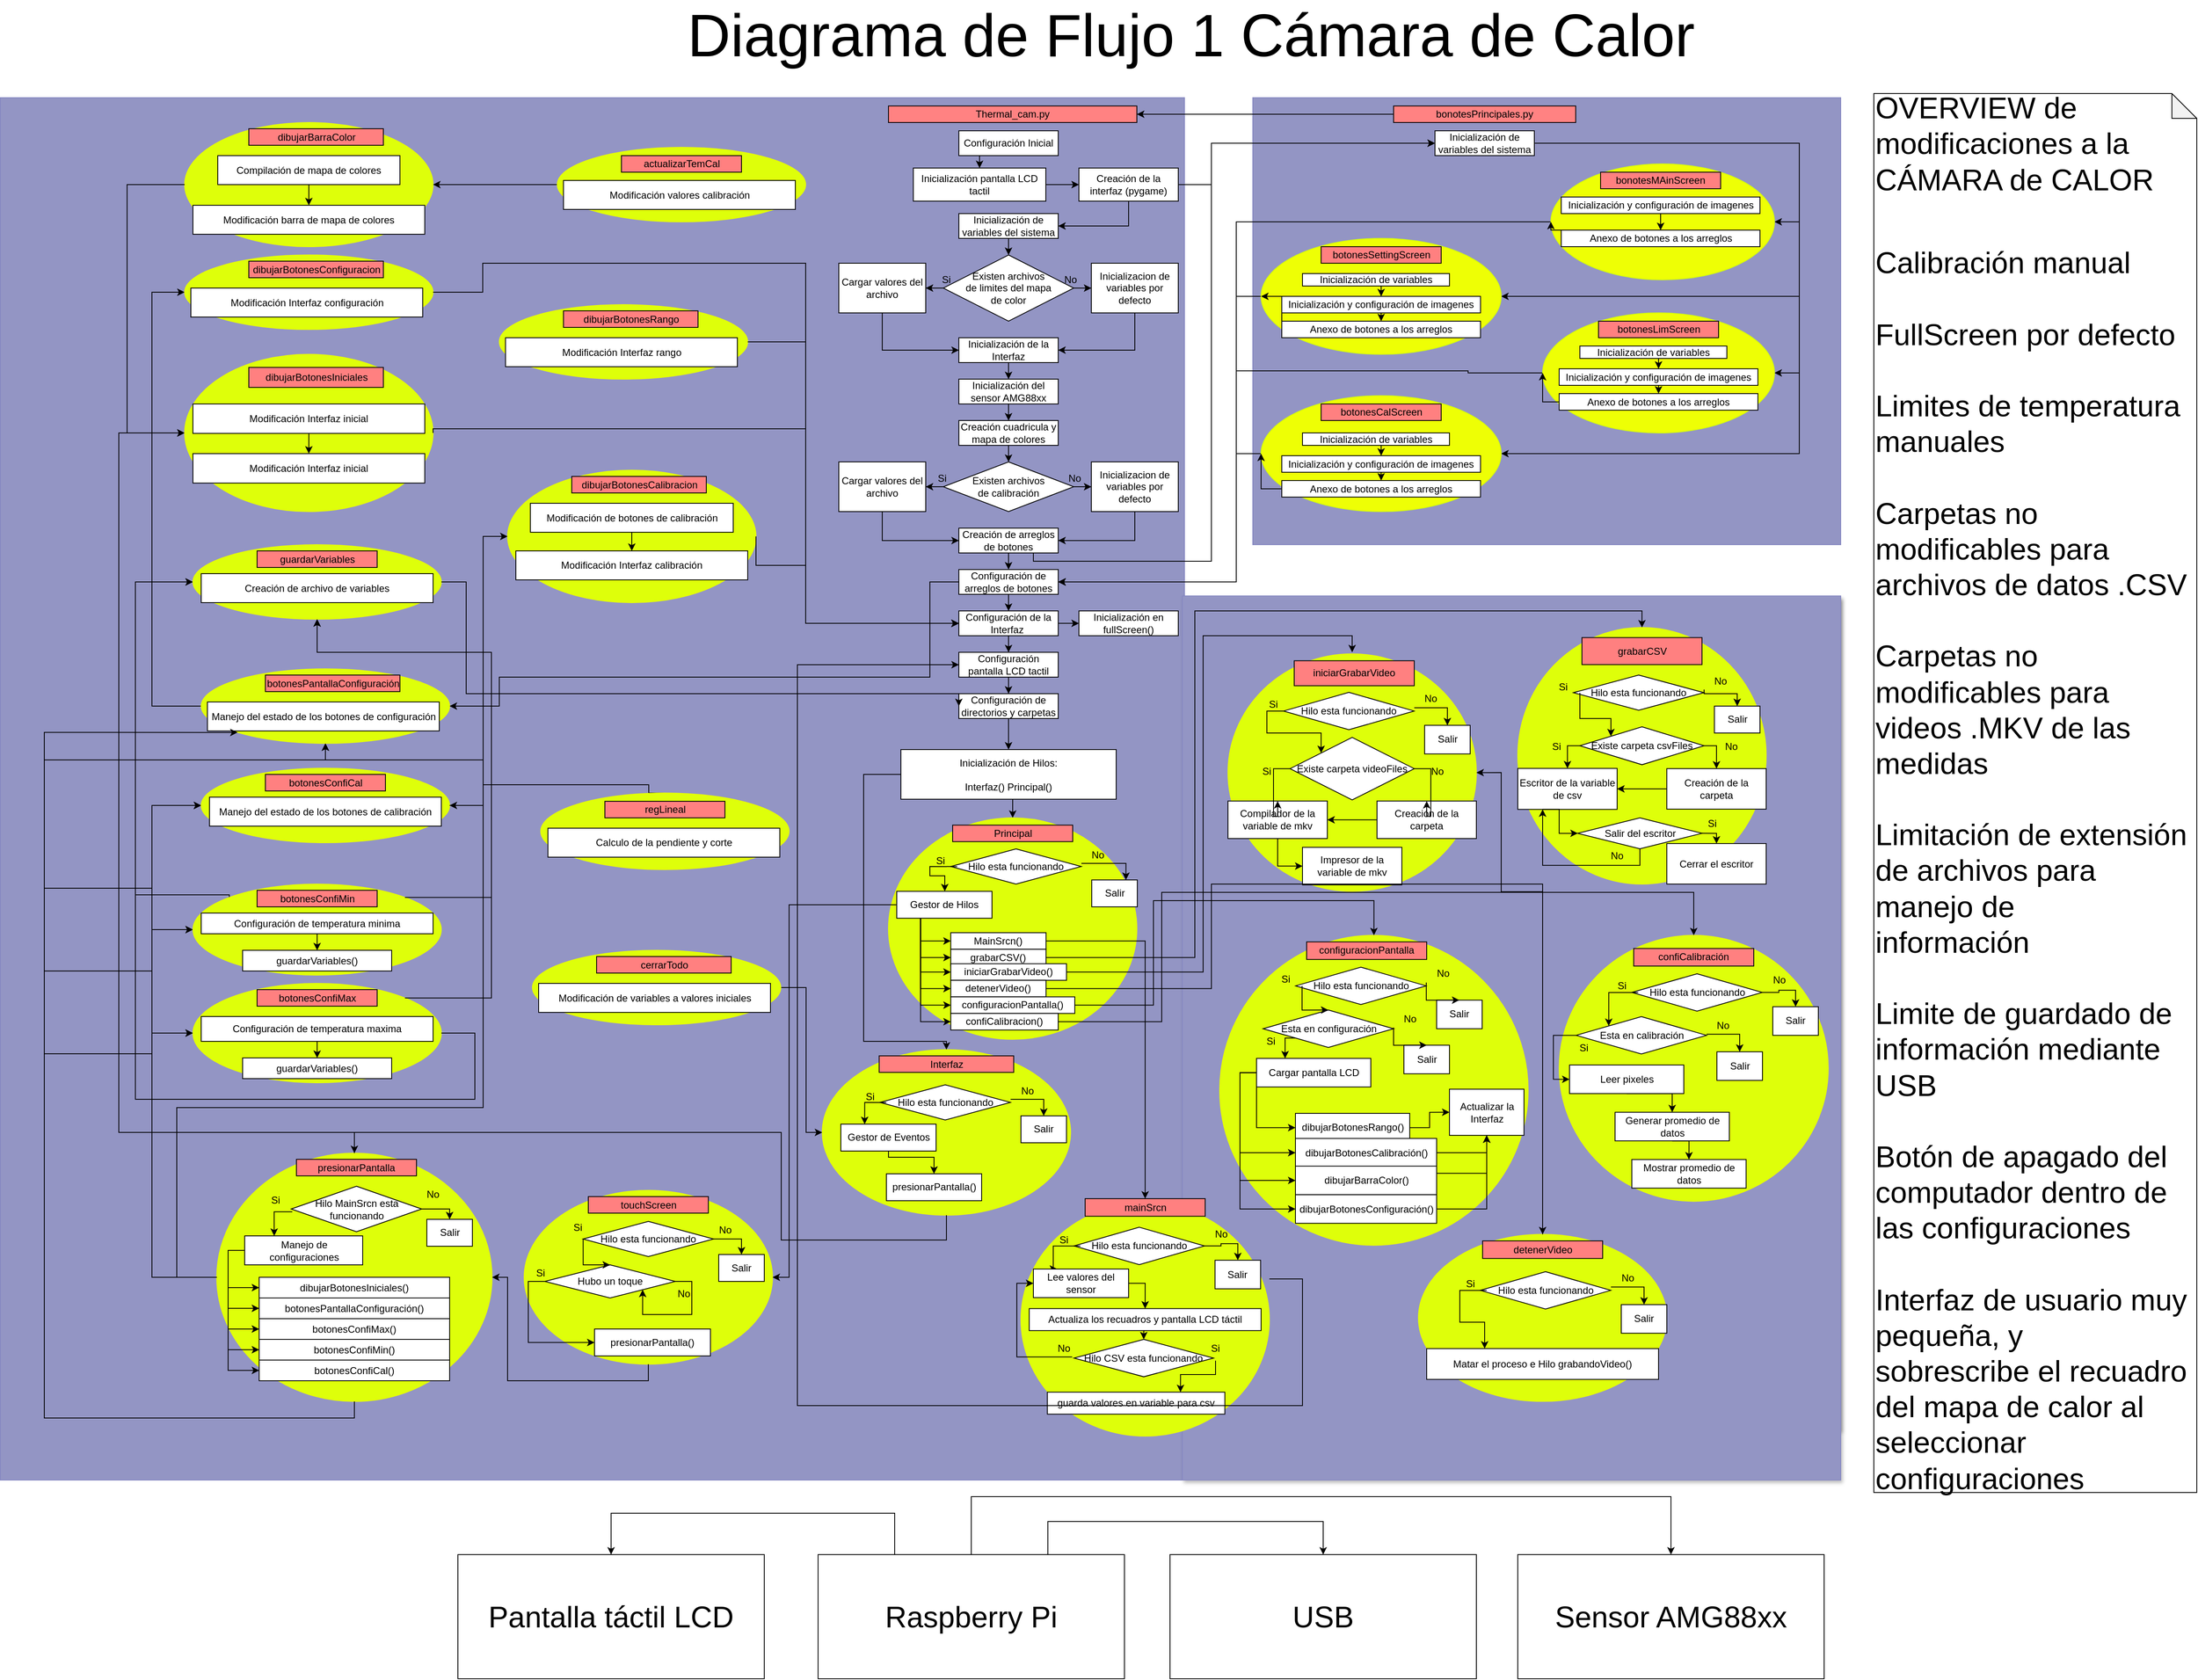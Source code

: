 <mxfile version="13.6.4" type="device"><diagram id="lveyg5rah4mujyyHkLmE" name="Page-1"><mxGraphModel dx="4620" dy="2440" grid="1" gridSize="10" guides="1" tooltips="1" connect="1" arrows="1" fold="1" page="1" pageScale="1" pageWidth="850" pageHeight="1100" math="0" shadow="0"><root><mxCell id="0"/><mxCell id="1" parent="0"/><mxCell id="WtDM77gTSsJNVE1flDJL-413" value="" style="group" parent="1" vertex="1" connectable="0"><mxGeometry x="-812.5" y="10" width="2037.5" height="1680" as="geometry"/></mxCell><mxCell id="WtDM77gTSsJNVE1flDJL-5" value="" style="rounded=0;whiteSpace=wrap;html=1;strokeColor=#8688C2;fillColor=#9395C4;shadow=0;" parent="WtDM77gTSsJNVE1flDJL-413" vertex="1"><mxGeometry x="-70" width="1310" height="1610" as="geometry"/></mxCell><mxCell id="WtDM77gTSsJNVE1flDJL-269" value="" style="group;shadow=0;" parent="WtDM77gTSsJNVE1flDJL-413" vertex="1" connectable="0"><mxGeometry x="1262.5" y="639.5" width="775" height="970" as="geometry"/></mxCell><mxCell id="WtDM77gTSsJNVE1flDJL-266" value="" style="ellipse;whiteSpace=wrap;html=1;fillColor=#DEFF0A;strokeColor=#E6FF05;" parent="WtDM77gTSsJNVE1flDJL-269" vertex="1"><mxGeometry width="300" height="127.454" as="geometry"/></mxCell><mxCell id="WtDM77gTSsJNVE1flDJL-267" value="&lt;font face=&quot;helvetica&quot;&gt;detenerVideo&lt;/font&gt;" style="rounded=0;whiteSpace=wrap;html=1;fillColor=#FF8080;" parent="WtDM77gTSsJNVE1flDJL-269" vertex="1"><mxGeometry x="77.5" y="10.621" width="145" height="28.323" as="geometry"/></mxCell><mxCell id="WtDM77gTSsJNVE1flDJL-268" value="Matar el proceso e hilo&lt;br&gt;de grabacion de video mkv" style="rounded=0;whiteSpace=wrap;html=1;" parent="WtDM77gTSsJNVE1flDJL-269" vertex="1"><mxGeometry x="10" y="49.565" width="280" height="49.565" as="geometry"/></mxCell><mxCell id="WtDM77gTSsJNVE1flDJL-412" value="" style="rounded=0;whiteSpace=wrap;html=1;shadow=1;strokeColor=#8688C2;fillColor=#9395C4;" parent="WtDM77gTSsJNVE1flDJL-269" vertex="1"><mxGeometry x="-25" y="-35.4" width="795" height="1005.4" as="geometry"/></mxCell><mxCell id="WtDM77gTSsJNVE1flDJL-369" value="" style="group" parent="WtDM77gTSsJNVE1flDJL-269" vertex="1" connectable="0"><mxGeometry x="430" y="350.5" width="325" height="302.5" as="geometry"/></mxCell><mxCell id="WtDM77gTSsJNVE1flDJL-355" value="" style="ellipse;whiteSpace=wrap;html=1;fillColor=#DEFF0A;strokeColor=#E6FF05;" parent="WtDM77gTSsJNVE1flDJL-369" vertex="1"><mxGeometry width="325" height="302.5" as="geometry"/></mxCell><mxCell id="WtDM77gTSsJNVE1flDJL-356" value="&lt;font face=&quot;helvetica&quot;&gt;confiCalibración&lt;/font&gt;" style="rounded=0;whiteSpace=wrap;html=1;fillColor=#FF8080;" parent="WtDM77gTSsJNVE1flDJL-369" vertex="1"><mxGeometry x="90" y="15" width="145" height="20" as="geometry"/></mxCell><mxCell id="WtDM77gTSsJNVE1flDJL-370" style="edgeStyle=orthogonalEdgeStyle;rounded=0;orthogonalLoop=1;jettySize=auto;html=1;exitX=1;exitY=0.5;exitDx=0;exitDy=0;entryX=0.5;entryY=0;entryDx=0;entryDy=0;" parent="WtDM77gTSsJNVE1flDJL-369" source="WtDM77gTSsJNVE1flDJL-358" target="WtDM77gTSsJNVE1flDJL-359" edge="1"><mxGeometry relative="1" as="geometry"/></mxCell><mxCell id="WtDM77gTSsJNVE1flDJL-358" value="Hilo esta funcionando" style="rhombus;whiteSpace=wrap;html=1;" parent="WtDM77gTSsJNVE1flDJL-369" vertex="1"><mxGeometry x="87.75" y="43.75" width="157.5" height="42.5" as="geometry"/></mxCell><mxCell id="WtDM77gTSsJNVE1flDJL-359" value="Salir" style="rounded=0;whiteSpace=wrap;html=1;" parent="WtDM77gTSsJNVE1flDJL-369" vertex="1"><mxGeometry x="258" y="81.25" width="55" height="32.5" as="geometry"/></mxCell><mxCell id="WtDM77gTSsJNVE1flDJL-360" value="No" style="text;html=1;strokeColor=none;fillColor=none;align=center;verticalAlign=middle;whiteSpace=wrap;rounded=0;" parent="WtDM77gTSsJNVE1flDJL-369" vertex="1"><mxGeometry x="245.5" y="41.25" width="40" height="20" as="geometry"/></mxCell><mxCell id="WtDM77gTSsJNVE1flDJL-371" style="edgeStyle=orthogonalEdgeStyle;rounded=0;orthogonalLoop=1;jettySize=auto;html=1;exitX=1;exitY=0.75;exitDx=0;exitDy=0;entryX=0;entryY=0;entryDx=0;entryDy=0;" parent="WtDM77gTSsJNVE1flDJL-369" source="WtDM77gTSsJNVE1flDJL-361" target="WtDM77gTSsJNVE1flDJL-362" edge="1"><mxGeometry relative="1" as="geometry"><Array as="points"><mxPoint x="60" y="65"/></Array></mxGeometry></mxCell><mxCell id="WtDM77gTSsJNVE1flDJL-361" value="Si" style="text;html=1;strokeColor=none;fillColor=none;align=center;verticalAlign=middle;whiteSpace=wrap;rounded=0;" parent="WtDM77gTSsJNVE1flDJL-369" vertex="1"><mxGeometry x="55.5" y="43.754" width="40" height="28.421" as="geometry"/></mxCell><mxCell id="WtDM77gTSsJNVE1flDJL-362" value="Esta en calibración" style="rhombus;whiteSpace=wrap;html=1;" parent="WtDM77gTSsJNVE1flDJL-369" vertex="1"><mxGeometry x="20.5" y="92.5" width="157.5" height="42.5" as="geometry"/></mxCell><mxCell id="WtDM77gTSsJNVE1flDJL-363" value="Salir" style="rounded=0;whiteSpace=wrap;html=1;" parent="WtDM77gTSsJNVE1flDJL-369" vertex="1"><mxGeometry x="190.5" y="132.5" width="55" height="32.5" as="geometry"/></mxCell><mxCell id="WtDM77gTSsJNVE1flDJL-373" style="edgeStyle=orthogonalEdgeStyle;rounded=0;orthogonalLoop=1;jettySize=auto;html=1;exitX=0;exitY=1;exitDx=0;exitDy=0;entryX=0.5;entryY=0;entryDx=0;entryDy=0;" parent="WtDM77gTSsJNVE1flDJL-369" source="WtDM77gTSsJNVE1flDJL-364" target="WtDM77gTSsJNVE1flDJL-363" edge="1"><mxGeometry relative="1" as="geometry"><Array as="points"><mxPoint x="218" y="113"/></Array></mxGeometry></mxCell><mxCell id="WtDM77gTSsJNVE1flDJL-364" value="No" style="text;html=1;strokeColor=none;fillColor=none;align=center;verticalAlign=middle;whiteSpace=wrap;rounded=0;" parent="WtDM77gTSsJNVE1flDJL-369" vertex="1"><mxGeometry x="178" y="92.5" width="40" height="20" as="geometry"/></mxCell><mxCell id="WtDM77gTSsJNVE1flDJL-372" style="edgeStyle=orthogonalEdgeStyle;rounded=0;orthogonalLoop=1;jettySize=auto;html=1;exitX=0.25;exitY=0;exitDx=0;exitDy=0;entryX=0;entryY=0.5;entryDx=0;entryDy=0;" parent="WtDM77gTSsJNVE1flDJL-369" source="WtDM77gTSsJNVE1flDJL-365" target="WtDM77gTSsJNVE1flDJL-366" edge="1"><mxGeometry relative="1" as="geometry"><Array as="points"><mxPoint x="-7" y="114"/><mxPoint x="-7" y="164"/></Array></mxGeometry></mxCell><mxCell id="WtDM77gTSsJNVE1flDJL-365" value="Si" style="text;html=1;strokeColor=none;fillColor=none;align=center;verticalAlign=middle;whiteSpace=wrap;rounded=0;" parent="WtDM77gTSsJNVE1flDJL-369" vertex="1"><mxGeometry x="10.25" y="113.754" width="40" height="28.421" as="geometry"/></mxCell><mxCell id="WtDM77gTSsJNVE1flDJL-376" style="edgeStyle=orthogonalEdgeStyle;rounded=0;orthogonalLoop=1;jettySize=auto;html=1;exitX=0.5;exitY=1;exitDx=0;exitDy=0;entryX=0.5;entryY=0;entryDx=0;entryDy=0;" parent="WtDM77gTSsJNVE1flDJL-369" source="WtDM77gTSsJNVE1flDJL-366" target="WtDM77gTSsJNVE1flDJL-367" edge="1"><mxGeometry relative="1" as="geometry"><Array as="points"><mxPoint x="137" y="180"/></Array></mxGeometry></mxCell><mxCell id="WtDM77gTSsJNVE1flDJL-366" value="Leer pixeles" style="rounded=0;whiteSpace=wrap;html=1;" parent="WtDM77gTSsJNVE1flDJL-369" vertex="1"><mxGeometry x="12.5" y="147.5" width="138" height="32.5" as="geometry"/></mxCell><mxCell id="WtDM77gTSsJNVE1flDJL-377" style="edgeStyle=orthogonalEdgeStyle;rounded=0;orthogonalLoop=1;jettySize=auto;html=1;exitX=0.5;exitY=1;exitDx=0;exitDy=0;entryX=0.5;entryY=0;entryDx=0;entryDy=0;" parent="WtDM77gTSsJNVE1flDJL-369" source="WtDM77gTSsJNVE1flDJL-367" target="WtDM77gTSsJNVE1flDJL-368" edge="1"><mxGeometry relative="1" as="geometry"/></mxCell><mxCell id="WtDM77gTSsJNVE1flDJL-367" value="Generar promedio de datos&lt;span style=&quot;color: rgba(0 , 0 , 0 , 0) ; font-family: monospace ; font-size: 0px&quot;&gt;%3CmxGraphModel%3E%3Croot%3E%3CmxCell%20id%3D%220%22%2F%3E%3CmxCell%20id%3D%221%22%20parent%3D%220%22%2F%3E%3CmxCell%20id%3D%222%22%20value%3D%22Leer%20pixeles%22%20style%3D%22rounded%3D0%3BwhiteSpace%3Dwrap%3Bhtml%3D1%3B%22%20vertex%3D%221%22%20parent%3D%221%22%3E%3CmxGeometry%20x%3D%22-725%22%20y%3D%22697.5%22%20width%3D%22138%22%20height%3D%2232.5%22%20as%3D%22geometry%22%2F%3E%3C%2FmxCell%3E%3C%2Froot%3E%3C%2FmxGraphModel%3E&lt;/span&gt;" style="rounded=0;whiteSpace=wrap;html=1;" parent="WtDM77gTSsJNVE1flDJL-369" vertex="1"><mxGeometry x="67.5" y="201.25" width="138" height="32.5" as="geometry"/></mxCell><mxCell id="WtDM77gTSsJNVE1flDJL-368" value="Mostrar promedio de datos&lt;span style=&quot;color: rgba(0 , 0 , 0 , 0) ; font-family: monospace ; font-size: 0px&quot;&gt;%3CmxGraphModel%3E%3Croot%3E%3CmxCell%20id%3D%220%22%2F%3E%3CmxCell%20id%3D%221%22%20parent%3D%220%22%2F%3E%3CmxCell%20id%3D%222%22%20value%3D%22Leer%20pixeles%22%20style%3D%22rounded%3D0%3BwhiteSpace%3Dwrap%3Bhtml%3D1%3B%22%20vertex%3D%221%22%20parent%3D%221%22%3E%3CmxGeometry%20x%3D%22-725%22%20y%3D%22697.5%22%20width%3D%22138%22%20height%3D%2232.5%22%20as%3D%22geometry%22%2F%3E%3C%2FmxCell%3E%3C%2Froot%3E%3C%2FmxGraphModel%3E&lt;/span&gt;" style="rounded=0;whiteSpace=wrap;html=1;" parent="WtDM77gTSsJNVE1flDJL-369" vertex="1"><mxGeometry x="87.75" y="255" width="138" height="32.5" as="geometry"/></mxCell><mxCell id="WtDM77gTSsJNVE1flDJL-313" value="" style="group" parent="WtDM77gTSsJNVE1flDJL-269" vertex="1" connectable="0"><mxGeometry x="30" y="30.5" width="300" height="270" as="geometry"/></mxCell><mxCell id="WtDM77gTSsJNVE1flDJL-240" value="" style="ellipse;whiteSpace=wrap;html=1;fillColor=#DEFF0A;strokeColor=#E6FF05;" parent="WtDM77gTSsJNVE1flDJL-313" vertex="1"><mxGeometry width="300" height="270" as="geometry"/></mxCell><mxCell id="WtDM77gTSsJNVE1flDJL-241" value="&lt;font face=&quot;helvetica&quot;&gt;iniciarGrabarVideo&lt;/font&gt;" style="rounded=0;whiteSpace=wrap;html=1;fillColor=#FF8080;" parent="WtDM77gTSsJNVE1flDJL-313" vertex="1"><mxGeometry x="80" y="7.816" width="145" height="28.421" as="geometry"/></mxCell><mxCell id="WtDM77gTSsJNVE1flDJL-242" value="Existe carpeta videoFiles" style="rhombus;whiteSpace=wrap;html=1;" parent="WtDM77gTSsJNVE1flDJL-313" vertex="1"><mxGeometry x="75" y="95.002" width="150" height="71.053" as="geometry"/></mxCell><mxCell id="WtDM77gTSsJNVE1flDJL-243" value="Compilador de la variable de mkv" style="rounded=0;whiteSpace=wrap;html=1;" parent="WtDM77gTSsJNVE1flDJL-313" vertex="1"><mxGeometry y="167.364" width="120" height="42.632" as="geometry"/></mxCell><mxCell id="WtDM77gTSsJNVE1flDJL-244" value="Creación de la carpeta" style="rounded=0;whiteSpace=wrap;html=1;" parent="WtDM77gTSsJNVE1flDJL-313" vertex="1"><mxGeometry x="180" y="167.364" width="120" height="42.632" as="geometry"/></mxCell><mxCell id="WtDM77gTSsJNVE1flDJL-247" value="Si" style="text;html=1;strokeColor=none;fillColor=none;align=center;verticalAlign=middle;whiteSpace=wrap;rounded=0;" parent="WtDM77gTSsJNVE1flDJL-313" vertex="1"><mxGeometry x="27.25" y="120.004" width="40" height="28.421" as="geometry"/></mxCell><mxCell id="WtDM77gTSsJNVE1flDJL-248" value="No" style="text;html=1;strokeColor=none;fillColor=none;align=center;verticalAlign=middle;whiteSpace=wrap;rounded=0;" parent="WtDM77gTSsJNVE1flDJL-313" vertex="1"><mxGeometry x="232.75" y="119.083" width="40" height="28.421" as="geometry"/></mxCell><mxCell id="WtDM77gTSsJNVE1flDJL-251" value="Impresor de la variable de mkv" style="rounded=0;whiteSpace=wrap;html=1;" parent="WtDM77gTSsJNVE1flDJL-313" vertex="1"><mxGeometry x="90" y="219.997" width="120" height="42.632" as="geometry"/></mxCell><mxCell id="WtDM77gTSsJNVE1flDJL-252" style="edgeStyle=orthogonalEdgeStyle;rounded=0;orthogonalLoop=1;jettySize=auto;html=1;exitX=0;exitY=0.5;exitDx=0;exitDy=0;entryX=0.5;entryY=0;entryDx=0;entryDy=0;" parent="WtDM77gTSsJNVE1flDJL-313" source="WtDM77gTSsJNVE1flDJL-242" target="WtDM77gTSsJNVE1flDJL-243" edge="1"><mxGeometry relative="1" as="geometry"/></mxCell><mxCell id="WtDM77gTSsJNVE1flDJL-253" style="edgeStyle=orthogonalEdgeStyle;rounded=0;orthogonalLoop=1;jettySize=auto;html=1;exitX=1;exitY=0.5;exitDx=0;exitDy=0;entryX=0.5;entryY=0;entryDx=0;entryDy=0;" parent="WtDM77gTSsJNVE1flDJL-313" source="WtDM77gTSsJNVE1flDJL-242" target="WtDM77gTSsJNVE1flDJL-244" edge="1"><mxGeometry relative="1" as="geometry"/></mxCell><mxCell id="WtDM77gTSsJNVE1flDJL-254" style="edgeStyle=orthogonalEdgeStyle;rounded=0;orthogonalLoop=1;jettySize=auto;html=1;exitX=0;exitY=0.5;exitDx=0;exitDy=0;entryX=1;entryY=0.5;entryDx=0;entryDy=0;" parent="WtDM77gTSsJNVE1flDJL-313" source="WtDM77gTSsJNVE1flDJL-244" target="WtDM77gTSsJNVE1flDJL-243" edge="1"><mxGeometry relative="1" as="geometry"/></mxCell><mxCell id="WtDM77gTSsJNVE1flDJL-255" style="edgeStyle=orthogonalEdgeStyle;rounded=0;orthogonalLoop=1;jettySize=auto;html=1;exitX=0.5;exitY=1;exitDx=0;exitDy=0;entryX=0;entryY=0.5;entryDx=0;entryDy=0;" parent="WtDM77gTSsJNVE1flDJL-313" source="WtDM77gTSsJNVE1flDJL-243" target="WtDM77gTSsJNVE1flDJL-251" edge="1"><mxGeometry relative="1" as="geometry"/></mxCell><mxCell id="WtDM77gTSsJNVE1flDJL-305" style="edgeStyle=orthogonalEdgeStyle;rounded=0;orthogonalLoop=1;jettySize=auto;html=1;exitX=0;exitY=0.5;exitDx=0;exitDy=0;entryX=0;entryY=0;entryDx=0;entryDy=0;" parent="WtDM77gTSsJNVE1flDJL-313" source="WtDM77gTSsJNVE1flDJL-301" target="WtDM77gTSsJNVE1flDJL-242" edge="1"><mxGeometry relative="1" as="geometry"><Array as="points"><mxPoint x="47" y="65"/><mxPoint x="47" y="90"/><mxPoint x="113" y="90"/></Array></mxGeometry></mxCell><mxCell id="WtDM77gTSsJNVE1flDJL-301" value="Hilo esta funcionando" style="rhombus;whiteSpace=wrap;html=1;" parent="WtDM77gTSsJNVE1flDJL-313" vertex="1"><mxGeometry x="67.25" y="43.75" width="157.5" height="42.5" as="geometry"/></mxCell><mxCell id="WtDM77gTSsJNVE1flDJL-302" value="Salir" style="rounded=0;whiteSpace=wrap;html=1;" parent="WtDM77gTSsJNVE1flDJL-313" vertex="1"><mxGeometry x="237.5" y="81.25" width="55" height="32.5" as="geometry"/></mxCell><mxCell id="WtDM77gTSsJNVE1flDJL-303" value="No" style="text;html=1;strokeColor=none;fillColor=none;align=center;verticalAlign=middle;whiteSpace=wrap;rounded=0;" parent="WtDM77gTSsJNVE1flDJL-313" vertex="1"><mxGeometry x="225" y="41.25" width="40" height="20" as="geometry"/></mxCell><mxCell id="WtDM77gTSsJNVE1flDJL-306" value="Si" style="text;html=1;strokeColor=none;fillColor=none;align=center;verticalAlign=middle;whiteSpace=wrap;rounded=0;" parent="WtDM77gTSsJNVE1flDJL-313" vertex="1"><mxGeometry x="35" y="43.754" width="40" height="28.421" as="geometry"/></mxCell><mxCell id="WtDM77gTSsJNVE1flDJL-307" style="edgeStyle=orthogonalEdgeStyle;rounded=0;orthogonalLoop=1;jettySize=auto;html=1;exitX=0;exitY=1;exitDx=0;exitDy=0;entryX=0.5;entryY=0;entryDx=0;entryDy=0;" parent="WtDM77gTSsJNVE1flDJL-313" source="WtDM77gTSsJNVE1flDJL-303" target="WtDM77gTSsJNVE1flDJL-302" edge="1"><mxGeometry relative="1" as="geometry"><Array as="points"><mxPoint x="265" y="61"/></Array></mxGeometry></mxCell><mxCell id="WtDM77gTSsJNVE1flDJL-343" value="" style="group" parent="WtDM77gTSsJNVE1flDJL-269" vertex="1" connectable="0"><mxGeometry x="20" y="350.5" width="372.5" height="352.5" as="geometry"/></mxCell><mxCell id="WtDM77gTSsJNVE1flDJL-296" value="" style="ellipse;whiteSpace=wrap;html=1;fillColor=#DEFF0A;strokeColor=#E6FF05;" parent="WtDM77gTSsJNVE1flDJL-343" vertex="1"><mxGeometry width="372.5" height="352.5" as="geometry"/></mxCell><mxCell id="WtDM77gTSsJNVE1flDJL-297" value="&lt;font face=&quot;helvetica&quot;&gt;configuracionPantalla&lt;/font&gt;" style="rounded=0;whiteSpace=wrap;html=1;fillColor=#FF8080;" parent="WtDM77gTSsJNVE1flDJL-343" vertex="1"><mxGeometry x="105" y="7.5" width="145" height="20" as="geometry"/></mxCell><mxCell id="WtDM77gTSsJNVE1flDJL-314" value="Hilo esta funcionando" style="rhombus;whiteSpace=wrap;html=1;" parent="WtDM77gTSsJNVE1flDJL-343" vertex="1"><mxGeometry x="91.75" y="36.25" width="157.5" height="42.5" as="geometry"/></mxCell><mxCell id="WtDM77gTSsJNVE1flDJL-315" value="Salir" style="rounded=0;whiteSpace=wrap;html=1;" parent="WtDM77gTSsJNVE1flDJL-343" vertex="1"><mxGeometry x="262" y="73.75" width="55" height="32.5" as="geometry"/></mxCell><mxCell id="WtDM77gTSsJNVE1flDJL-316" value="No" style="text;html=1;strokeColor=none;fillColor=none;align=center;verticalAlign=middle;whiteSpace=wrap;rounded=0;" parent="WtDM77gTSsJNVE1flDJL-343" vertex="1"><mxGeometry x="249.5" y="33.75" width="40" height="20" as="geometry"/></mxCell><mxCell id="WtDM77gTSsJNVE1flDJL-317" value="Si" style="text;html=1;strokeColor=none;fillColor=none;align=center;verticalAlign=middle;whiteSpace=wrap;rounded=0;" parent="WtDM77gTSsJNVE1flDJL-343" vertex="1"><mxGeometry x="59.5" y="36.254" width="40" height="28.421" as="geometry"/></mxCell><mxCell id="WtDM77gTSsJNVE1flDJL-319" value="Esta en configuración" style="rhombus;whiteSpace=wrap;html=1;" parent="WtDM77gTSsJNVE1flDJL-343" vertex="1"><mxGeometry x="52.5" y="85" width="157.5" height="42.5" as="geometry"/></mxCell><mxCell id="WtDM77gTSsJNVE1flDJL-323" value="Salir" style="rounded=0;whiteSpace=wrap;html=1;" parent="WtDM77gTSsJNVE1flDJL-343" vertex="1"><mxGeometry x="222.5" y="125" width="55" height="32.5" as="geometry"/></mxCell><mxCell id="WtDM77gTSsJNVE1flDJL-324" value="No" style="text;html=1;strokeColor=none;fillColor=none;align=center;verticalAlign=middle;whiteSpace=wrap;rounded=0;" parent="WtDM77gTSsJNVE1flDJL-343" vertex="1"><mxGeometry x="210" y="85" width="40" height="20" as="geometry"/></mxCell><mxCell id="WtDM77gTSsJNVE1flDJL-326" value="Si" style="text;html=1;strokeColor=none;fillColor=none;align=center;verticalAlign=middle;whiteSpace=wrap;rounded=0;" parent="WtDM77gTSsJNVE1flDJL-343" vertex="1"><mxGeometry x="42.25" y="106.254" width="40" height="28.421" as="geometry"/></mxCell><mxCell id="WtDM77gTSsJNVE1flDJL-327" value="Cargar pantalla LCD" style="rounded=0;whiteSpace=wrap;html=1;" parent="WtDM77gTSsJNVE1flDJL-343" vertex="1"><mxGeometry x="44.5" y="140" width="138" height="32.5" as="geometry"/></mxCell><mxCell id="WtDM77gTSsJNVE1flDJL-328" value="dibujarBotonesRango()" style="rounded=0;whiteSpace=wrap;html=1;" parent="WtDM77gTSsJNVE1flDJL-343" vertex="1"><mxGeometry x="91.5" y="202.5" width="138" height="32.5" as="geometry"/></mxCell><mxCell id="WtDM77gTSsJNVE1flDJL-329" value="dibujarBotonesCalibración()" style="rounded=0;whiteSpace=wrap;html=1;" parent="WtDM77gTSsJNVE1flDJL-343" vertex="1"><mxGeometry x="91.5" y="231" width="170.5" height="32.5" as="geometry"/></mxCell><mxCell id="WtDM77gTSsJNVE1flDJL-334" value="dibujarBarraColor()" style="rounded=0;whiteSpace=wrap;html=1;" parent="WtDM77gTSsJNVE1flDJL-343" vertex="1"><mxGeometry x="91.5" y="262.5" width="170.5" height="32.5" as="geometry"/></mxCell><mxCell id="WtDM77gTSsJNVE1flDJL-336" value="dibujarBotonesConfiguración()" style="rounded=0;whiteSpace=wrap;html=1;" parent="WtDM77gTSsJNVE1flDJL-343" vertex="1"><mxGeometry x="91.5" y="295" width="170.5" height="32.5" as="geometry"/></mxCell><mxCell id="WtDM77gTSsJNVE1flDJL-338" value="Actualizar la Interfaz" style="rounded=0;whiteSpace=wrap;html=1;" parent="WtDM77gTSsJNVE1flDJL-343" vertex="1"><mxGeometry x="277.5" y="175" width="90" height="52.5" as="geometry"/></mxCell><mxCell id="WtDM77gTSsJNVE1flDJL-318" style="edgeStyle=orthogonalEdgeStyle;rounded=0;orthogonalLoop=1;jettySize=auto;html=1;exitX=0;exitY=1;exitDx=0;exitDy=0;entryX=0.5;entryY=0;entryDx=0;entryDy=0;" parent="WtDM77gTSsJNVE1flDJL-343" source="WtDM77gTSsJNVE1flDJL-316" target="WtDM77gTSsJNVE1flDJL-315" edge="1"><mxGeometry relative="1" as="geometry"><Array as="points"><mxPoint x="250" y="74"/></Array></mxGeometry></mxCell><mxCell id="WtDM77gTSsJNVE1flDJL-322" style="edgeStyle=orthogonalEdgeStyle;rounded=0;orthogonalLoop=1;jettySize=auto;html=1;exitX=1;exitY=0.75;exitDx=0;exitDy=0;entryX=0.5;entryY=0;entryDx=0;entryDy=0;" parent="WtDM77gTSsJNVE1flDJL-343" source="WtDM77gTSsJNVE1flDJL-317" target="WtDM77gTSsJNVE1flDJL-319" edge="1"><mxGeometry relative="1" as="geometry"><Array as="points"><mxPoint x="100" y="85"/></Array></mxGeometry></mxCell><mxCell id="WtDM77gTSsJNVE1flDJL-325" style="edgeStyle=orthogonalEdgeStyle;rounded=0;orthogonalLoop=1;jettySize=auto;html=1;exitX=0;exitY=1;exitDx=0;exitDy=0;entryX=0.5;entryY=0;entryDx=0;entryDy=0;" parent="WtDM77gTSsJNVE1flDJL-343" source="WtDM77gTSsJNVE1flDJL-324" target="WtDM77gTSsJNVE1flDJL-323" edge="1"><mxGeometry relative="1" as="geometry"><Array as="points"><mxPoint x="210" y="125"/></Array></mxGeometry></mxCell><mxCell id="WtDM77gTSsJNVE1flDJL-331" style="edgeStyle=orthogonalEdgeStyle;rounded=0;orthogonalLoop=1;jettySize=auto;html=1;exitX=0;exitY=1;exitDx=0;exitDy=0;entryX=0.25;entryY=0;entryDx=0;entryDy=0;" parent="WtDM77gTSsJNVE1flDJL-343" source="WtDM77gTSsJNVE1flDJL-319" target="WtDM77gTSsJNVE1flDJL-327" edge="1"><mxGeometry relative="1" as="geometry"/></mxCell><mxCell id="WtDM77gTSsJNVE1flDJL-332" style="edgeStyle=orthogonalEdgeStyle;rounded=0;orthogonalLoop=1;jettySize=auto;html=1;exitX=0;exitY=0.5;exitDx=0;exitDy=0;entryX=0;entryY=0.5;entryDx=0;entryDy=0;" parent="WtDM77gTSsJNVE1flDJL-343" source="WtDM77gTSsJNVE1flDJL-327" target="WtDM77gTSsJNVE1flDJL-328" edge="1"><mxGeometry relative="1" as="geometry"><Array as="points"><mxPoint x="45" y="219"/></Array></mxGeometry></mxCell><mxCell id="WtDM77gTSsJNVE1flDJL-333" style="edgeStyle=orthogonalEdgeStyle;rounded=0;orthogonalLoop=1;jettySize=auto;html=1;exitX=0;exitY=0.5;exitDx=0;exitDy=0;entryX=0;entryY=0.5;entryDx=0;entryDy=0;" parent="WtDM77gTSsJNVE1flDJL-343" source="WtDM77gTSsJNVE1flDJL-327" target="WtDM77gTSsJNVE1flDJL-329" edge="1"><mxGeometry relative="1" as="geometry"/></mxCell><mxCell id="WtDM77gTSsJNVE1flDJL-335" style="edgeStyle=orthogonalEdgeStyle;rounded=0;orthogonalLoop=1;jettySize=auto;html=1;exitX=0;exitY=0.5;exitDx=0;exitDy=0;entryX=0;entryY=0.5;entryDx=0;entryDy=0;" parent="WtDM77gTSsJNVE1flDJL-343" source="WtDM77gTSsJNVE1flDJL-327" target="WtDM77gTSsJNVE1flDJL-334" edge="1"><mxGeometry relative="1" as="geometry"/></mxCell><mxCell id="WtDM77gTSsJNVE1flDJL-337" style="edgeStyle=orthogonalEdgeStyle;rounded=0;orthogonalLoop=1;jettySize=auto;html=1;exitX=0;exitY=0.5;exitDx=0;exitDy=0;entryX=0;entryY=0.5;entryDx=0;entryDy=0;" parent="WtDM77gTSsJNVE1flDJL-343" source="WtDM77gTSsJNVE1flDJL-327" target="WtDM77gTSsJNVE1flDJL-336" edge="1"><mxGeometry relative="1" as="geometry"/></mxCell><mxCell id="WtDM77gTSsJNVE1flDJL-339" style="edgeStyle=orthogonalEdgeStyle;rounded=0;orthogonalLoop=1;jettySize=auto;html=1;exitX=1;exitY=0.5;exitDx=0;exitDy=0;entryX=0;entryY=0.5;entryDx=0;entryDy=0;" parent="WtDM77gTSsJNVE1flDJL-343" source="WtDM77gTSsJNVE1flDJL-328" target="WtDM77gTSsJNVE1flDJL-338" edge="1"><mxGeometry relative="1" as="geometry"/></mxCell><mxCell id="WtDM77gTSsJNVE1flDJL-340" style="edgeStyle=orthogonalEdgeStyle;rounded=0;orthogonalLoop=1;jettySize=auto;html=1;exitX=1;exitY=0.5;exitDx=0;exitDy=0;entryX=0.5;entryY=1;entryDx=0;entryDy=0;" parent="WtDM77gTSsJNVE1flDJL-343" source="WtDM77gTSsJNVE1flDJL-329" target="WtDM77gTSsJNVE1flDJL-338" edge="1"><mxGeometry relative="1" as="geometry"/></mxCell><mxCell id="WtDM77gTSsJNVE1flDJL-341" style="edgeStyle=orthogonalEdgeStyle;rounded=0;orthogonalLoop=1;jettySize=auto;html=1;exitX=1;exitY=0.25;exitDx=0;exitDy=0;entryX=0.5;entryY=1;entryDx=0;entryDy=0;" parent="WtDM77gTSsJNVE1flDJL-343" source="WtDM77gTSsJNVE1flDJL-334" target="WtDM77gTSsJNVE1flDJL-338" edge="1"><mxGeometry relative="1" as="geometry"/></mxCell><mxCell id="WtDM77gTSsJNVE1flDJL-342" style="edgeStyle=orthogonalEdgeStyle;rounded=0;orthogonalLoop=1;jettySize=auto;html=1;exitX=1;exitY=0.5;exitDx=0;exitDy=0;entryX=0.5;entryY=1;entryDx=0;entryDy=0;" parent="WtDM77gTSsJNVE1flDJL-343" source="WtDM77gTSsJNVE1flDJL-336" target="WtDM77gTSsJNVE1flDJL-338" edge="1"><mxGeometry relative="1" as="geometry"/></mxCell><mxCell id="WtDM77gTSsJNVE1flDJL-440" value="" style="group" parent="WtDM77gTSsJNVE1flDJL-269" vertex="1" connectable="0"><mxGeometry x="260" y="690.5" width="300" height="190" as="geometry"/></mxCell><mxCell id="WtDM77gTSsJNVE1flDJL-433" value="" style="ellipse;whiteSpace=wrap;html=1;fillColor=#DEFF0A;strokeColor=#E6FF05;" parent="WtDM77gTSsJNVE1flDJL-440" vertex="1"><mxGeometry width="300" height="190" as="geometry"/></mxCell><mxCell id="WtDM77gTSsJNVE1flDJL-434" value="&lt;font face=&quot;helvetica&quot;&gt;detenerVideo&lt;/font&gt;" style="rounded=0;whiteSpace=wrap;html=1;fillColor=#FF8080;" parent="WtDM77gTSsJNVE1flDJL-440" vertex="1"><mxGeometry x="77.5" y="7.5" width="145" height="20" as="geometry"/></mxCell><mxCell id="WtDM77gTSsJNVE1flDJL-435" value="Matar el proceso e Hilo grabandoVideo()" style="rounded=0;whiteSpace=wrap;html=1;" parent="WtDM77gTSsJNVE1flDJL-440" vertex="1"><mxGeometry x="10" y="130" width="280" height="35" as="geometry"/></mxCell><mxCell id="WtDM77gTSsJNVE1flDJL-436" value="Hilo esta funcionando" style="rhombus;whiteSpace=wrap;html=1;" parent="WtDM77gTSsJNVE1flDJL-440" vertex="1"><mxGeometry x="74.75" y="42.5" width="157.5" height="42.5" as="geometry"/></mxCell><mxCell id="WtDM77gTSsJNVE1flDJL-437" value="Salir" style="rounded=0;whiteSpace=wrap;html=1;" parent="WtDM77gTSsJNVE1flDJL-440" vertex="1"><mxGeometry x="245" y="80" width="55" height="32.5" as="geometry"/></mxCell><mxCell id="WtDM77gTSsJNVE1flDJL-441" style="edgeStyle=orthogonalEdgeStyle;rounded=0;orthogonalLoop=1;jettySize=auto;html=1;exitX=0;exitY=1;exitDx=0;exitDy=0;entryX=0.5;entryY=0;entryDx=0;entryDy=0;" parent="WtDM77gTSsJNVE1flDJL-440" source="WtDM77gTSsJNVE1flDJL-438" target="WtDM77gTSsJNVE1flDJL-437" edge="1"><mxGeometry relative="1" as="geometry"><Array as="points"><mxPoint x="272" y="60"/></Array></mxGeometry></mxCell><mxCell id="WtDM77gTSsJNVE1flDJL-438" value="No" style="text;html=1;strokeColor=none;fillColor=none;align=center;verticalAlign=middle;whiteSpace=wrap;rounded=0;" parent="WtDM77gTSsJNVE1flDJL-440" vertex="1"><mxGeometry x="232.5" y="40" width="40" height="20" as="geometry"/></mxCell><mxCell id="WtDM77gTSsJNVE1flDJL-442" style="edgeStyle=orthogonalEdgeStyle;rounded=0;orthogonalLoop=1;jettySize=auto;html=1;exitX=1;exitY=0.75;exitDx=0;exitDy=0;entryX=0.25;entryY=0;entryDx=0;entryDy=0;" parent="WtDM77gTSsJNVE1flDJL-440" source="WtDM77gTSsJNVE1flDJL-439" target="WtDM77gTSsJNVE1flDJL-435" edge="1"><mxGeometry relative="1" as="geometry"><Array as="points"><mxPoint x="50" y="64"/><mxPoint x="50" y="100"/><mxPoint x="80" y="100"/></Array></mxGeometry></mxCell><mxCell id="WtDM77gTSsJNVE1flDJL-439" value="Si" style="text;html=1;strokeColor=none;fillColor=none;align=center;verticalAlign=middle;whiteSpace=wrap;rounded=0;" parent="WtDM77gTSsJNVE1flDJL-440" vertex="1"><mxGeometry x="42.5" y="42.504" width="40" height="28.421" as="geometry"/></mxCell><mxCell id="WtDM77gTSsJNVE1flDJL-451" style="edgeStyle=orthogonalEdgeStyle;rounded=0;orthogonalLoop=1;jettySize=auto;html=1;exitX=0.5;exitY=0;exitDx=0;exitDy=0;entryX=1;entryY=0.5;entryDx=0;entryDy=0;" parent="WtDM77gTSsJNVE1flDJL-269" source="WtDM77gTSsJNVE1flDJL-433" target="WtDM77gTSsJNVE1flDJL-240" edge="1"><mxGeometry relative="1" as="geometry"><Array as="points"><mxPoint x="410" y="301"/><mxPoint x="360" y="301"/><mxPoint x="360" y="166"/></Array></mxGeometry></mxCell><mxCell id="WtDM77gTSsJNVE1flDJL-456" value="" style="group" parent="WtDM77gTSsJNVE1flDJL-269" vertex="1" connectable="0"><mxGeometry x="-220" y="650" width="300" height="270" as="geometry"/></mxCell><mxCell id="WtDM77gTSsJNVE1flDJL-209" value="" style="ellipse;whiteSpace=wrap;html=1;fillColor=#DEFF0A;strokeColor=#E6FF05;" parent="WtDM77gTSsJNVE1flDJL-456" vertex="1"><mxGeometry y="5" width="300" height="265" as="geometry"/></mxCell><mxCell id="WtDM77gTSsJNVE1flDJL-210" value="&lt;font face=&quot;helvetica&quot;&gt;mainSrcn&lt;/font&gt;" style="rounded=0;whiteSpace=wrap;html=1;fillColor=#FF8080;" parent="WtDM77gTSsJNVE1flDJL-456" vertex="1"><mxGeometry x="77.5" width="145" height="20" as="geometry"/></mxCell><mxCell id="WtDM77gTSsJNVE1flDJL-460" style="edgeStyle=orthogonalEdgeStyle;rounded=0;orthogonalLoop=1;jettySize=auto;html=1;exitX=0.5;exitY=1;exitDx=0;exitDy=0;entryX=0.5;entryY=0;entryDx=0;entryDy=0;" parent="WtDM77gTSsJNVE1flDJL-456" source="WtDM77gTSsJNVE1flDJL-211" target="WtDM77gTSsJNVE1flDJL-453" edge="1"><mxGeometry relative="1" as="geometry"/></mxCell><mxCell id="WtDM77gTSsJNVE1flDJL-211" value="Actualiza los recuadros y pantalla LCD táctil" style="rounded=0;whiteSpace=wrap;html=1;" parent="WtDM77gTSsJNVE1flDJL-456" vertex="1"><mxGeometry x="10" y="125" width="280" height="25" as="geometry"/></mxCell><mxCell id="WtDM77gTSsJNVE1flDJL-212" value="guarda valores en variable para csv" style="rounded=0;whiteSpace=wrap;html=1;" parent="WtDM77gTSsJNVE1flDJL-456" vertex="1"><mxGeometry x="31.88" y="220" width="214.37" height="25" as="geometry"/></mxCell><mxCell id="WtDM77gTSsJNVE1flDJL-457" style="edgeStyle=orthogonalEdgeStyle;rounded=0;orthogonalLoop=1;jettySize=auto;html=1;exitX=1;exitY=0.5;exitDx=0;exitDy=0;entryX=0.5;entryY=0;entryDx=0;entryDy=0;" parent="WtDM77gTSsJNVE1flDJL-456" source="WtDM77gTSsJNVE1flDJL-445" target="WtDM77gTSsJNVE1flDJL-446" edge="1"><mxGeometry relative="1" as="geometry"/></mxCell><mxCell id="WtDM77gTSsJNVE1flDJL-445" value="Hilo esta funcionando" style="rhombus;whiteSpace=wrap;html=1;" parent="WtDM77gTSsJNVE1flDJL-456" vertex="1"><mxGeometry x="64.13" y="32.5" width="157.5" height="42.5" as="geometry"/></mxCell><mxCell id="WtDM77gTSsJNVE1flDJL-446" value="Salir" style="rounded=0;whiteSpace=wrap;html=1;" parent="WtDM77gTSsJNVE1flDJL-456" vertex="1"><mxGeometry x="234.38" y="70" width="55" height="32.5" as="geometry"/></mxCell><mxCell id="WtDM77gTSsJNVE1flDJL-447" value="No" style="text;html=1;strokeColor=none;fillColor=none;align=center;verticalAlign=middle;whiteSpace=wrap;rounded=0;" parent="WtDM77gTSsJNVE1flDJL-456" vertex="1"><mxGeometry x="221.88" y="30" width="40" height="20" as="geometry"/></mxCell><mxCell id="WtDM77gTSsJNVE1flDJL-458" style="edgeStyle=orthogonalEdgeStyle;rounded=0;orthogonalLoop=1;jettySize=auto;html=1;exitX=1;exitY=0.75;exitDx=0;exitDy=0;entryX=0.25;entryY=0;entryDx=0;entryDy=0;" parent="WtDM77gTSsJNVE1flDJL-456" source="WtDM77gTSsJNVE1flDJL-448" target="WtDM77gTSsJNVE1flDJL-452" edge="1"><mxGeometry relative="1" as="geometry"><Array as="points"><mxPoint x="39" y="54"/></Array></mxGeometry></mxCell><mxCell id="WtDM77gTSsJNVE1flDJL-448" value="Si" style="text;html=1;strokeColor=none;fillColor=none;align=center;verticalAlign=middle;whiteSpace=wrap;rounded=0;" parent="WtDM77gTSsJNVE1flDJL-456" vertex="1"><mxGeometry x="31.88" y="32.504" width="40" height="28.421" as="geometry"/></mxCell><mxCell id="WtDM77gTSsJNVE1flDJL-459" style="edgeStyle=orthogonalEdgeStyle;rounded=0;orthogonalLoop=1;jettySize=auto;html=1;exitX=1;exitY=0.5;exitDx=0;exitDy=0;entryX=0.5;entryY=0;entryDx=0;entryDy=0;" parent="WtDM77gTSsJNVE1flDJL-456" source="WtDM77gTSsJNVE1flDJL-452" target="WtDM77gTSsJNVE1flDJL-211" edge="1"><mxGeometry relative="1" as="geometry"/></mxCell><mxCell id="WtDM77gTSsJNVE1flDJL-452" value="Lee valores del sensor" style="rounded=0;whiteSpace=wrap;html=1;" parent="WtDM77gTSsJNVE1flDJL-456" vertex="1"><mxGeometry x="15" y="80" width="115" height="32.5" as="geometry"/></mxCell><mxCell id="WtDM77gTSsJNVE1flDJL-453" value="Hilo CSV esta funcionando" style="rhombus;whiteSpace=wrap;html=1;" parent="WtDM77gTSsJNVE1flDJL-456" vertex="1"><mxGeometry x="64.13" y="160" width="168.37" height="42.5" as="geometry"/></mxCell><mxCell id="WtDM77gTSsJNVE1flDJL-462" style="edgeStyle=orthogonalEdgeStyle;rounded=0;orthogonalLoop=1;jettySize=auto;html=1;exitX=0.75;exitY=1;exitDx=0;exitDy=0;entryX=0;entryY=0.5;entryDx=0;entryDy=0;" parent="WtDM77gTSsJNVE1flDJL-456" source="WtDM77gTSsJNVE1flDJL-454" target="WtDM77gTSsJNVE1flDJL-452" edge="1"><mxGeometry relative="1" as="geometry"><Array as="points"><mxPoint x="-5" y="180"/><mxPoint x="-5" y="96"/></Array></mxGeometry></mxCell><mxCell id="WtDM77gTSsJNVE1flDJL-454" value="No" style="text;html=1;strokeColor=none;fillColor=none;align=center;verticalAlign=middle;whiteSpace=wrap;rounded=0;" parent="WtDM77gTSsJNVE1flDJL-456" vertex="1"><mxGeometry x="31.88" y="160" width="40" height="20" as="geometry"/></mxCell><mxCell id="WtDM77gTSsJNVE1flDJL-461" style="edgeStyle=orthogonalEdgeStyle;rounded=0;orthogonalLoop=1;jettySize=auto;html=1;exitX=0.5;exitY=1;exitDx=0;exitDy=0;entryX=0.75;entryY=0;entryDx=0;entryDy=0;" parent="WtDM77gTSsJNVE1flDJL-456" source="WtDM77gTSsJNVE1flDJL-455" target="WtDM77gTSsJNVE1flDJL-212" edge="1"><mxGeometry relative="1" as="geometry"><Array as="points"><mxPoint x="235" y="200"/><mxPoint x="193" y="200"/></Array></mxGeometry></mxCell><mxCell id="WtDM77gTSsJNVE1flDJL-455" value="Si" style="text;html=1;strokeColor=none;fillColor=none;align=center;verticalAlign=middle;whiteSpace=wrap;rounded=0;" parent="WtDM77gTSsJNVE1flDJL-456" vertex="1"><mxGeometry x="215" y="155.794" width="40" height="28.421" as="geometry"/></mxCell><mxCell id="WtDM77gTSsJNVE1flDJL-421" value="" style="group" parent="WtDM77gTSsJNVE1flDJL-413" vertex="1" connectable="0"><mxGeometry x="802.5" y="1150" width="300" height="200" as="geometry"/></mxCell><mxCell id="WtDM77gTSsJNVE1flDJL-169" value="" style="ellipse;whiteSpace=wrap;html=1;fillColor=#DEFF0A;strokeColor=#E6FF05;" parent="WtDM77gTSsJNVE1flDJL-421" vertex="1"><mxGeometry width="300" height="200" as="geometry"/></mxCell><mxCell id="WtDM77gTSsJNVE1flDJL-170" value="&lt;font face=&quot;helvetica&quot;&gt;Interfaz&lt;/font&gt;" style="rounded=0;whiteSpace=wrap;html=1;fillColor=#FF8080;" parent="WtDM77gTSsJNVE1flDJL-421" vertex="1"><mxGeometry x="68.75" y="7.5" width="162.5" height="20" as="geometry"/></mxCell><mxCell id="WtDM77gTSsJNVE1flDJL-415" value="Hilo esta funcionando" style="rhombus;whiteSpace=wrap;html=1;" parent="WtDM77gTSsJNVE1flDJL-421" vertex="1"><mxGeometry x="69.75" y="42.5" width="157.5" height="42.5" as="geometry"/></mxCell><mxCell id="WtDM77gTSsJNVE1flDJL-416" value="Salir" style="rounded=0;whiteSpace=wrap;html=1;" parent="WtDM77gTSsJNVE1flDJL-421" vertex="1"><mxGeometry x="240" y="80" width="55" height="32.5" as="geometry"/></mxCell><mxCell id="WtDM77gTSsJNVE1flDJL-422" style="edgeStyle=orthogonalEdgeStyle;rounded=0;orthogonalLoop=1;jettySize=auto;html=1;exitX=0;exitY=1;exitDx=0;exitDy=0;entryX=0.5;entryY=0;entryDx=0;entryDy=0;" parent="WtDM77gTSsJNVE1flDJL-421" source="WtDM77gTSsJNVE1flDJL-417" target="WtDM77gTSsJNVE1flDJL-416" edge="1"><mxGeometry relative="1" as="geometry"><Array as="points"><mxPoint x="268" y="60"/></Array></mxGeometry></mxCell><mxCell id="WtDM77gTSsJNVE1flDJL-417" value="No" style="text;html=1;strokeColor=none;fillColor=none;align=center;verticalAlign=middle;whiteSpace=wrap;rounded=0;" parent="WtDM77gTSsJNVE1flDJL-421" vertex="1"><mxGeometry x="227.5" y="40" width="40" height="20" as="geometry"/></mxCell><mxCell id="WtDM77gTSsJNVE1flDJL-423" style="edgeStyle=orthogonalEdgeStyle;rounded=0;orthogonalLoop=1;jettySize=auto;html=1;exitX=1;exitY=0.75;exitDx=0;exitDy=0;entryX=0.25;entryY=0;entryDx=0;entryDy=0;" parent="WtDM77gTSsJNVE1flDJL-421" source="WtDM77gTSsJNVE1flDJL-418" target="WtDM77gTSsJNVE1flDJL-419" edge="1"><mxGeometry relative="1" as="geometry"/></mxCell><mxCell id="WtDM77gTSsJNVE1flDJL-418" value="Si" style="text;html=1;strokeColor=none;fillColor=none;align=center;verticalAlign=middle;whiteSpace=wrap;rounded=0;" parent="WtDM77gTSsJNVE1flDJL-421" vertex="1"><mxGeometry x="37.5" y="42.504" width="40" height="28.421" as="geometry"/></mxCell><mxCell id="WtDM77gTSsJNVE1flDJL-425" style="edgeStyle=orthogonalEdgeStyle;rounded=0;orthogonalLoop=1;jettySize=auto;html=1;exitX=0.5;exitY=1;exitDx=0;exitDy=0;entryX=0.5;entryY=0;entryDx=0;entryDy=0;" parent="WtDM77gTSsJNVE1flDJL-421" source="WtDM77gTSsJNVE1flDJL-419" target="WtDM77gTSsJNVE1flDJL-420" edge="1"><mxGeometry relative="1" as="geometry"><Array as="points"><mxPoint x="80" y="130"/><mxPoint x="135" y="130"/></Array></mxGeometry></mxCell><mxCell id="WtDM77gTSsJNVE1flDJL-419" value="Gestor de Eventos" style="rounded=0;whiteSpace=wrap;html=1;" parent="WtDM77gTSsJNVE1flDJL-421" vertex="1"><mxGeometry x="22.5" y="90" width="115" height="32.5" as="geometry"/></mxCell><mxCell id="WtDM77gTSsJNVE1flDJL-420" value="presionarPantalla()" style="rounded=0;whiteSpace=wrap;html=1;" parent="WtDM77gTSsJNVE1flDJL-421" vertex="1"><mxGeometry x="77.5" y="150" width="115" height="32.5" as="geometry"/></mxCell><mxCell id="WtDM77gTSsJNVE1flDJL-295" value="" style="group" parent="WtDM77gTSsJNVE1flDJL-413" vertex="1" connectable="0"><mxGeometry x="442.5" y="1320" width="300" height="210" as="geometry"/></mxCell><mxCell id="WtDM77gTSsJNVE1flDJL-278" value="" style="ellipse;whiteSpace=wrap;html=1;fillColor=#DEFF0A;strokeColor=#E6FF05;" parent="WtDM77gTSsJNVE1flDJL-295" vertex="1"><mxGeometry width="300" height="210" as="geometry"/></mxCell><mxCell id="WtDM77gTSsJNVE1flDJL-279" value="&lt;font face=&quot;helvetica&quot;&gt;touchScreen&lt;/font&gt;" style="rounded=0;whiteSpace=wrap;html=1;fillColor=#FF8080;" parent="WtDM77gTSsJNVE1flDJL-295" vertex="1"><mxGeometry x="77.5" y="7.5" width="145" height="20" as="geometry"/></mxCell><mxCell id="WtDM77gTSsJNVE1flDJL-281" value="Hilo esta funcionando" style="rhombus;whiteSpace=wrap;html=1;" parent="WtDM77gTSsJNVE1flDJL-295" vertex="1"><mxGeometry x="71.25" y="37.5" width="157.5" height="42.5" as="geometry"/></mxCell><mxCell id="WtDM77gTSsJNVE1flDJL-282" value="Salir" style="rounded=0;whiteSpace=wrap;html=1;" parent="WtDM77gTSsJNVE1flDJL-295" vertex="1"><mxGeometry x="235" y="77.5" width="55" height="32.5" as="geometry"/></mxCell><mxCell id="WtDM77gTSsJNVE1flDJL-284" value="Hubo un toque" style="rhombus;whiteSpace=wrap;html=1;" parent="WtDM77gTSsJNVE1flDJL-295" vertex="1"><mxGeometry x="25" y="90" width="157.5" height="40" as="geometry"/></mxCell><mxCell id="WtDM77gTSsJNVE1flDJL-288" value="presionarPantalla()" style="rounded=0;whiteSpace=wrap;html=1;" parent="WtDM77gTSsJNVE1flDJL-295" vertex="1"><mxGeometry x="85" y="167.5" width="140" height="32.5" as="geometry"/></mxCell><mxCell id="WtDM77gTSsJNVE1flDJL-291" value="Si" style="text;html=1;strokeColor=none;fillColor=none;align=center;verticalAlign=middle;whiteSpace=wrap;rounded=0;" parent="WtDM77gTSsJNVE1flDJL-295" vertex="1"><mxGeometry x="45" y="35" width="40" height="20" as="geometry"/></mxCell><mxCell id="WtDM77gTSsJNVE1flDJL-292" value="Si" style="text;html=1;strokeColor=none;fillColor=none;align=center;verticalAlign=middle;whiteSpace=wrap;rounded=0;" parent="WtDM77gTSsJNVE1flDJL-295" vertex="1"><mxGeometry y="90" width="40" height="20" as="geometry"/></mxCell><mxCell id="WtDM77gTSsJNVE1flDJL-293" value="No" style="text;html=1;strokeColor=none;fillColor=none;align=center;verticalAlign=middle;whiteSpace=wrap;rounded=0;" parent="WtDM77gTSsJNVE1flDJL-295" vertex="1"><mxGeometry x="222.5" y="37.5" width="40" height="20" as="geometry"/></mxCell><mxCell id="WtDM77gTSsJNVE1flDJL-294" value="No" style="text;html=1;strokeColor=none;fillColor=none;align=center;verticalAlign=middle;whiteSpace=wrap;rounded=0;" parent="WtDM77gTSsJNVE1flDJL-295" vertex="1"><mxGeometry x="172.5" y="115" width="40" height="20" as="geometry"/></mxCell><mxCell id="WtDM77gTSsJNVE1flDJL-283" style="edgeStyle=orthogonalEdgeStyle;rounded=0;orthogonalLoop=1;jettySize=auto;html=1;exitX=1;exitY=0.5;exitDx=0;exitDy=0;entryX=0.5;entryY=0;entryDx=0;entryDy=0;" parent="WtDM77gTSsJNVE1flDJL-295" source="WtDM77gTSsJNVE1flDJL-281" target="WtDM77gTSsJNVE1flDJL-282" edge="1"><mxGeometry relative="1" as="geometry"/></mxCell><mxCell id="WtDM77gTSsJNVE1flDJL-286" style="edgeStyle=orthogonalEdgeStyle;rounded=0;orthogonalLoop=1;jettySize=auto;html=1;exitX=0;exitY=0.5;exitDx=0;exitDy=0;entryX=0.5;entryY=0;entryDx=0;entryDy=0;" parent="WtDM77gTSsJNVE1flDJL-295" source="WtDM77gTSsJNVE1flDJL-281" target="WtDM77gTSsJNVE1flDJL-284" edge="1"><mxGeometry relative="1" as="geometry"><Array as="points"><mxPoint x="71" y="90"/></Array></mxGeometry></mxCell><mxCell id="WtDM77gTSsJNVE1flDJL-287" style="edgeStyle=orthogonalEdgeStyle;rounded=0;orthogonalLoop=1;jettySize=auto;html=1;exitX=1;exitY=0.5;exitDx=0;exitDy=0;entryX=1;entryY=1;entryDx=0;entryDy=0;" parent="WtDM77gTSsJNVE1flDJL-295" source="WtDM77gTSsJNVE1flDJL-284" target="WtDM77gTSsJNVE1flDJL-284" edge="1"><mxGeometry relative="1" as="geometry"/></mxCell><mxCell id="WtDM77gTSsJNVE1flDJL-290" style="edgeStyle=orthogonalEdgeStyle;rounded=0;orthogonalLoop=1;jettySize=auto;html=1;exitX=0;exitY=0.5;exitDx=0;exitDy=0;entryX=0;entryY=0.5;entryDx=0;entryDy=0;" parent="WtDM77gTSsJNVE1flDJL-295" source="WtDM77gTSsJNVE1flDJL-284" target="WtDM77gTSsJNVE1flDJL-288" edge="1"><mxGeometry relative="1" as="geometry"/></mxCell><mxCell id="WtDM77gTSsJNVE1flDJL-474" value="" style="group" parent="WtDM77gTSsJNVE1flDJL-413" vertex="1" connectable="0"><mxGeometry x="71.25" y="1275" width="332.5" height="300" as="geometry"/></mxCell><mxCell id="WtDM77gTSsJNVE1flDJL-196" value="" style="ellipse;whiteSpace=wrap;html=1;fillColor=#DEFF0A;strokeColor=#E6FF05;" parent="WtDM77gTSsJNVE1flDJL-474" vertex="1"><mxGeometry width="332.5" height="300" as="geometry"/></mxCell><mxCell id="WtDM77gTSsJNVE1flDJL-197" value="&lt;font face=&quot;helvetica&quot;&gt;presionarPantalla&lt;/font&gt;" style="rounded=0;whiteSpace=wrap;html=1;fillColor=#FF8080;" parent="WtDM77gTSsJNVE1flDJL-474" vertex="1"><mxGeometry x="96.25" y="7.5" width="145" height="20" as="geometry"/></mxCell><mxCell id="WtDM77gTSsJNVE1flDJL-477" style="edgeStyle=orthogonalEdgeStyle;rounded=0;orthogonalLoop=1;jettySize=auto;html=1;exitX=0;exitY=0.5;exitDx=0;exitDy=0;entryX=0;entryY=0.5;entryDx=0;entryDy=0;" parent="WtDM77gTSsJNVE1flDJL-474" source="WtDM77gTSsJNVE1flDJL-198" target="WtDM77gTSsJNVE1flDJL-469" edge="1"><mxGeometry relative="1" as="geometry"/></mxCell><mxCell id="WtDM77gTSsJNVE1flDJL-478" style="edgeStyle=orthogonalEdgeStyle;rounded=0;orthogonalLoop=1;jettySize=auto;html=1;exitX=0;exitY=0.5;exitDx=0;exitDy=0;entryX=0;entryY=0.5;entryDx=0;entryDy=0;" parent="WtDM77gTSsJNVE1flDJL-474" source="WtDM77gTSsJNVE1flDJL-198" target="WtDM77gTSsJNVE1flDJL-470" edge="1"><mxGeometry relative="1" as="geometry"/></mxCell><mxCell id="WtDM77gTSsJNVE1flDJL-479" style="edgeStyle=orthogonalEdgeStyle;rounded=0;orthogonalLoop=1;jettySize=auto;html=1;exitX=0;exitY=0.5;exitDx=0;exitDy=0;entryX=0;entryY=0.5;entryDx=0;entryDy=0;" parent="WtDM77gTSsJNVE1flDJL-474" source="WtDM77gTSsJNVE1flDJL-198" target="WtDM77gTSsJNVE1flDJL-471" edge="1"><mxGeometry relative="1" as="geometry"/></mxCell><mxCell id="WtDM77gTSsJNVE1flDJL-480" style="edgeStyle=orthogonalEdgeStyle;rounded=0;orthogonalLoop=1;jettySize=auto;html=1;exitX=0;exitY=0.5;exitDx=0;exitDy=0;entryX=0;entryY=0.5;entryDx=0;entryDy=0;" parent="WtDM77gTSsJNVE1flDJL-474" source="WtDM77gTSsJNVE1flDJL-198" target="WtDM77gTSsJNVE1flDJL-472" edge="1"><mxGeometry relative="1" as="geometry"/></mxCell><mxCell id="WtDM77gTSsJNVE1flDJL-481" style="edgeStyle=orthogonalEdgeStyle;rounded=0;orthogonalLoop=1;jettySize=auto;html=1;exitX=0;exitY=0.5;exitDx=0;exitDy=0;entryX=0;entryY=0.5;entryDx=0;entryDy=0;" parent="WtDM77gTSsJNVE1flDJL-474" source="WtDM77gTSsJNVE1flDJL-198" target="WtDM77gTSsJNVE1flDJL-473" edge="1"><mxGeometry relative="1" as="geometry"/></mxCell><mxCell id="WtDM77gTSsJNVE1flDJL-198" value="Manejo de configuraciones" style="rounded=0;whiteSpace=wrap;html=1;" parent="WtDM77gTSsJNVE1flDJL-474" vertex="1"><mxGeometry x="33.75" y="100" width="142.5" height="35" as="geometry"/></mxCell><mxCell id="WtDM77gTSsJNVE1flDJL-475" style="edgeStyle=orthogonalEdgeStyle;rounded=0;orthogonalLoop=1;jettySize=auto;html=1;exitX=1;exitY=0.5;exitDx=0;exitDy=0;entryX=0.5;entryY=0;entryDx=0;entryDy=0;" parent="WtDM77gTSsJNVE1flDJL-474" source="WtDM77gTSsJNVE1flDJL-465" target="WtDM77gTSsJNVE1flDJL-466" edge="1"><mxGeometry relative="1" as="geometry"/></mxCell><mxCell id="WtDM77gTSsJNVE1flDJL-465" value="Hilo MainSrcn esta funcionando" style="rhombus;whiteSpace=wrap;html=1;" parent="WtDM77gTSsJNVE1flDJL-474" vertex="1"><mxGeometry x="90" y="40" width="157.5" height="55" as="geometry"/></mxCell><mxCell id="WtDM77gTSsJNVE1flDJL-466" value="Salir" style="rounded=0;whiteSpace=wrap;html=1;" parent="WtDM77gTSsJNVE1flDJL-474" vertex="1"><mxGeometry x="253.75" y="80" width="55" height="32.5" as="geometry"/></mxCell><mxCell id="WtDM77gTSsJNVE1flDJL-467" value="No" style="text;html=1;strokeColor=none;fillColor=none;align=center;verticalAlign=middle;whiteSpace=wrap;rounded=0;" parent="WtDM77gTSsJNVE1flDJL-474" vertex="1"><mxGeometry x="241.25" y="40" width="40" height="20" as="geometry"/></mxCell><mxCell id="WtDM77gTSsJNVE1flDJL-476" style="edgeStyle=orthogonalEdgeStyle;rounded=0;orthogonalLoop=1;jettySize=auto;html=1;exitX=1;exitY=1;exitDx=0;exitDy=0;entryX=0.25;entryY=0;entryDx=0;entryDy=0;" parent="WtDM77gTSsJNVE1flDJL-474" source="WtDM77gTSsJNVE1flDJL-468" target="WtDM77gTSsJNVE1flDJL-198" edge="1"><mxGeometry relative="1" as="geometry"/></mxCell><mxCell id="WtDM77gTSsJNVE1flDJL-468" value="Si" style="text;html=1;strokeColor=none;fillColor=none;align=center;verticalAlign=middle;whiteSpace=wrap;rounded=0;" parent="WtDM77gTSsJNVE1flDJL-474" vertex="1"><mxGeometry x="51.25" y="42.504" width="40" height="28.421" as="geometry"/></mxCell><mxCell id="WtDM77gTSsJNVE1flDJL-469" value="dibujarBotonesIniciales()" style="rounded=0;whiteSpace=wrap;html=1;" parent="WtDM77gTSsJNVE1flDJL-474" vertex="1"><mxGeometry x="51.25" y="150" width="230" height="25" as="geometry"/></mxCell><mxCell id="WtDM77gTSsJNVE1flDJL-470" value="&lt;span style=&quot;font-family: &amp;#34;helvetica&amp;#34;&quot;&gt;botonesPantallaConfiguración()&lt;/span&gt;" style="rounded=0;whiteSpace=wrap;html=1;" parent="WtDM77gTSsJNVE1flDJL-474" vertex="1"><mxGeometry x="51.25" y="175" width="230" height="25" as="geometry"/></mxCell><mxCell id="WtDM77gTSsJNVE1flDJL-473" value="&lt;span style=&quot;font-family: &amp;#34;helvetica&amp;#34;&quot;&gt;botonesConfiCal()&lt;/span&gt;" style="rounded=0;whiteSpace=wrap;html=1;" parent="WtDM77gTSsJNVE1flDJL-474" vertex="1"><mxGeometry x="51.25" y="250" width="230" height="25" as="geometry"/></mxCell><mxCell id="WtDM77gTSsJNVE1flDJL-472" value="&lt;span style=&quot;font-family: &amp;#34;helvetica&amp;#34;&quot;&gt;botonesConfiMin()&lt;/span&gt;" style="rounded=0;whiteSpace=wrap;html=1;" parent="WtDM77gTSsJNVE1flDJL-474" vertex="1"><mxGeometry x="51.25" y="225" width="230" height="25" as="geometry"/></mxCell><mxCell id="WtDM77gTSsJNVE1flDJL-471" value="&lt;span style=&quot;font-family: &amp;#34;helvetica&amp;#34;&quot;&gt;botonesConfiMax()&lt;/span&gt;" style="rounded=0;whiteSpace=wrap;html=1;" parent="WtDM77gTSsJNVE1flDJL-474" vertex="1"><mxGeometry x="51.25" y="200" width="230" height="25" as="geometry"/></mxCell><mxCell id="WtDM77gTSsJNVE1flDJL-483" style="edgeStyle=orthogonalEdgeStyle;rounded=0;orthogonalLoop=1;jettySize=auto;html=1;exitX=0;exitY=1;exitDx=0;exitDy=0;entryX=0.5;entryY=0;entryDx=0;entryDy=0;" parent="WtDM77gTSsJNVE1flDJL-413" source="WtDM77gTSsJNVE1flDJL-169" target="WtDM77gTSsJNVE1flDJL-196" edge="1"><mxGeometry relative="1" as="geometry"><Array as="points"><mxPoint x="683" y="1321"/><mxPoint x="683" y="1250"/><mxPoint x="238" y="1250"/></Array></mxGeometry></mxCell><mxCell id="WtDM77gTSsJNVE1flDJL-199" style="edgeStyle=orthogonalEdgeStyle;rounded=0;orthogonalLoop=1;jettySize=auto;html=1;exitX=0;exitY=0.5;exitDx=0;exitDy=0;entryX=0;entryY=0.5;entryDx=0;entryDy=0;" parent="WtDM77gTSsJNVE1flDJL-413" source="WtDM77gTSsJNVE1flDJL-196" target="WtDM77gTSsJNVE1flDJL-181" edge="1"><mxGeometry relative="1" as="geometry"><Array as="points"><mxPoint x="-7" y="1425"/><mxPoint x="-7" y="1155"/></Array></mxGeometry></mxCell><mxCell id="WtDM77gTSsJNVE1flDJL-485" value="" style="group" parent="WtDM77gTSsJNVE1flDJL-413" vertex="1" connectable="0"><mxGeometry x="42.5" y="1110" width="300" height="90" as="geometry"/></mxCell><mxCell id="WtDM77gTSsJNVE1flDJL-181" value="" style="ellipse;whiteSpace=wrap;html=1;fillColor=#DEFF0A;strokeColor=#E6FF05;" parent="WtDM77gTSsJNVE1flDJL-485" vertex="1"><mxGeometry width="300" height="90" as="geometry"/></mxCell><mxCell id="WtDM77gTSsJNVE1flDJL-182" value="&lt;font face=&quot;helvetica&quot;&gt;botonesConfiMax&lt;/font&gt;" style="rounded=0;whiteSpace=wrap;html=1;fillColor=#FF8080;" parent="WtDM77gTSsJNVE1flDJL-485" vertex="1"><mxGeometry x="77.5" y="7.5" width="145" height="20" as="geometry"/></mxCell><mxCell id="WtDM77gTSsJNVE1flDJL-183" value="Configuración de temperatura maxima" style="rounded=0;whiteSpace=wrap;html=1;" parent="WtDM77gTSsJNVE1flDJL-485" vertex="1"><mxGeometry x="10" y="35" width="280" height="35" as="geometry"/></mxCell><mxCell id="WtDM77gTSsJNVE1flDJL-486" value="" style="group" parent="WtDM77gTSsJNVE1flDJL-413" vertex="1" connectable="0"><mxGeometry x="42.5" y="1010" width="300" height="90" as="geometry"/></mxCell><mxCell id="WtDM77gTSsJNVE1flDJL-184" value="" style="ellipse;whiteSpace=wrap;html=1;fillColor=#DEFF0A;strokeColor=#E6FF05;" parent="WtDM77gTSsJNVE1flDJL-486" vertex="1"><mxGeometry width="300" height="90" as="geometry"/></mxCell><mxCell id="WtDM77gTSsJNVE1flDJL-185" value="&lt;font face=&quot;helvetica&quot;&gt;botonesConfiMin&lt;/font&gt;" style="rounded=0;whiteSpace=wrap;html=1;fillColor=#FF8080;" parent="WtDM77gTSsJNVE1flDJL-486" vertex="1"><mxGeometry x="77.5" y="7.5" width="145" height="20" as="geometry"/></mxCell><mxCell id="WtDM77gTSsJNVE1flDJL-186" value="Configuración de temperatura minima" style="rounded=0;whiteSpace=wrap;html=1;" parent="WtDM77gTSsJNVE1flDJL-486" vertex="1"><mxGeometry x="10" y="35" width="280" height="35" as="geometry"/></mxCell><mxCell id="WtDM77gTSsJNVE1flDJL-200" style="edgeStyle=orthogonalEdgeStyle;rounded=0;orthogonalLoop=1;jettySize=auto;html=1;exitX=0;exitY=0.5;exitDx=0;exitDy=0;entryX=0;entryY=0.5;entryDx=0;entryDy=0;" parent="WtDM77gTSsJNVE1flDJL-413" source="WtDM77gTSsJNVE1flDJL-196" target="WtDM77gTSsJNVE1flDJL-184" edge="1"><mxGeometry relative="1" as="geometry"><Array as="points"><mxPoint x="-7" y="1425"/><mxPoint x="-7" y="1055"/></Array></mxGeometry></mxCell><mxCell id="WtDM77gTSsJNVE1flDJL-487" value="" style="group" parent="WtDM77gTSsJNVE1flDJL-413" vertex="1" connectable="0"><mxGeometry x="42.5" y="910" width="300" height="90" as="geometry"/></mxCell><mxCell id="WtDM77gTSsJNVE1flDJL-192" value="" style="ellipse;whiteSpace=wrap;html=1;fillColor=#DEFF0A;strokeColor=#E6FF05;" parent="WtDM77gTSsJNVE1flDJL-487" vertex="1"><mxGeometry width="300" height="90" as="geometry"/></mxCell><mxCell id="WtDM77gTSsJNVE1flDJL-193" value="&lt;font face=&quot;helvetica&quot;&gt;botonesConfiCal&lt;/font&gt;" style="rounded=0;whiteSpace=wrap;html=1;fillColor=#FF8080;" parent="WtDM77gTSsJNVE1flDJL-487" vertex="1"><mxGeometry x="77.5" y="7.5" width="145" height="20" as="geometry"/></mxCell><mxCell id="WtDM77gTSsJNVE1flDJL-194" value="Manejo del estado de los botones de calibración" style="rounded=0;whiteSpace=wrap;html=1;" parent="WtDM77gTSsJNVE1flDJL-487" vertex="1"><mxGeometry x="10" y="35" width="280" height="35" as="geometry"/></mxCell><mxCell id="WtDM77gTSsJNVE1flDJL-201" style="edgeStyle=orthogonalEdgeStyle;rounded=0;orthogonalLoop=1;jettySize=auto;html=1;exitX=0;exitY=0.5;exitDx=0;exitDy=0;" parent="WtDM77gTSsJNVE1flDJL-413" source="WtDM77gTSsJNVE1flDJL-196" edge="1"><mxGeometry relative="1" as="geometry"><mxPoint x="42.5" y="950" as="targetPoint"/><Array as="points"><mxPoint x="-7" y="1425"/><mxPoint x="-7" y="950"/></Array></mxGeometry></mxCell><mxCell id="WtDM77gTSsJNVE1flDJL-202" style="edgeStyle=orthogonalEdgeStyle;rounded=0;orthogonalLoop=1;jettySize=auto;html=1;exitX=0;exitY=0.5;exitDx=0;exitDy=0;entryX=0.5;entryY=1;entryDx=0;entryDy=0;" parent="WtDM77gTSsJNVE1flDJL-413" source="WtDM77gTSsJNVE1flDJL-196" target="WtDM77gTSsJNVE1flDJL-176" edge="1"><mxGeometry relative="1" as="geometry"><Array as="points"><mxPoint x="23" y="1425"/><mxPoint x="23" y="1220"/><mxPoint x="393" y="1220"/><mxPoint x="393" y="900"/><mxPoint x="203" y="900"/></Array></mxGeometry></mxCell><mxCell id="WtDM77gTSsJNVE1flDJL-187" style="edgeStyle=orthogonalEdgeStyle;rounded=0;orthogonalLoop=1;jettySize=auto;html=1;exitX=1;exitY=0.5;exitDx=0;exitDy=0;entryX=0;entryY=0.5;entryDx=0;entryDy=0;" parent="WtDM77gTSsJNVE1flDJL-413" source="WtDM77gTSsJNVE1flDJL-181" target="WtDM77gTSsJNVE1flDJL-81" edge="1"><mxGeometry relative="1" as="geometry"><Array as="points"><mxPoint x="383" y="1155"/><mxPoint x="383" y="1210"/><mxPoint x="-27" y="1210"/><mxPoint x="-27" y="675"/></Array></mxGeometry></mxCell><mxCell id="WtDM77gTSsJNVE1flDJL-191" style="edgeStyle=orthogonalEdgeStyle;rounded=0;orthogonalLoop=1;jettySize=auto;html=1;entryX=0;entryY=0.5;entryDx=0;entryDy=0;exitX=0;exitY=0;exitDx=0;exitDy=0;" parent="WtDM77gTSsJNVE1flDJL-413" source="WtDM77gTSsJNVE1flDJL-184" target="WtDM77gTSsJNVE1flDJL-81" edge="1"><mxGeometry relative="1" as="geometry"><mxPoint x="43.5" y="1055" as="sourcePoint"/><Array as="points"><mxPoint x="85" y="1010"/><mxPoint x="-27" y="1010"/><mxPoint x="-27" y="675"/></Array></mxGeometry></mxCell><mxCell id="WtDM77gTSsJNVE1flDJL-489" value="" style="group" parent="WtDM77gTSsJNVE1flDJL-413" vertex="1" connectable="0"><mxGeometry x="62.5" y="630" width="300" height="90" as="geometry"/></mxCell><mxCell id="WtDM77gTSsJNVE1flDJL-81" value="" style="ellipse;whiteSpace=wrap;html=1;fillColor=#DEFF0A;strokeColor=#E6FF05;" parent="WtDM77gTSsJNVE1flDJL-489" vertex="1"><mxGeometry width="300" height="90" as="geometry"/></mxCell><mxCell id="WtDM77gTSsJNVE1flDJL-123" value="&lt;font face=&quot;helvetica&quot;&gt;guardarVariables&lt;/font&gt;" style="rounded=0;whiteSpace=wrap;html=1;fillColor=#FF8080;" parent="WtDM77gTSsJNVE1flDJL-489" vertex="1"><mxGeometry x="77.5" y="7.5" width="145" height="20" as="geometry"/></mxCell><mxCell id="WtDM77gTSsJNVE1flDJL-124" value="Creación de archivo de variables" style="rounded=0;whiteSpace=wrap;html=1;" parent="WtDM77gTSsJNVE1flDJL-489" vertex="1"><mxGeometry x="10" y="35" width="280" height="35" as="geometry"/></mxCell><mxCell id="WtDM77gTSsJNVE1flDJL-172" style="edgeStyle=orthogonalEdgeStyle;rounded=0;orthogonalLoop=1;jettySize=auto;html=1;exitX=1;exitY=0.5;exitDx=0;exitDy=0;entryX=0;entryY=0.5;entryDx=0;entryDy=0;" parent="WtDM77gTSsJNVE1flDJL-413" source="WtDM77gTSsJNVE1flDJL-166" target="WtDM77gTSsJNVE1flDJL-169" edge="1"><mxGeometry relative="1" as="geometry"><Array as="points"><mxPoint x="713" y="1160"/><mxPoint x="783" y="1160"/><mxPoint x="783" y="1250"/></Array></mxGeometry></mxCell><mxCell id="WtDM77gTSsJNVE1flDJL-484" style="edgeStyle=orthogonalEdgeStyle;rounded=0;orthogonalLoop=1;jettySize=auto;html=1;exitX=0.5;exitY=0;exitDx=0;exitDy=0;entryX=0;entryY=0.5;entryDx=0;entryDy=0;" parent="WtDM77gTSsJNVE1flDJL-413" source="WtDM77gTSsJNVE1flDJL-196" target="WtDM77gTSsJNVE1flDJL-151" edge="1"><mxGeometry relative="1" as="geometry"><Array as="points"><mxPoint x="238" y="1250"/><mxPoint x="-47" y="1250"/><mxPoint x="-47" y="435"/></Array></mxGeometry></mxCell><mxCell id="WtDM77gTSsJNVE1flDJL-493" value="" style="group" parent="WtDM77gTSsJNVE1flDJL-413" vertex="1" connectable="0"><mxGeometry x="32.5" y="390" width="300" height="90" as="geometry"/></mxCell><mxCell id="WtDM77gTSsJNVE1flDJL-151" value="" style="ellipse;whiteSpace=wrap;html=1;fillColor=#DEFF0A;strokeColor=#E6FF05;" parent="WtDM77gTSsJNVE1flDJL-493" vertex="1"><mxGeometry width="300" height="90" as="geometry"/></mxCell><mxCell id="WtDM77gTSsJNVE1flDJL-152" value="&lt;font face=&quot;helvetica&quot;&gt;dibujarBotonesIniciales&lt;/font&gt;" style="rounded=0;whiteSpace=wrap;html=1;fillColor=#FF8080;" parent="WtDM77gTSsJNVE1flDJL-493" vertex="1"><mxGeometry x="77.5" y="7.5" width="162.5" height="20" as="geometry"/></mxCell><mxCell id="WtDM77gTSsJNVE1flDJL-153" value="Modificación Interfaz inicial" style="rounded=0;whiteSpace=wrap;html=1;" parent="WtDM77gTSsJNVE1flDJL-493" vertex="1"><mxGeometry x="7.5" y="40" width="280" height="35" as="geometry"/></mxCell><mxCell id="WtDM77gTSsJNVE1flDJL-491" value="" style="group" parent="WtDM77gTSsJNVE1flDJL-413" vertex="1" connectable="0"><mxGeometry x="412.5" y="1120" width="300" height="90" as="geometry"/></mxCell><mxCell id="WtDM77gTSsJNVE1flDJL-166" value="" style="ellipse;whiteSpace=wrap;html=1;fillColor=#DEFF0A;strokeColor=#E6FF05;" parent="WtDM77gTSsJNVE1flDJL-491" vertex="1"><mxGeometry width="300" height="90" as="geometry"/></mxCell><mxCell id="WtDM77gTSsJNVE1flDJL-167" value="&lt;font face=&quot;helvetica&quot;&gt;cerrarTodo&lt;/font&gt;" style="rounded=0;whiteSpace=wrap;html=1;fillColor=#FF8080;" parent="WtDM77gTSsJNVE1flDJL-491" vertex="1"><mxGeometry x="77.5" y="7.5" width="162.5" height="20" as="geometry"/></mxCell><mxCell id="WtDM77gTSsJNVE1flDJL-168" value="Modificación de variables a valores iniciales" style="rounded=0;whiteSpace=wrap;html=1;" parent="WtDM77gTSsJNVE1flDJL-491" vertex="1"><mxGeometry x="7.5" y="40" width="280" height="35" as="geometry"/></mxCell><mxCell id="WtDM77gTSsJNVE1flDJL-488" value="" style="group" parent="WtDM77gTSsJNVE1flDJL-413" vertex="1" connectable="0"><mxGeometry x="52.5" y="770" width="300" height="90" as="geometry"/></mxCell><mxCell id="WtDM77gTSsJNVE1flDJL-176" value="" style="ellipse;whiteSpace=wrap;html=1;fillColor=#DEFF0A;strokeColor=#E6FF05;" parent="WtDM77gTSsJNVE1flDJL-488" vertex="1"><mxGeometry width="300" height="90" as="geometry"/></mxCell><mxCell id="WtDM77gTSsJNVE1flDJL-177" value="&lt;font face=&quot;helvetica&quot;&gt;botonesPantallaConfiguración&lt;/font&gt;" style="rounded=0;whiteSpace=wrap;html=1;fillColor=#FF8080;" parent="WtDM77gTSsJNVE1flDJL-488" vertex="1"><mxGeometry x="77.5" y="7.5" width="162.5" height="20" as="geometry"/></mxCell><mxCell id="WtDM77gTSsJNVE1flDJL-178" value="Manejo del estado de los botones de configuración" style="rounded=0;whiteSpace=wrap;html=1;" parent="WtDM77gTSsJNVE1flDJL-488" vertex="1"><mxGeometry x="7.5" y="40" width="280" height="35" as="geometry"/></mxCell><mxCell id="WtDM77gTSsJNVE1flDJL-494" value="" style="group" parent="WtDM77gTSsJNVE1flDJL-413" vertex="1" connectable="0"><mxGeometry x="32.5" y="270" width="300" height="90" as="geometry"/></mxCell><mxCell id="WtDM77gTSsJNVE1flDJL-148" value="" style="ellipse;whiteSpace=wrap;html=1;fillColor=#DEFF0A;strokeColor=#E6FF05;" parent="WtDM77gTSsJNVE1flDJL-494" vertex="1"><mxGeometry width="300" height="90" as="geometry"/></mxCell><mxCell id="WtDM77gTSsJNVE1flDJL-149" value="&lt;font face=&quot;helvetica&quot;&gt;dibujarBotonesRango&lt;/font&gt;" style="rounded=0;whiteSpace=wrap;html=1;fillColor=#FF8080;" parent="WtDM77gTSsJNVE1flDJL-494" vertex="1"><mxGeometry x="77.5" y="7.5" width="162.5" height="20" as="geometry"/></mxCell><mxCell id="WtDM77gTSsJNVE1flDJL-150" value="Modificación Interfaz rango" style="rounded=0;whiteSpace=wrap;html=1;" parent="WtDM77gTSsJNVE1flDJL-494" vertex="1"><mxGeometry x="7.5" y="40" width="280" height="35" as="geometry"/></mxCell><mxCell id="WtDM77gTSsJNVE1flDJL-180" style="edgeStyle=orthogonalEdgeStyle;rounded=0;orthogonalLoop=1;jettySize=auto;html=1;exitX=0;exitY=0.5;exitDx=0;exitDy=0;entryX=0;entryY=0.5;entryDx=0;entryDy=0;" parent="WtDM77gTSsJNVE1flDJL-413" source="WtDM77gTSsJNVE1flDJL-176" target="WtDM77gTSsJNVE1flDJL-145" edge="1"><mxGeometry relative="1" as="geometry"><Array as="points"><mxPoint x="-7" y="815"/><mxPoint x="-7" y="190"/></Array></mxGeometry></mxCell><mxCell id="WtDM77gTSsJNVE1flDJL-495" value="" style="group" parent="WtDM77gTSsJNVE1flDJL-413" vertex="1" connectable="0"><mxGeometry x="32.5" y="145" width="300" height="90" as="geometry"/></mxCell><mxCell id="WtDM77gTSsJNVE1flDJL-145" value="" style="ellipse;whiteSpace=wrap;html=1;fillColor=#DEFF0A;strokeColor=#E6FF05;" parent="WtDM77gTSsJNVE1flDJL-495" vertex="1"><mxGeometry width="300" height="90" as="geometry"/></mxCell><mxCell id="WtDM77gTSsJNVE1flDJL-146" value="&lt;font face=&quot;helvetica&quot;&gt;dibujarBotonesConfiguracion&lt;/font&gt;" style="rounded=0;whiteSpace=wrap;html=1;fillColor=#FF8080;" parent="WtDM77gTSsJNVE1flDJL-495" vertex="1"><mxGeometry x="77.5" y="7.5" width="162.5" height="20" as="geometry"/></mxCell><mxCell id="WtDM77gTSsJNVE1flDJL-147" value="Modificación Interfaz configuración" style="rounded=0;whiteSpace=wrap;html=1;" parent="WtDM77gTSsJNVE1flDJL-495" vertex="1"><mxGeometry x="7.5" y="40" width="280" height="35" as="geometry"/></mxCell><mxCell id="WtDM77gTSsJNVE1flDJL-497" value="Modificación barra de mapa de colores" style="rounded=0;whiteSpace=wrap;html=1;" parent="WtDM77gTSsJNVE1flDJL-413" vertex="1"><mxGeometry x="468.75" y="640" width="280" height="35" as="geometry"/></mxCell><mxCell id="WtDM77gTSsJNVE1flDJL-498" value="" style="group" parent="WtDM77gTSsJNVE1flDJL-413" vertex="1" connectable="0"><mxGeometry width="2037.5" height="1680" as="geometry"/></mxCell><mxCell id="WtDM77gTSsJNVE1flDJL-499" value="" style="rounded=0;whiteSpace=wrap;html=1;strokeColor=#8688C2;fillColor=#9395C4;shadow=0;" parent="WtDM77gTSsJNVE1flDJL-498" vertex="1"><mxGeometry x="-190" width="1430" height="1670" as="geometry"/></mxCell><mxCell id="WtDM77gTSsJNVE1flDJL-500" value="" style="group;shadow=0;" parent="WtDM77gTSsJNVE1flDJL-498" vertex="1" connectable="0"><mxGeometry x="1262.5" y="639.5" width="775" height="1030.5" as="geometry"/></mxCell><mxCell id="WtDM77gTSsJNVE1flDJL-501" value="" style="ellipse;whiteSpace=wrap;html=1;fillColor=#DEFF0A;strokeColor=#E6FF05;" parent="WtDM77gTSsJNVE1flDJL-500" vertex="1"><mxGeometry width="300" height="135.403" as="geometry"/></mxCell><mxCell id="WtDM77gTSsJNVE1flDJL-502" value="&lt;font face=&quot;helvetica&quot;&gt;detenerVideo&lt;/font&gt;" style="rounded=0;whiteSpace=wrap;html=1;fillColor=#FF8080;" parent="WtDM77gTSsJNVE1flDJL-500" vertex="1"><mxGeometry x="77.5" y="11.284" width="145" height="30.09" as="geometry"/></mxCell><mxCell id="WtDM77gTSsJNVE1flDJL-503" value="Matar el proceso e hilo&lt;br&gt;de grabacion de video mkv" style="rounded=0;whiteSpace=wrap;html=1;" parent="WtDM77gTSsJNVE1flDJL-500" vertex="1"><mxGeometry x="10" y="52.657" width="280" height="52.657" as="geometry"/></mxCell><mxCell id="WtDM77gTSsJNVE1flDJL-504" value="" style="rounded=0;whiteSpace=wrap;html=1;shadow=1;strokeColor=#8688C2;fillColor=#9395C4;" parent="WtDM77gTSsJNVE1flDJL-500" vertex="1"><mxGeometry x="-25" y="-37.608" width="795" height="1068.108" as="geometry"/></mxCell><mxCell id="WtDM77gTSsJNVE1flDJL-505" value="" style="group" parent="WtDM77gTSsJNVE1flDJL-500" vertex="1" connectable="0"><mxGeometry x="430" y="372.361" width="325" height="321.367" as="geometry"/></mxCell><mxCell id="WtDM77gTSsJNVE1flDJL-506" value="" style="ellipse;whiteSpace=wrap;html=1;fillColor=#DEFF0A;strokeColor=#E6FF05;" parent="WtDM77gTSsJNVE1flDJL-505" vertex="1"><mxGeometry width="325" height="321.367" as="geometry"/></mxCell><mxCell id="WtDM77gTSsJNVE1flDJL-507" value="&lt;font face=&quot;helvetica&quot;&gt;confiCalibración&lt;/font&gt;" style="rounded=0;whiteSpace=wrap;html=1;fillColor=#FF8080;" parent="WtDM77gTSsJNVE1flDJL-505" vertex="1"><mxGeometry x="90" y="15.936" width="145" height="21.247" as="geometry"/></mxCell><mxCell id="WtDM77gTSsJNVE1flDJL-508" style="edgeStyle=orthogonalEdgeStyle;rounded=0;orthogonalLoop=1;jettySize=auto;html=1;exitX=1;exitY=0.5;exitDx=0;exitDy=0;entryX=0.5;entryY=0;entryDx=0;entryDy=0;" parent="WtDM77gTSsJNVE1flDJL-505" source="WtDM77gTSsJNVE1flDJL-509" target="WtDM77gTSsJNVE1flDJL-510" edge="1"><mxGeometry relative="1" as="geometry"/></mxCell><mxCell id="WtDM77gTSsJNVE1flDJL-509" value="Hilo esta funcionando" style="rhombus;whiteSpace=wrap;html=1;" parent="WtDM77gTSsJNVE1flDJL-505" vertex="1"><mxGeometry x="87.75" y="46.479" width="157.5" height="45.151" as="geometry"/></mxCell><mxCell id="WtDM77gTSsJNVE1flDJL-510" value="Salir" style="rounded=0;whiteSpace=wrap;html=1;" parent="WtDM77gTSsJNVE1flDJL-505" vertex="1"><mxGeometry x="258" y="86.318" width="55" height="34.527" as="geometry"/></mxCell><mxCell id="WtDM77gTSsJNVE1flDJL-511" value="No" style="text;html=1;strokeColor=none;fillColor=none;align=center;verticalAlign=middle;whiteSpace=wrap;rounded=0;" parent="WtDM77gTSsJNVE1flDJL-505" vertex="1"><mxGeometry x="245.5" y="43.823" width="40" height="21.247" as="geometry"/></mxCell><mxCell id="WtDM77gTSsJNVE1flDJL-512" style="edgeStyle=orthogonalEdgeStyle;rounded=0;orthogonalLoop=1;jettySize=auto;html=1;exitX=1;exitY=0.75;exitDx=0;exitDy=0;entryX=0;entryY=0;entryDx=0;entryDy=0;" parent="WtDM77gTSsJNVE1flDJL-505" source="WtDM77gTSsJNVE1flDJL-513" target="WtDM77gTSsJNVE1flDJL-514" edge="1"><mxGeometry relative="1" as="geometry"><Array as="points"><mxPoint x="60" y="69.054"/></Array></mxGeometry></mxCell><mxCell id="WtDM77gTSsJNVE1flDJL-513" value="Si" style="text;html=1;strokeColor=none;fillColor=none;align=center;verticalAlign=middle;whiteSpace=wrap;rounded=0;" parent="WtDM77gTSsJNVE1flDJL-505" vertex="1"><mxGeometry x="55.5" y="46.483" width="40" height="30.194" as="geometry"/></mxCell><mxCell id="WtDM77gTSsJNVE1flDJL-514" value="Esta en calibración" style="rhombus;whiteSpace=wrap;html=1;" parent="WtDM77gTSsJNVE1flDJL-505" vertex="1"><mxGeometry x="20.5" y="98.269" width="157.5" height="45.151" as="geometry"/></mxCell><mxCell id="WtDM77gTSsJNVE1flDJL-515" value="Salir" style="rounded=0;whiteSpace=wrap;html=1;" parent="WtDM77gTSsJNVE1flDJL-505" vertex="1"><mxGeometry x="190.5" y="140.764" width="55" height="34.527" as="geometry"/></mxCell><mxCell id="WtDM77gTSsJNVE1flDJL-516" style="edgeStyle=orthogonalEdgeStyle;rounded=0;orthogonalLoop=1;jettySize=auto;html=1;exitX=0;exitY=1;exitDx=0;exitDy=0;entryX=0.5;entryY=0;entryDx=0;entryDy=0;" parent="WtDM77gTSsJNVE1flDJL-505" source="WtDM77gTSsJNVE1flDJL-517" target="WtDM77gTSsJNVE1flDJL-515" edge="1"><mxGeometry relative="1" as="geometry"><Array as="points"><mxPoint x="218" y="120.048"/></Array></mxGeometry></mxCell><mxCell id="WtDM77gTSsJNVE1flDJL-517" value="No" style="text;html=1;strokeColor=none;fillColor=none;align=center;verticalAlign=middle;whiteSpace=wrap;rounded=0;" parent="WtDM77gTSsJNVE1flDJL-505" vertex="1"><mxGeometry x="178" y="98.269" width="40" height="21.247" as="geometry"/></mxCell><mxCell id="WtDM77gTSsJNVE1flDJL-518" style="edgeStyle=orthogonalEdgeStyle;rounded=0;orthogonalLoop=1;jettySize=auto;html=1;exitX=0.25;exitY=0;exitDx=0;exitDy=0;entryX=0;entryY=0.5;entryDx=0;entryDy=0;" parent="WtDM77gTSsJNVE1flDJL-505" source="WtDM77gTSsJNVE1flDJL-519" target="WtDM77gTSsJNVE1flDJL-521" edge="1"><mxGeometry relative="1" as="geometry"><Array as="points"><mxPoint x="-7" y="121.11"/><mxPoint x="-7" y="174.229"/></Array></mxGeometry></mxCell><mxCell id="WtDM77gTSsJNVE1flDJL-519" value="Si" style="text;html=1;strokeColor=none;fillColor=none;align=center;verticalAlign=middle;whiteSpace=wrap;rounded=0;" parent="WtDM77gTSsJNVE1flDJL-505" vertex="1"><mxGeometry x="10.25" y="120.849" width="40" height="30.194" as="geometry"/></mxCell><mxCell id="WtDM77gTSsJNVE1flDJL-520" style="edgeStyle=orthogonalEdgeStyle;rounded=0;orthogonalLoop=1;jettySize=auto;html=1;exitX=0.5;exitY=1;exitDx=0;exitDy=0;entryX=0.5;entryY=0;entryDx=0;entryDy=0;" parent="WtDM77gTSsJNVE1flDJL-505" source="WtDM77gTSsJNVE1flDJL-521" target="WtDM77gTSsJNVE1flDJL-523" edge="1"><mxGeometry relative="1" as="geometry"><Array as="points"><mxPoint x="137" y="191.227"/></Array></mxGeometry></mxCell><mxCell id="WtDM77gTSsJNVE1flDJL-521" value="Leer pixeles" style="rounded=0;whiteSpace=wrap;html=1;" parent="WtDM77gTSsJNVE1flDJL-505" vertex="1"><mxGeometry x="12.5" y="156.7" width="138" height="34.527" as="geometry"/></mxCell><mxCell id="WtDM77gTSsJNVE1flDJL-522" style="edgeStyle=orthogonalEdgeStyle;rounded=0;orthogonalLoop=1;jettySize=auto;html=1;exitX=0.5;exitY=1;exitDx=0;exitDy=0;entryX=0.5;entryY=0;entryDx=0;entryDy=0;" parent="WtDM77gTSsJNVE1flDJL-505" source="WtDM77gTSsJNVE1flDJL-523" target="WtDM77gTSsJNVE1flDJL-524" edge="1"><mxGeometry relative="1" as="geometry"/></mxCell><mxCell id="WtDM77gTSsJNVE1flDJL-523" value="Generar promedio de datos&lt;span style=&quot;color: rgba(0 , 0 , 0 , 0) ; font-family: monospace ; font-size: 0px&quot;&gt;%3CmxGraphModel%3E%3Croot%3E%3CmxCell%20id%3D%220%22%2F%3E%3CmxCell%20id%3D%221%22%20parent%3D%220%22%2F%3E%3CmxCell%20id%3D%222%22%20value%3D%22Leer%20pixeles%22%20style%3D%22rounded%3D0%3BwhiteSpace%3Dwrap%3Bhtml%3D1%3B%22%20vertex%3D%221%22%20parent%3D%221%22%3E%3CmxGeometry%20x%3D%22-725%22%20y%3D%22697.5%22%20width%3D%22138%22%20height%3D%2232.5%22%20as%3D%22geometry%22%2F%3E%3C%2FmxCell%3E%3C%2Froot%3E%3C%2FmxGraphModel%3E&lt;/span&gt;" style="rounded=0;whiteSpace=wrap;html=1;" parent="WtDM77gTSsJNVE1flDJL-505" vertex="1"><mxGeometry x="67.5" y="213.802" width="138" height="34.527" as="geometry"/></mxCell><mxCell id="WtDM77gTSsJNVE1flDJL-524" value="Mostrar promedio de datos&lt;span style=&quot;color: rgba(0 , 0 , 0 , 0) ; font-family: monospace ; font-size: 0px&quot;&gt;%3CmxGraphModel%3E%3Croot%3E%3CmxCell%20id%3D%220%22%2F%3E%3CmxCell%20id%3D%221%22%20parent%3D%220%22%2F%3E%3CmxCell%20id%3D%222%22%20value%3D%22Leer%20pixeles%22%20style%3D%22rounded%3D0%3BwhiteSpace%3Dwrap%3Bhtml%3D1%3B%22%20vertex%3D%221%22%20parent%3D%221%22%3E%3CmxGeometry%20x%3D%22-725%22%20y%3D%22697.5%22%20width%3D%22138%22%20height%3D%2232.5%22%20as%3D%22geometry%22%2F%3E%3C%2FmxCell%3E%3C%2Froot%3E%3C%2FmxGraphModel%3E&lt;/span&gt;" style="rounded=0;whiteSpace=wrap;html=1;" parent="WtDM77gTSsJNVE1flDJL-505" vertex="1"><mxGeometry x="87.75" y="270.905" width="138" height="34.527" as="geometry"/></mxCell><mxCell id="WtDM77gTSsJNVE1flDJL-525" value="" style="group" parent="WtDM77gTSsJNVE1flDJL-500" vertex="1" connectable="0"><mxGeometry x="30" y="32.402" width="300" height="286.84" as="geometry"/></mxCell><mxCell id="WtDM77gTSsJNVE1flDJL-526" value="" style="ellipse;whiteSpace=wrap;html=1;fillColor=#DEFF0A;strokeColor=#E6FF05;" parent="WtDM77gTSsJNVE1flDJL-525" vertex="1"><mxGeometry width="300" height="286.84" as="geometry"/></mxCell><mxCell id="WtDM77gTSsJNVE1flDJL-527" value="&lt;font face=&quot;helvetica&quot;&gt;iniciarGrabarVideo&lt;/font&gt;" style="rounded=0;whiteSpace=wrap;html=1;fillColor=#FF8080;" parent="WtDM77gTSsJNVE1flDJL-525" vertex="1"><mxGeometry x="80" y="8.303" width="145" height="30.194" as="geometry"/></mxCell><mxCell id="WtDM77gTSsJNVE1flDJL-528" value="Existe carpeta videoFiles" style="rhombus;whiteSpace=wrap;html=1;" parent="WtDM77gTSsJNVE1flDJL-525" vertex="1"><mxGeometry x="75" y="100.927" width="150" height="75.484" as="geometry"/></mxCell><mxCell id="WtDM77gTSsJNVE1flDJL-529" value="Compilador de la variable de mkv" style="rounded=0;whiteSpace=wrap;html=1;" parent="WtDM77gTSsJNVE1flDJL-525" vertex="1"><mxGeometry y="177.803" width="120" height="45.291" as="geometry"/></mxCell><mxCell id="WtDM77gTSsJNVE1flDJL-530" value="Creación de la carpeta" style="rounded=0;whiteSpace=wrap;html=1;" parent="WtDM77gTSsJNVE1flDJL-525" vertex="1"><mxGeometry x="180" y="177.803" width="120" height="45.291" as="geometry"/></mxCell><mxCell id="WtDM77gTSsJNVE1flDJL-531" value="Si" style="text;html=1;strokeColor=none;fillColor=none;align=center;verticalAlign=middle;whiteSpace=wrap;rounded=0;" parent="WtDM77gTSsJNVE1flDJL-525" vertex="1"><mxGeometry x="27.25" y="127.488" width="40" height="30.194" as="geometry"/></mxCell><mxCell id="WtDM77gTSsJNVE1flDJL-532" value="No" style="text;html=1;strokeColor=none;fillColor=none;align=center;verticalAlign=middle;whiteSpace=wrap;rounded=0;" parent="WtDM77gTSsJNVE1flDJL-525" vertex="1"><mxGeometry x="232.75" y="126.51" width="40" height="30.194" as="geometry"/></mxCell><mxCell id="WtDM77gTSsJNVE1flDJL-533" value="Impresor de la variable de mkv" style="rounded=0;whiteSpace=wrap;html=1;" parent="WtDM77gTSsJNVE1flDJL-525" vertex="1"><mxGeometry x="90" y="233.719" width="120" height="45.291" as="geometry"/></mxCell><mxCell id="WtDM77gTSsJNVE1flDJL-534" style="edgeStyle=orthogonalEdgeStyle;rounded=0;orthogonalLoop=1;jettySize=auto;html=1;exitX=0;exitY=0.5;exitDx=0;exitDy=0;entryX=0.5;entryY=0;entryDx=0;entryDy=0;" parent="WtDM77gTSsJNVE1flDJL-525" source="WtDM77gTSsJNVE1flDJL-528" target="WtDM77gTSsJNVE1flDJL-529" edge="1"><mxGeometry relative="1" as="geometry"/></mxCell><mxCell id="WtDM77gTSsJNVE1flDJL-535" style="edgeStyle=orthogonalEdgeStyle;rounded=0;orthogonalLoop=1;jettySize=auto;html=1;exitX=1;exitY=0.5;exitDx=0;exitDy=0;entryX=0.5;entryY=0;entryDx=0;entryDy=0;" parent="WtDM77gTSsJNVE1flDJL-525" source="WtDM77gTSsJNVE1flDJL-528" target="WtDM77gTSsJNVE1flDJL-530" edge="1"><mxGeometry relative="1" as="geometry"/></mxCell><mxCell id="WtDM77gTSsJNVE1flDJL-536" style="edgeStyle=orthogonalEdgeStyle;rounded=0;orthogonalLoop=1;jettySize=auto;html=1;exitX=0;exitY=0.5;exitDx=0;exitDy=0;entryX=1;entryY=0.5;entryDx=0;entryDy=0;" parent="WtDM77gTSsJNVE1flDJL-525" source="WtDM77gTSsJNVE1flDJL-530" target="WtDM77gTSsJNVE1flDJL-529" edge="1"><mxGeometry relative="1" as="geometry"/></mxCell><mxCell id="WtDM77gTSsJNVE1flDJL-537" style="edgeStyle=orthogonalEdgeStyle;rounded=0;orthogonalLoop=1;jettySize=auto;html=1;exitX=0.5;exitY=1;exitDx=0;exitDy=0;entryX=0;entryY=0.5;entryDx=0;entryDy=0;" parent="WtDM77gTSsJNVE1flDJL-525" source="WtDM77gTSsJNVE1flDJL-529" target="WtDM77gTSsJNVE1flDJL-533" edge="1"><mxGeometry relative="1" as="geometry"/></mxCell><mxCell id="WtDM77gTSsJNVE1flDJL-538" style="edgeStyle=orthogonalEdgeStyle;rounded=0;orthogonalLoop=1;jettySize=auto;html=1;exitX=0;exitY=0.5;exitDx=0;exitDy=0;entryX=0;entryY=0;entryDx=0;entryDy=0;" parent="WtDM77gTSsJNVE1flDJL-525" source="WtDM77gTSsJNVE1flDJL-539" target="WtDM77gTSsJNVE1flDJL-528" edge="1"><mxGeometry relative="1" as="geometry"><Array as="points"><mxPoint x="47" y="69.054"/><mxPoint x="47" y="95.613"/><mxPoint x="113" y="95.613"/></Array></mxGeometry></mxCell><mxCell id="WtDM77gTSsJNVE1flDJL-539" value="Hilo esta funcionando" style="rhombus;whiteSpace=wrap;html=1;" parent="WtDM77gTSsJNVE1flDJL-525" vertex="1"><mxGeometry x="67.25" y="46.479" width="157.5" height="45.151" as="geometry"/></mxCell><mxCell id="WtDM77gTSsJNVE1flDJL-540" value="Salir" style="rounded=0;whiteSpace=wrap;html=1;" parent="WtDM77gTSsJNVE1flDJL-525" vertex="1"><mxGeometry x="237.5" y="86.318" width="55" height="34.527" as="geometry"/></mxCell><mxCell id="WtDM77gTSsJNVE1flDJL-541" value="No" style="text;html=1;strokeColor=none;fillColor=none;align=center;verticalAlign=middle;whiteSpace=wrap;rounded=0;" parent="WtDM77gTSsJNVE1flDJL-525" vertex="1"><mxGeometry x="225" y="43.823" width="40" height="21.247" as="geometry"/></mxCell><mxCell id="WtDM77gTSsJNVE1flDJL-542" value="Si" style="text;html=1;strokeColor=none;fillColor=none;align=center;verticalAlign=middle;whiteSpace=wrap;rounded=0;" parent="WtDM77gTSsJNVE1flDJL-525" vertex="1"><mxGeometry x="35" y="46.483" width="40" height="30.194" as="geometry"/></mxCell><mxCell id="WtDM77gTSsJNVE1flDJL-543" style="edgeStyle=orthogonalEdgeStyle;rounded=0;orthogonalLoop=1;jettySize=auto;html=1;exitX=0;exitY=1;exitDx=0;exitDy=0;entryX=0.5;entryY=0;entryDx=0;entryDy=0;" parent="WtDM77gTSsJNVE1flDJL-525" source="WtDM77gTSsJNVE1flDJL-541" target="WtDM77gTSsJNVE1flDJL-540" edge="1"><mxGeometry relative="1" as="geometry"><Array as="points"><mxPoint x="265" y="64.805"/></Array></mxGeometry></mxCell><mxCell id="WtDM77gTSsJNVE1flDJL-544" value="" style="group" parent="WtDM77gTSsJNVE1flDJL-500" vertex="1" connectable="0"><mxGeometry x="20" y="372.361" width="372.5" height="374.486" as="geometry"/></mxCell><mxCell id="WtDM77gTSsJNVE1flDJL-545" value="" style="ellipse;whiteSpace=wrap;html=1;fillColor=#DEFF0A;strokeColor=#E6FF05;" parent="WtDM77gTSsJNVE1flDJL-544" vertex="1"><mxGeometry width="372.5" height="374.486" as="geometry"/></mxCell><mxCell id="WtDM77gTSsJNVE1flDJL-546" value="&lt;font face=&quot;helvetica&quot;&gt;configuracionPantalla&lt;/font&gt;" style="rounded=0;whiteSpace=wrap;html=1;fillColor=#FF8080;" parent="WtDM77gTSsJNVE1flDJL-544" vertex="1"><mxGeometry x="105" y="7.968" width="145" height="21.247" as="geometry"/></mxCell><mxCell id="WtDM77gTSsJNVE1flDJL-547" value="Hilo esta funcionando" style="rhombus;whiteSpace=wrap;html=1;" parent="WtDM77gTSsJNVE1flDJL-544" vertex="1"><mxGeometry x="91.75" y="38.511" width="157.5" height="45.151" as="geometry"/></mxCell><mxCell id="WtDM77gTSsJNVE1flDJL-548" value="Salir" style="rounded=0;whiteSpace=wrap;html=1;" parent="WtDM77gTSsJNVE1flDJL-544" vertex="1"><mxGeometry x="262" y="78.35" width="55" height="34.527" as="geometry"/></mxCell><mxCell id="WtDM77gTSsJNVE1flDJL-549" value="No" style="text;html=1;strokeColor=none;fillColor=none;align=center;verticalAlign=middle;whiteSpace=wrap;rounded=0;" parent="WtDM77gTSsJNVE1flDJL-544" vertex="1"><mxGeometry x="249.5" y="35.855" width="40" height="21.247" as="geometry"/></mxCell><mxCell id="WtDM77gTSsJNVE1flDJL-550" value="Si" style="text;html=1;strokeColor=none;fillColor=none;align=center;verticalAlign=middle;whiteSpace=wrap;rounded=0;" parent="WtDM77gTSsJNVE1flDJL-544" vertex="1"><mxGeometry x="59.5" y="38.515" width="40" height="30.194" as="geometry"/></mxCell><mxCell id="WtDM77gTSsJNVE1flDJL-551" value="Esta en configuración" style="rhombus;whiteSpace=wrap;html=1;" parent="WtDM77gTSsJNVE1flDJL-544" vertex="1"><mxGeometry x="52.5" y="90.302" width="157.5" height="45.151" as="geometry"/></mxCell><mxCell id="WtDM77gTSsJNVE1flDJL-552" value="Salir" style="rounded=0;whiteSpace=wrap;html=1;" parent="WtDM77gTSsJNVE1flDJL-544" vertex="1"><mxGeometry x="222.5" y="132.796" width="55" height="34.527" as="geometry"/></mxCell><mxCell id="WtDM77gTSsJNVE1flDJL-553" value="No" style="text;html=1;strokeColor=none;fillColor=none;align=center;verticalAlign=middle;whiteSpace=wrap;rounded=0;" parent="WtDM77gTSsJNVE1flDJL-544" vertex="1"><mxGeometry x="210" y="90.302" width="40" height="21.247" as="geometry"/></mxCell><mxCell id="WtDM77gTSsJNVE1flDJL-554" value="Si" style="text;html=1;strokeColor=none;fillColor=none;align=center;verticalAlign=middle;whiteSpace=wrap;rounded=0;" parent="WtDM77gTSsJNVE1flDJL-544" vertex="1"><mxGeometry x="42.25" y="112.881" width="40" height="30.194" as="geometry"/></mxCell><mxCell id="WtDM77gTSsJNVE1flDJL-555" value="Cargar pantalla LCD" style="rounded=0;whiteSpace=wrap;html=1;" parent="WtDM77gTSsJNVE1flDJL-544" vertex="1"><mxGeometry x="44.5" y="148.732" width="138" height="34.527" as="geometry"/></mxCell><mxCell id="WtDM77gTSsJNVE1flDJL-556" value="dibujarBotonesRango()" style="rounded=0;whiteSpace=wrap;html=1;" parent="WtDM77gTSsJNVE1flDJL-544" vertex="1"><mxGeometry x="91.5" y="215.13" width="138" height="34.527" as="geometry"/></mxCell><mxCell id="WtDM77gTSsJNVE1flDJL-557" value="dibujarBotonesCalibración()" style="rounded=0;whiteSpace=wrap;html=1;" parent="WtDM77gTSsJNVE1flDJL-544" vertex="1"><mxGeometry x="91.5" y="245.408" width="170.5" height="34.527" as="geometry"/></mxCell><mxCell id="WtDM77gTSsJNVE1flDJL-558" value="dibujarBarraColor()" style="rounded=0;whiteSpace=wrap;html=1;" parent="WtDM77gTSsJNVE1flDJL-544" vertex="1"><mxGeometry x="91.5" y="278.872" width="170.5" height="34.527" as="geometry"/></mxCell><mxCell id="WtDM77gTSsJNVE1flDJL-559" value="dibujarBotonesConfiguración()" style="rounded=0;whiteSpace=wrap;html=1;" parent="WtDM77gTSsJNVE1flDJL-544" vertex="1"><mxGeometry x="91.5" y="313.399" width="170.5" height="34.527" as="geometry"/></mxCell><mxCell id="WtDM77gTSsJNVE1flDJL-560" value="Actualizar la Interfaz" style="rounded=0;whiteSpace=wrap;html=1;" parent="WtDM77gTSsJNVE1flDJL-544" vertex="1"><mxGeometry x="277.5" y="185.915" width="90" height="55.774" as="geometry"/></mxCell><mxCell id="WtDM77gTSsJNVE1flDJL-561" style="edgeStyle=orthogonalEdgeStyle;rounded=0;orthogonalLoop=1;jettySize=auto;html=1;exitX=0;exitY=1;exitDx=0;exitDy=0;entryX=0.5;entryY=0;entryDx=0;entryDy=0;" parent="WtDM77gTSsJNVE1flDJL-544" source="WtDM77gTSsJNVE1flDJL-549" target="WtDM77gTSsJNVE1flDJL-548" edge="1"><mxGeometry relative="1" as="geometry"><Array as="points"><mxPoint x="250" y="78.615"/></Array></mxGeometry></mxCell><mxCell id="WtDM77gTSsJNVE1flDJL-562" style="edgeStyle=orthogonalEdgeStyle;rounded=0;orthogonalLoop=1;jettySize=auto;html=1;exitX=1;exitY=0.75;exitDx=0;exitDy=0;entryX=0.5;entryY=0;entryDx=0;entryDy=0;" parent="WtDM77gTSsJNVE1flDJL-544" source="WtDM77gTSsJNVE1flDJL-550" target="WtDM77gTSsJNVE1flDJL-551" edge="1"><mxGeometry relative="1" as="geometry"><Array as="points"><mxPoint x="100" y="90.302"/></Array></mxGeometry></mxCell><mxCell id="WtDM77gTSsJNVE1flDJL-563" style="edgeStyle=orthogonalEdgeStyle;rounded=0;orthogonalLoop=1;jettySize=auto;html=1;exitX=0;exitY=1;exitDx=0;exitDy=0;entryX=0.5;entryY=0;entryDx=0;entryDy=0;" parent="WtDM77gTSsJNVE1flDJL-544" source="WtDM77gTSsJNVE1flDJL-553" target="WtDM77gTSsJNVE1flDJL-552" edge="1"><mxGeometry relative="1" as="geometry"><Array as="points"><mxPoint x="210" y="132.796"/></Array></mxGeometry></mxCell><mxCell id="WtDM77gTSsJNVE1flDJL-564" style="edgeStyle=orthogonalEdgeStyle;rounded=0;orthogonalLoop=1;jettySize=auto;html=1;exitX=0;exitY=1;exitDx=0;exitDy=0;entryX=0.25;entryY=0;entryDx=0;entryDy=0;" parent="WtDM77gTSsJNVE1flDJL-544" source="WtDM77gTSsJNVE1flDJL-551" target="WtDM77gTSsJNVE1flDJL-555" edge="1"><mxGeometry relative="1" as="geometry"/></mxCell><mxCell id="WtDM77gTSsJNVE1flDJL-565" style="edgeStyle=orthogonalEdgeStyle;rounded=0;orthogonalLoop=1;jettySize=auto;html=1;exitX=0;exitY=0.5;exitDx=0;exitDy=0;entryX=0;entryY=0.5;entryDx=0;entryDy=0;" parent="WtDM77gTSsJNVE1flDJL-544" source="WtDM77gTSsJNVE1flDJL-555" target="WtDM77gTSsJNVE1flDJL-556" edge="1"><mxGeometry relative="1" as="geometry"><Array as="points"><mxPoint x="45" y="232.659"/></Array></mxGeometry></mxCell><mxCell id="WtDM77gTSsJNVE1flDJL-566" style="edgeStyle=orthogonalEdgeStyle;rounded=0;orthogonalLoop=1;jettySize=auto;html=1;exitX=0;exitY=0.5;exitDx=0;exitDy=0;entryX=0;entryY=0.5;entryDx=0;entryDy=0;" parent="WtDM77gTSsJNVE1flDJL-544" source="WtDM77gTSsJNVE1flDJL-555" target="WtDM77gTSsJNVE1flDJL-557" edge="1"><mxGeometry relative="1" as="geometry"/></mxCell><mxCell id="WtDM77gTSsJNVE1flDJL-567" style="edgeStyle=orthogonalEdgeStyle;rounded=0;orthogonalLoop=1;jettySize=auto;html=1;exitX=0;exitY=0.5;exitDx=0;exitDy=0;entryX=0;entryY=0.5;entryDx=0;entryDy=0;" parent="WtDM77gTSsJNVE1flDJL-544" source="WtDM77gTSsJNVE1flDJL-555" target="WtDM77gTSsJNVE1flDJL-558" edge="1"><mxGeometry relative="1" as="geometry"/></mxCell><mxCell id="WtDM77gTSsJNVE1flDJL-568" style="edgeStyle=orthogonalEdgeStyle;rounded=0;orthogonalLoop=1;jettySize=auto;html=1;exitX=0;exitY=0.5;exitDx=0;exitDy=0;entryX=0;entryY=0.5;entryDx=0;entryDy=0;" parent="WtDM77gTSsJNVE1flDJL-544" source="WtDM77gTSsJNVE1flDJL-555" target="WtDM77gTSsJNVE1flDJL-559" edge="1"><mxGeometry relative="1" as="geometry"/></mxCell><mxCell id="WtDM77gTSsJNVE1flDJL-569" style="edgeStyle=orthogonalEdgeStyle;rounded=0;orthogonalLoop=1;jettySize=auto;html=1;exitX=1;exitY=0.5;exitDx=0;exitDy=0;entryX=0;entryY=0.5;entryDx=0;entryDy=0;" parent="WtDM77gTSsJNVE1flDJL-544" source="WtDM77gTSsJNVE1flDJL-556" target="WtDM77gTSsJNVE1flDJL-560" edge="1"><mxGeometry relative="1" as="geometry"/></mxCell><mxCell id="WtDM77gTSsJNVE1flDJL-570" style="edgeStyle=orthogonalEdgeStyle;rounded=0;orthogonalLoop=1;jettySize=auto;html=1;exitX=1;exitY=0.5;exitDx=0;exitDy=0;entryX=0.5;entryY=1;entryDx=0;entryDy=0;" parent="WtDM77gTSsJNVE1flDJL-544" source="WtDM77gTSsJNVE1flDJL-557" target="WtDM77gTSsJNVE1flDJL-560" edge="1"><mxGeometry relative="1" as="geometry"/></mxCell><mxCell id="WtDM77gTSsJNVE1flDJL-571" style="edgeStyle=orthogonalEdgeStyle;rounded=0;orthogonalLoop=1;jettySize=auto;html=1;exitX=1;exitY=0.25;exitDx=0;exitDy=0;entryX=0.5;entryY=1;entryDx=0;entryDy=0;" parent="WtDM77gTSsJNVE1flDJL-544" source="WtDM77gTSsJNVE1flDJL-558" target="WtDM77gTSsJNVE1flDJL-560" edge="1"><mxGeometry relative="1" as="geometry"/></mxCell><mxCell id="WtDM77gTSsJNVE1flDJL-572" style="edgeStyle=orthogonalEdgeStyle;rounded=0;orthogonalLoop=1;jettySize=auto;html=1;exitX=1;exitY=0.5;exitDx=0;exitDy=0;entryX=0.5;entryY=1;entryDx=0;entryDy=0;" parent="WtDM77gTSsJNVE1flDJL-544" source="WtDM77gTSsJNVE1flDJL-559" target="WtDM77gTSsJNVE1flDJL-560" edge="1"><mxGeometry relative="1" as="geometry"/></mxCell><mxCell id="WtDM77gTSsJNVE1flDJL-573" value="" style="group" parent="WtDM77gTSsJNVE1flDJL-500" vertex="1" connectable="0"><mxGeometry x="260" y="733.567" width="300" height="201.851" as="geometry"/></mxCell><mxCell id="WtDM77gTSsJNVE1flDJL-574" value="" style="ellipse;whiteSpace=wrap;html=1;fillColor=#DEFF0A;strokeColor=#E6FF05;" parent="WtDM77gTSsJNVE1flDJL-573" vertex="1"><mxGeometry width="300" height="201.851" as="geometry"/></mxCell><mxCell id="WtDM77gTSsJNVE1flDJL-575" value="&lt;font face=&quot;helvetica&quot;&gt;detenerVideo&lt;/font&gt;" style="rounded=0;whiteSpace=wrap;html=1;fillColor=#FF8080;" parent="WtDM77gTSsJNVE1flDJL-573" vertex="1"><mxGeometry x="77.5" y="7.968" width="145" height="21.247" as="geometry"/></mxCell><mxCell id="WtDM77gTSsJNVE1flDJL-576" value="Matar el proceso e Hilo grabandoVideo()" style="rounded=0;whiteSpace=wrap;html=1;" parent="WtDM77gTSsJNVE1flDJL-573" vertex="1"><mxGeometry x="10" y="138.108" width="280" height="37.183" as="geometry"/></mxCell><mxCell id="WtDM77gTSsJNVE1flDJL-577" value="Hilo esta funcionando" style="rhombus;whiteSpace=wrap;html=1;" parent="WtDM77gTSsJNVE1flDJL-573" vertex="1"><mxGeometry x="74.75" y="45.151" width="157.5" height="45.151" as="geometry"/></mxCell><mxCell id="WtDM77gTSsJNVE1flDJL-578" value="Salir" style="rounded=0;whiteSpace=wrap;html=1;" parent="WtDM77gTSsJNVE1flDJL-573" vertex="1"><mxGeometry x="245" y="84.99" width="55" height="34.527" as="geometry"/></mxCell><mxCell id="WtDM77gTSsJNVE1flDJL-579" style="edgeStyle=orthogonalEdgeStyle;rounded=0;orthogonalLoop=1;jettySize=auto;html=1;exitX=0;exitY=1;exitDx=0;exitDy=0;entryX=0.5;entryY=0;entryDx=0;entryDy=0;" parent="WtDM77gTSsJNVE1flDJL-573" source="WtDM77gTSsJNVE1flDJL-580" target="WtDM77gTSsJNVE1flDJL-578" edge="1"><mxGeometry relative="1" as="geometry"><Array as="points"><mxPoint x="272" y="63.742"/></Array></mxGeometry></mxCell><mxCell id="WtDM77gTSsJNVE1flDJL-580" value="No" style="text;html=1;strokeColor=none;fillColor=none;align=center;verticalAlign=middle;whiteSpace=wrap;rounded=0;" parent="WtDM77gTSsJNVE1flDJL-573" vertex="1"><mxGeometry x="232.5" y="42.495" width="40" height="21.247" as="geometry"/></mxCell><mxCell id="WtDM77gTSsJNVE1flDJL-581" style="edgeStyle=orthogonalEdgeStyle;rounded=0;orthogonalLoop=1;jettySize=auto;html=1;exitX=1;exitY=0.75;exitDx=0;exitDy=0;entryX=0.25;entryY=0;entryDx=0;entryDy=0;" parent="WtDM77gTSsJNVE1flDJL-573" source="WtDM77gTSsJNVE1flDJL-582" target="WtDM77gTSsJNVE1flDJL-576" edge="1"><mxGeometry relative="1" as="geometry"><Array as="points"><mxPoint x="50" y="67.992"/><mxPoint x="50" y="106.237"/><mxPoint x="80" y="106.237"/></Array></mxGeometry></mxCell><mxCell id="WtDM77gTSsJNVE1flDJL-582" value="Si" style="text;html=1;strokeColor=none;fillColor=none;align=center;verticalAlign=middle;whiteSpace=wrap;rounded=0;" parent="WtDM77gTSsJNVE1flDJL-573" vertex="1"><mxGeometry x="42.5" y="45.155" width="40" height="30.194" as="geometry"/></mxCell><mxCell id="WtDM77gTSsJNVE1flDJL-583" style="edgeStyle=orthogonalEdgeStyle;rounded=0;orthogonalLoop=1;jettySize=auto;html=1;exitX=0.5;exitY=0;exitDx=0;exitDy=0;entryX=1;entryY=0.5;entryDx=0;entryDy=0;" parent="WtDM77gTSsJNVE1flDJL-500" source="WtDM77gTSsJNVE1flDJL-574" target="WtDM77gTSsJNVE1flDJL-526" edge="1"><mxGeometry relative="1" as="geometry"><Array as="points"><mxPoint x="410" y="319.774"/><mxPoint x="360" y="319.774"/><mxPoint x="360" y="176.354"/></Array></mxGeometry></mxCell><mxCell id="WtDM77gTSsJNVE1flDJL-584" value="" style="group" parent="WtDM77gTSsJNVE1flDJL-500" vertex="1" connectable="0"><mxGeometry x="-220" y="690.541" width="300" height="286.84" as="geometry"/></mxCell><mxCell id="WtDM77gTSsJNVE1flDJL-585" value="" style="ellipse;whiteSpace=wrap;html=1;fillColor=#DEFF0A;strokeColor=#E6FF05;" parent="WtDM77gTSsJNVE1flDJL-584" vertex="1"><mxGeometry y="5.312" width="300" height="281.528" as="geometry"/></mxCell><mxCell id="WtDM77gTSsJNVE1flDJL-586" value="&lt;font face=&quot;helvetica&quot;&gt;mainSrcn&lt;/font&gt;" style="rounded=0;whiteSpace=wrap;html=1;fillColor=#FF8080;" parent="WtDM77gTSsJNVE1flDJL-584" vertex="1"><mxGeometry x="77.5" width="145" height="21.247" as="geometry"/></mxCell><mxCell id="WtDM77gTSsJNVE1flDJL-587" style="edgeStyle=orthogonalEdgeStyle;rounded=0;orthogonalLoop=1;jettySize=auto;html=1;exitX=0.5;exitY=1;exitDx=0;exitDy=0;entryX=0.5;entryY=0;entryDx=0;entryDy=0;" parent="WtDM77gTSsJNVE1flDJL-584" source="WtDM77gTSsJNVE1flDJL-588" target="WtDM77gTSsJNVE1flDJL-598" edge="1"><mxGeometry relative="1" as="geometry"/></mxCell><mxCell id="WtDM77gTSsJNVE1flDJL-588" value="Actualiza los recuadros y pantalla LCD táctil" style="rounded=0;whiteSpace=wrap;html=1;" parent="WtDM77gTSsJNVE1flDJL-584" vertex="1"><mxGeometry x="10" y="132.796" width="280" height="26.559" as="geometry"/></mxCell><mxCell id="WtDM77gTSsJNVE1flDJL-589" value="guarda valores en variable para csv" style="rounded=0;whiteSpace=wrap;html=1;" parent="WtDM77gTSsJNVE1flDJL-584" vertex="1"><mxGeometry x="31.88" y="233.722" width="214.37" height="26.559" as="geometry"/></mxCell><mxCell id="WtDM77gTSsJNVE1flDJL-590" style="edgeStyle=orthogonalEdgeStyle;rounded=0;orthogonalLoop=1;jettySize=auto;html=1;exitX=1;exitY=0.5;exitDx=0;exitDy=0;entryX=0.5;entryY=0;entryDx=0;entryDy=0;" parent="WtDM77gTSsJNVE1flDJL-584" source="WtDM77gTSsJNVE1flDJL-591" target="WtDM77gTSsJNVE1flDJL-592" edge="1"><mxGeometry relative="1" as="geometry"/></mxCell><mxCell id="WtDM77gTSsJNVE1flDJL-591" value="Hilo esta funcionando" style="rhombus;whiteSpace=wrap;html=1;" parent="WtDM77gTSsJNVE1flDJL-584" vertex="1"><mxGeometry x="64.13" y="34.527" width="157.5" height="45.151" as="geometry"/></mxCell><mxCell id="WtDM77gTSsJNVE1flDJL-592" value="Salir" style="rounded=0;whiteSpace=wrap;html=1;" parent="WtDM77gTSsJNVE1flDJL-584" vertex="1"><mxGeometry x="234.38" y="74.366" width="55" height="34.527" as="geometry"/></mxCell><mxCell id="WtDM77gTSsJNVE1flDJL-593" value="No" style="text;html=1;strokeColor=none;fillColor=none;align=center;verticalAlign=middle;whiteSpace=wrap;rounded=0;" parent="WtDM77gTSsJNVE1flDJL-584" vertex="1"><mxGeometry x="221.88" y="31.871" width="40" height="21.247" as="geometry"/></mxCell><mxCell id="WtDM77gTSsJNVE1flDJL-594" style="edgeStyle=orthogonalEdgeStyle;rounded=0;orthogonalLoop=1;jettySize=auto;html=1;exitX=1;exitY=0.75;exitDx=0;exitDy=0;entryX=0.25;entryY=0;entryDx=0;entryDy=0;" parent="WtDM77gTSsJNVE1flDJL-584" source="WtDM77gTSsJNVE1flDJL-595" target="WtDM77gTSsJNVE1flDJL-597" edge="1"><mxGeometry relative="1" as="geometry"><Array as="points"><mxPoint x="39" y="57.368"/></Array></mxGeometry></mxCell><mxCell id="WtDM77gTSsJNVE1flDJL-595" value="Si" style="text;html=1;strokeColor=none;fillColor=none;align=center;verticalAlign=middle;whiteSpace=wrap;rounded=0;" parent="WtDM77gTSsJNVE1flDJL-584" vertex="1"><mxGeometry x="31.88" y="34.531" width="40" height="30.194" as="geometry"/></mxCell><mxCell id="WtDM77gTSsJNVE1flDJL-596" style="edgeStyle=orthogonalEdgeStyle;rounded=0;orthogonalLoop=1;jettySize=auto;html=1;exitX=1;exitY=0.5;exitDx=0;exitDy=0;entryX=0.5;entryY=0;entryDx=0;entryDy=0;" parent="WtDM77gTSsJNVE1flDJL-584" source="WtDM77gTSsJNVE1flDJL-597" target="WtDM77gTSsJNVE1flDJL-588" edge="1"><mxGeometry relative="1" as="geometry"/></mxCell><mxCell id="WtDM77gTSsJNVE1flDJL-597" value="Lee valores del sensor" style="rounded=0;whiteSpace=wrap;html=1;" parent="WtDM77gTSsJNVE1flDJL-584" vertex="1"><mxGeometry x="15" y="84.99" width="115" height="34.527" as="geometry"/></mxCell><mxCell id="WtDM77gTSsJNVE1flDJL-598" value="Hilo CSV esta funcionando" style="rhombus;whiteSpace=wrap;html=1;" parent="WtDM77gTSsJNVE1flDJL-584" vertex="1"><mxGeometry x="64.13" y="169.979" width="168.37" height="45.151" as="geometry"/></mxCell><mxCell id="WtDM77gTSsJNVE1flDJL-599" style="edgeStyle=orthogonalEdgeStyle;rounded=0;orthogonalLoop=1;jettySize=auto;html=1;exitX=0.75;exitY=1;exitDx=0;exitDy=0;entryX=0;entryY=0.5;entryDx=0;entryDy=0;" parent="WtDM77gTSsJNVE1flDJL-584" source="WtDM77gTSsJNVE1flDJL-600" target="WtDM77gTSsJNVE1flDJL-597" edge="1"><mxGeometry relative="1" as="geometry"><Array as="points"><mxPoint x="-5" y="191.227"/><mxPoint x="-5" y="101.988"/></Array></mxGeometry></mxCell><mxCell id="WtDM77gTSsJNVE1flDJL-600" value="No" style="text;html=1;strokeColor=none;fillColor=none;align=center;verticalAlign=middle;whiteSpace=wrap;rounded=0;" parent="WtDM77gTSsJNVE1flDJL-584" vertex="1"><mxGeometry x="31.88" y="169.979" width="40" height="21.247" as="geometry"/></mxCell><mxCell id="WtDM77gTSsJNVE1flDJL-601" style="edgeStyle=orthogonalEdgeStyle;rounded=0;orthogonalLoop=1;jettySize=auto;html=1;exitX=0.5;exitY=1;exitDx=0;exitDy=0;entryX=0.75;entryY=0;entryDx=0;entryDy=0;" parent="WtDM77gTSsJNVE1flDJL-584" source="WtDM77gTSsJNVE1flDJL-602" target="WtDM77gTSsJNVE1flDJL-589" edge="1"><mxGeometry relative="1" as="geometry"><Array as="points"><mxPoint x="235" y="212.474"/><mxPoint x="193" y="212.474"/></Array></mxGeometry></mxCell><mxCell id="WtDM77gTSsJNVE1flDJL-602" value="Si" style="text;html=1;strokeColor=none;fillColor=none;align=center;verticalAlign=middle;whiteSpace=wrap;rounded=0;" parent="WtDM77gTSsJNVE1flDJL-584" vertex="1"><mxGeometry x="215" y="165.511" width="40" height="30.194" as="geometry"/></mxCell><mxCell id="WtDM77gTSsJNVE1flDJL-603" value="" style="group" parent="WtDM77gTSsJNVE1flDJL-498" vertex="1" connectable="0"><mxGeometry x="802.5" y="1150" width="300" height="200" as="geometry"/></mxCell><mxCell id="WtDM77gTSsJNVE1flDJL-604" value="" style="ellipse;whiteSpace=wrap;html=1;fillColor=#DEFF0A;strokeColor=#E6FF05;" parent="WtDM77gTSsJNVE1flDJL-603" vertex="1"><mxGeometry width="300" height="200" as="geometry"/></mxCell><mxCell id="WtDM77gTSsJNVE1flDJL-605" value="&lt;font face=&quot;helvetica&quot;&gt;Interfaz&lt;/font&gt;" style="rounded=0;whiteSpace=wrap;html=1;fillColor=#FF8080;" parent="WtDM77gTSsJNVE1flDJL-603" vertex="1"><mxGeometry x="68.75" y="7.5" width="162.5" height="20" as="geometry"/></mxCell><mxCell id="WtDM77gTSsJNVE1flDJL-606" value="Hilo esta funcionando" style="rhombus;whiteSpace=wrap;html=1;" parent="WtDM77gTSsJNVE1flDJL-603" vertex="1"><mxGeometry x="69.75" y="42.5" width="157.5" height="42.5" as="geometry"/></mxCell><mxCell id="WtDM77gTSsJNVE1flDJL-607" value="Salir" style="rounded=0;whiteSpace=wrap;html=1;" parent="WtDM77gTSsJNVE1flDJL-603" vertex="1"><mxGeometry x="240" y="80" width="55" height="32.5" as="geometry"/></mxCell><mxCell id="WtDM77gTSsJNVE1flDJL-608" style="edgeStyle=orthogonalEdgeStyle;rounded=0;orthogonalLoop=1;jettySize=auto;html=1;exitX=0;exitY=1;exitDx=0;exitDy=0;entryX=0.5;entryY=0;entryDx=0;entryDy=0;" parent="WtDM77gTSsJNVE1flDJL-603" source="WtDM77gTSsJNVE1flDJL-609" target="WtDM77gTSsJNVE1flDJL-607" edge="1"><mxGeometry relative="1" as="geometry"><Array as="points"><mxPoint x="268" y="60"/></Array></mxGeometry></mxCell><mxCell id="WtDM77gTSsJNVE1flDJL-609" value="No" style="text;html=1;strokeColor=none;fillColor=none;align=center;verticalAlign=middle;whiteSpace=wrap;rounded=0;" parent="WtDM77gTSsJNVE1flDJL-603" vertex="1"><mxGeometry x="227.5" y="40" width="40" height="20" as="geometry"/></mxCell><mxCell id="WtDM77gTSsJNVE1flDJL-610" style="edgeStyle=orthogonalEdgeStyle;rounded=0;orthogonalLoop=1;jettySize=auto;html=1;exitX=1;exitY=0.75;exitDx=0;exitDy=0;entryX=0.25;entryY=0;entryDx=0;entryDy=0;" parent="WtDM77gTSsJNVE1flDJL-603" source="WtDM77gTSsJNVE1flDJL-611" target="WtDM77gTSsJNVE1flDJL-613" edge="1"><mxGeometry relative="1" as="geometry"/></mxCell><mxCell id="WtDM77gTSsJNVE1flDJL-611" value="Si" style="text;html=1;strokeColor=none;fillColor=none;align=center;verticalAlign=middle;whiteSpace=wrap;rounded=0;" parent="WtDM77gTSsJNVE1flDJL-603" vertex="1"><mxGeometry x="37.5" y="42.504" width="40" height="28.421" as="geometry"/></mxCell><mxCell id="WtDM77gTSsJNVE1flDJL-612" style="edgeStyle=orthogonalEdgeStyle;rounded=0;orthogonalLoop=1;jettySize=auto;html=1;exitX=0.5;exitY=1;exitDx=0;exitDy=0;entryX=0.5;entryY=0;entryDx=0;entryDy=0;" parent="WtDM77gTSsJNVE1flDJL-603" source="WtDM77gTSsJNVE1flDJL-613" target="WtDM77gTSsJNVE1flDJL-614" edge="1"><mxGeometry relative="1" as="geometry"><Array as="points"><mxPoint x="80" y="130"/><mxPoint x="135" y="130"/></Array></mxGeometry></mxCell><mxCell id="WtDM77gTSsJNVE1flDJL-613" value="Gestor de Eventos" style="rounded=0;whiteSpace=wrap;html=1;" parent="WtDM77gTSsJNVE1flDJL-603" vertex="1"><mxGeometry x="22.5" y="90" width="115" height="32.5" as="geometry"/></mxCell><mxCell id="WtDM77gTSsJNVE1flDJL-614" value="presionarPantalla()" style="rounded=0;whiteSpace=wrap;html=1;" parent="WtDM77gTSsJNVE1flDJL-603" vertex="1"><mxGeometry x="77.5" y="150" width="115" height="32.5" as="geometry"/></mxCell><mxCell id="WtDM77gTSsJNVE1flDJL-615" value="" style="group" parent="WtDM77gTSsJNVE1flDJL-498" vertex="1" connectable="0"><mxGeometry x="442.5" y="1320" width="300" height="210" as="geometry"/></mxCell><mxCell id="WtDM77gTSsJNVE1flDJL-616" value="" style="ellipse;whiteSpace=wrap;html=1;fillColor=#DEFF0A;strokeColor=#E6FF05;" parent="WtDM77gTSsJNVE1flDJL-615" vertex="1"><mxGeometry width="300" height="210" as="geometry"/></mxCell><mxCell id="WtDM77gTSsJNVE1flDJL-617" value="&lt;font face=&quot;helvetica&quot;&gt;touchScreen&lt;/font&gt;" style="rounded=0;whiteSpace=wrap;html=1;fillColor=#FF8080;" parent="WtDM77gTSsJNVE1flDJL-615" vertex="1"><mxGeometry x="77.5" y="7.5" width="145" height="20" as="geometry"/></mxCell><mxCell id="WtDM77gTSsJNVE1flDJL-618" value="Hilo esta funcionando" style="rhombus;whiteSpace=wrap;html=1;" parent="WtDM77gTSsJNVE1flDJL-615" vertex="1"><mxGeometry x="71.25" y="37.5" width="157.5" height="42.5" as="geometry"/></mxCell><mxCell id="WtDM77gTSsJNVE1flDJL-619" value="Salir" style="rounded=0;whiteSpace=wrap;html=1;" parent="WtDM77gTSsJNVE1flDJL-615" vertex="1"><mxGeometry x="235" y="77.5" width="55" height="32.5" as="geometry"/></mxCell><mxCell id="WtDM77gTSsJNVE1flDJL-620" value="Hubo un toque" style="rhombus;whiteSpace=wrap;html=1;" parent="WtDM77gTSsJNVE1flDJL-615" vertex="1"><mxGeometry x="25" y="90" width="157.5" height="40" as="geometry"/></mxCell><mxCell id="WtDM77gTSsJNVE1flDJL-621" value="presionarPantalla()" style="rounded=0;whiteSpace=wrap;html=1;" parent="WtDM77gTSsJNVE1flDJL-615" vertex="1"><mxGeometry x="85" y="167.5" width="140" height="32.5" as="geometry"/></mxCell><mxCell id="WtDM77gTSsJNVE1flDJL-622" value="Si" style="text;html=1;strokeColor=none;fillColor=none;align=center;verticalAlign=middle;whiteSpace=wrap;rounded=0;" parent="WtDM77gTSsJNVE1flDJL-615" vertex="1"><mxGeometry x="45" y="35" width="40" height="20" as="geometry"/></mxCell><mxCell id="WtDM77gTSsJNVE1flDJL-623" value="Si" style="text;html=1;strokeColor=none;fillColor=none;align=center;verticalAlign=middle;whiteSpace=wrap;rounded=0;" parent="WtDM77gTSsJNVE1flDJL-615" vertex="1"><mxGeometry y="90" width="40" height="20" as="geometry"/></mxCell><mxCell id="WtDM77gTSsJNVE1flDJL-624" value="No" style="text;html=1;strokeColor=none;fillColor=none;align=center;verticalAlign=middle;whiteSpace=wrap;rounded=0;" parent="WtDM77gTSsJNVE1flDJL-615" vertex="1"><mxGeometry x="222.5" y="37.5" width="40" height="20" as="geometry"/></mxCell><mxCell id="WtDM77gTSsJNVE1flDJL-625" value="No" style="text;html=1;strokeColor=none;fillColor=none;align=center;verticalAlign=middle;whiteSpace=wrap;rounded=0;" parent="WtDM77gTSsJNVE1flDJL-615" vertex="1"><mxGeometry x="172.5" y="115" width="40" height="20" as="geometry"/></mxCell><mxCell id="WtDM77gTSsJNVE1flDJL-626" style="edgeStyle=orthogonalEdgeStyle;rounded=0;orthogonalLoop=1;jettySize=auto;html=1;exitX=1;exitY=0.5;exitDx=0;exitDy=0;entryX=0.5;entryY=0;entryDx=0;entryDy=0;" parent="WtDM77gTSsJNVE1flDJL-615" source="WtDM77gTSsJNVE1flDJL-618" target="WtDM77gTSsJNVE1flDJL-619" edge="1"><mxGeometry relative="1" as="geometry"/></mxCell><mxCell id="WtDM77gTSsJNVE1flDJL-627" style="edgeStyle=orthogonalEdgeStyle;rounded=0;orthogonalLoop=1;jettySize=auto;html=1;exitX=0;exitY=0.5;exitDx=0;exitDy=0;entryX=0.5;entryY=0;entryDx=0;entryDy=0;" parent="WtDM77gTSsJNVE1flDJL-615" source="WtDM77gTSsJNVE1flDJL-618" target="WtDM77gTSsJNVE1flDJL-620" edge="1"><mxGeometry relative="1" as="geometry"><Array as="points"><mxPoint x="71" y="90"/></Array></mxGeometry></mxCell><mxCell id="WtDM77gTSsJNVE1flDJL-628" style="edgeStyle=orthogonalEdgeStyle;rounded=0;orthogonalLoop=1;jettySize=auto;html=1;exitX=1;exitY=0.5;exitDx=0;exitDy=0;entryX=1;entryY=1;entryDx=0;entryDy=0;" parent="WtDM77gTSsJNVE1flDJL-615" source="WtDM77gTSsJNVE1flDJL-620" target="WtDM77gTSsJNVE1flDJL-620" edge="1"><mxGeometry relative="1" as="geometry"/></mxCell><mxCell id="WtDM77gTSsJNVE1flDJL-629" style="edgeStyle=orthogonalEdgeStyle;rounded=0;orthogonalLoop=1;jettySize=auto;html=1;exitX=0;exitY=0.5;exitDx=0;exitDy=0;entryX=0;entryY=0.5;entryDx=0;entryDy=0;" parent="WtDM77gTSsJNVE1flDJL-615" source="WtDM77gTSsJNVE1flDJL-620" target="WtDM77gTSsJNVE1flDJL-621" edge="1"><mxGeometry relative="1" as="geometry"/></mxCell><mxCell id="WtDM77gTSsJNVE1flDJL-630" value="" style="group" parent="WtDM77gTSsJNVE1flDJL-498" vertex="1" connectable="0"><mxGeometry x="71.25" y="1275" width="332.5" height="300" as="geometry"/></mxCell><mxCell id="WtDM77gTSsJNVE1flDJL-631" value="" style="ellipse;whiteSpace=wrap;html=1;fillColor=#DEFF0A;strokeColor=#E6FF05;" parent="WtDM77gTSsJNVE1flDJL-630" vertex="1"><mxGeometry width="332.5" height="300" as="geometry"/></mxCell><mxCell id="WtDM77gTSsJNVE1flDJL-632" value="&lt;font face=&quot;helvetica&quot;&gt;presionarPantalla&lt;/font&gt;" style="rounded=0;whiteSpace=wrap;html=1;fillColor=#FF8080;" parent="WtDM77gTSsJNVE1flDJL-630" vertex="1"><mxGeometry x="96.25" y="7.5" width="145" height="20" as="geometry"/></mxCell><mxCell id="WtDM77gTSsJNVE1flDJL-633" style="edgeStyle=orthogonalEdgeStyle;rounded=0;orthogonalLoop=1;jettySize=auto;html=1;exitX=0;exitY=0.5;exitDx=0;exitDy=0;entryX=0;entryY=0.5;entryDx=0;entryDy=0;" parent="WtDM77gTSsJNVE1flDJL-630" source="WtDM77gTSsJNVE1flDJL-638" target="WtDM77gTSsJNVE1flDJL-645" edge="1"><mxGeometry relative="1" as="geometry"/></mxCell><mxCell id="WtDM77gTSsJNVE1flDJL-634" style="edgeStyle=orthogonalEdgeStyle;rounded=0;orthogonalLoop=1;jettySize=auto;html=1;exitX=0;exitY=0.5;exitDx=0;exitDy=0;entryX=0;entryY=0.5;entryDx=0;entryDy=0;" parent="WtDM77gTSsJNVE1flDJL-630" source="WtDM77gTSsJNVE1flDJL-638" target="WtDM77gTSsJNVE1flDJL-646" edge="1"><mxGeometry relative="1" as="geometry"/></mxCell><mxCell id="WtDM77gTSsJNVE1flDJL-635" style="edgeStyle=orthogonalEdgeStyle;rounded=0;orthogonalLoop=1;jettySize=auto;html=1;exitX=0;exitY=0.5;exitDx=0;exitDy=0;entryX=0;entryY=0.5;entryDx=0;entryDy=0;" parent="WtDM77gTSsJNVE1flDJL-630" source="WtDM77gTSsJNVE1flDJL-638" target="WtDM77gTSsJNVE1flDJL-649" edge="1"><mxGeometry relative="1" as="geometry"/></mxCell><mxCell id="WtDM77gTSsJNVE1flDJL-636" style="edgeStyle=orthogonalEdgeStyle;rounded=0;orthogonalLoop=1;jettySize=auto;html=1;exitX=0;exitY=0.5;exitDx=0;exitDy=0;entryX=0;entryY=0.5;entryDx=0;entryDy=0;" parent="WtDM77gTSsJNVE1flDJL-630" source="WtDM77gTSsJNVE1flDJL-638" target="WtDM77gTSsJNVE1flDJL-648" edge="1"><mxGeometry relative="1" as="geometry"/></mxCell><mxCell id="WtDM77gTSsJNVE1flDJL-637" style="edgeStyle=orthogonalEdgeStyle;rounded=0;orthogonalLoop=1;jettySize=auto;html=1;exitX=0;exitY=0.5;exitDx=0;exitDy=0;entryX=0;entryY=0.5;entryDx=0;entryDy=0;" parent="WtDM77gTSsJNVE1flDJL-630" source="WtDM77gTSsJNVE1flDJL-638" target="WtDM77gTSsJNVE1flDJL-647" edge="1"><mxGeometry relative="1" as="geometry"/></mxCell><mxCell id="WtDM77gTSsJNVE1flDJL-638" value="Manejo de configuraciones" style="rounded=0;whiteSpace=wrap;html=1;" parent="WtDM77gTSsJNVE1flDJL-630" vertex="1"><mxGeometry x="33.75" y="100" width="142.5" height="35" as="geometry"/></mxCell><mxCell id="WtDM77gTSsJNVE1flDJL-639" style="edgeStyle=orthogonalEdgeStyle;rounded=0;orthogonalLoop=1;jettySize=auto;html=1;exitX=1;exitY=0.5;exitDx=0;exitDy=0;entryX=0.5;entryY=0;entryDx=0;entryDy=0;" parent="WtDM77gTSsJNVE1flDJL-630" source="WtDM77gTSsJNVE1flDJL-640" target="WtDM77gTSsJNVE1flDJL-641" edge="1"><mxGeometry relative="1" as="geometry"/></mxCell><mxCell id="WtDM77gTSsJNVE1flDJL-640" value="Hilo MainSrcn esta funcionando" style="rhombus;whiteSpace=wrap;html=1;" parent="WtDM77gTSsJNVE1flDJL-630" vertex="1"><mxGeometry x="90" y="40" width="157.5" height="55" as="geometry"/></mxCell><mxCell id="WtDM77gTSsJNVE1flDJL-641" value="Salir" style="rounded=0;whiteSpace=wrap;html=1;" parent="WtDM77gTSsJNVE1flDJL-630" vertex="1"><mxGeometry x="253.75" y="80" width="55" height="32.5" as="geometry"/></mxCell><mxCell id="WtDM77gTSsJNVE1flDJL-642" value="No" style="text;html=1;strokeColor=none;fillColor=none;align=center;verticalAlign=middle;whiteSpace=wrap;rounded=0;" parent="WtDM77gTSsJNVE1flDJL-630" vertex="1"><mxGeometry x="241.25" y="40" width="40" height="20" as="geometry"/></mxCell><mxCell id="WtDM77gTSsJNVE1flDJL-643" style="edgeStyle=orthogonalEdgeStyle;rounded=0;orthogonalLoop=1;jettySize=auto;html=1;exitX=1;exitY=1;exitDx=0;exitDy=0;entryX=0.25;entryY=0;entryDx=0;entryDy=0;" parent="WtDM77gTSsJNVE1flDJL-630" source="WtDM77gTSsJNVE1flDJL-644" target="WtDM77gTSsJNVE1flDJL-638" edge="1"><mxGeometry relative="1" as="geometry"/></mxCell><mxCell id="WtDM77gTSsJNVE1flDJL-644" value="Si" style="text;html=1;strokeColor=none;fillColor=none;align=center;verticalAlign=middle;whiteSpace=wrap;rounded=0;" parent="WtDM77gTSsJNVE1flDJL-630" vertex="1"><mxGeometry x="51.25" y="42.504" width="40" height="28.421" as="geometry"/></mxCell><mxCell id="WtDM77gTSsJNVE1flDJL-645" value="dibujarBotonesIniciales()" style="rounded=0;whiteSpace=wrap;html=1;" parent="WtDM77gTSsJNVE1flDJL-630" vertex="1"><mxGeometry x="51.25" y="150" width="230" height="25" as="geometry"/></mxCell><mxCell id="WtDM77gTSsJNVE1flDJL-646" value="&lt;span style=&quot;font-family: &amp;#34;helvetica&amp;#34;&quot;&gt;botonesPantallaConfiguración()&lt;/span&gt;" style="rounded=0;whiteSpace=wrap;html=1;" parent="WtDM77gTSsJNVE1flDJL-630" vertex="1"><mxGeometry x="51.25" y="175" width="230" height="25" as="geometry"/></mxCell><mxCell id="WtDM77gTSsJNVE1flDJL-647" value="&lt;span style=&quot;font-family: &amp;#34;helvetica&amp;#34;&quot;&gt;botonesConfiCal()&lt;/span&gt;" style="rounded=0;whiteSpace=wrap;html=1;" parent="WtDM77gTSsJNVE1flDJL-630" vertex="1"><mxGeometry x="51.25" y="250" width="230" height="25" as="geometry"/></mxCell><mxCell id="WtDM77gTSsJNVE1flDJL-648" value="&lt;span style=&quot;font-family: &amp;#34;helvetica&amp;#34;&quot;&gt;botonesConfiMin()&lt;/span&gt;" style="rounded=0;whiteSpace=wrap;html=1;" parent="WtDM77gTSsJNVE1flDJL-630" vertex="1"><mxGeometry x="51.25" y="225" width="230" height="25" as="geometry"/></mxCell><mxCell id="WtDM77gTSsJNVE1flDJL-649" value="&lt;span style=&quot;font-family: &amp;#34;helvetica&amp;#34;&quot;&gt;botonesConfiMax()&lt;/span&gt;" style="rounded=0;whiteSpace=wrap;html=1;" parent="WtDM77gTSsJNVE1flDJL-630" vertex="1"><mxGeometry x="51.25" y="200" width="230" height="25" as="geometry"/></mxCell><mxCell id="WtDM77gTSsJNVE1flDJL-650" style="edgeStyle=orthogonalEdgeStyle;rounded=0;orthogonalLoop=1;jettySize=auto;html=1;exitX=0.5;exitY=1;exitDx=0;exitDy=0;entryX=0.5;entryY=0;entryDx=0;entryDy=0;" parent="WtDM77gTSsJNVE1flDJL-498" source="WtDM77gTSsJNVE1flDJL-604" target="WtDM77gTSsJNVE1flDJL-631" edge="1"><mxGeometry relative="1" as="geometry"><Array as="points"><mxPoint x="953" y="1380"/><mxPoint x="753" y="1380"/><mxPoint x="753" y="1250"/><mxPoint x="238" y="1250"/></Array></mxGeometry></mxCell><mxCell id="WtDM77gTSsJNVE1flDJL-651" style="edgeStyle=orthogonalEdgeStyle;rounded=0;orthogonalLoop=1;jettySize=auto;html=1;exitX=0;exitY=0.5;exitDx=0;exitDy=0;entryX=0;entryY=0.5;entryDx=0;entryDy=0;" parent="WtDM77gTSsJNVE1flDJL-498" source="WtDM77gTSsJNVE1flDJL-631" target="WtDM77gTSsJNVE1flDJL-653" edge="1"><mxGeometry relative="1" as="geometry"><Array as="points"><mxPoint x="-7" y="1425"/><mxPoint x="-7" y="1130"/></Array></mxGeometry></mxCell><mxCell id="WtDM77gTSsJNVE1flDJL-652" value="" style="group" parent="WtDM77gTSsJNVE1flDJL-498" vertex="1" connectable="0"><mxGeometry x="42.5" y="1070" width="300" height="120" as="geometry"/></mxCell><mxCell id="WtDM77gTSsJNVE1flDJL-653" value="" style="ellipse;whiteSpace=wrap;html=1;fillColor=#DEFF0A;strokeColor=#E6FF05;" parent="WtDM77gTSsJNVE1flDJL-652" vertex="1"><mxGeometry width="300" height="120" as="geometry"/></mxCell><mxCell id="WtDM77gTSsJNVE1flDJL-654" value="&lt;font face=&quot;helvetica&quot;&gt;botonesConfiMax&lt;/font&gt;" style="rounded=0;whiteSpace=wrap;html=1;fillColor=#FF8080;" parent="WtDM77gTSsJNVE1flDJL-652" vertex="1"><mxGeometry x="77.5" y="7.5" width="145" height="20" as="geometry"/></mxCell><mxCell id="XHUyaCKw7o2TJ6cntK2j-437" style="edgeStyle=orthogonalEdgeStyle;rounded=0;orthogonalLoop=1;jettySize=auto;html=1;exitX=0.5;exitY=1;exitDx=0;exitDy=0;entryX=0.5;entryY=0;entryDx=0;entryDy=0;" parent="WtDM77gTSsJNVE1flDJL-652" source="WtDM77gTSsJNVE1flDJL-655" target="XHUyaCKw7o2TJ6cntK2j-435" edge="1"><mxGeometry relative="1" as="geometry"/></mxCell><mxCell id="WtDM77gTSsJNVE1flDJL-655" value="Configuración de temperatura maxima" style="rounded=0;whiteSpace=wrap;html=1;" parent="WtDM77gTSsJNVE1flDJL-652" vertex="1"><mxGeometry x="10" y="40" width="280" height="30" as="geometry"/></mxCell><mxCell id="XHUyaCKw7o2TJ6cntK2j-435" value="guardarVariables()" style="rounded=0;whiteSpace=wrap;html=1;" parent="WtDM77gTSsJNVE1flDJL-652" vertex="1"><mxGeometry x="60" y="90" width="180" height="25" as="geometry"/></mxCell><mxCell id="WtDM77gTSsJNVE1flDJL-660" style="edgeStyle=orthogonalEdgeStyle;rounded=0;orthogonalLoop=1;jettySize=auto;html=1;exitX=0;exitY=0.5;exitDx=0;exitDy=0;entryX=0;entryY=0.5;entryDx=0;entryDy=0;" parent="WtDM77gTSsJNVE1flDJL-498" source="WtDM77gTSsJNVE1flDJL-631" target="WtDM77gTSsJNVE1flDJL-657" edge="1"><mxGeometry relative="1" as="geometry"><Array as="points"><mxPoint x="-7" y="1425"/><mxPoint x="-7" y="1005"/></Array></mxGeometry></mxCell><mxCell id="WtDM77gTSsJNVE1flDJL-665" style="edgeStyle=orthogonalEdgeStyle;rounded=0;orthogonalLoop=1;jettySize=auto;html=1;exitX=0;exitY=0.5;exitDx=0;exitDy=0;entryX=0;entryY=0.5;entryDx=0;entryDy=0;" parent="WtDM77gTSsJNVE1flDJL-498" source="WtDM77gTSsJNVE1flDJL-631" target="WtDM77gTSsJNVE1flDJL-662" edge="1"><mxGeometry relative="1" as="geometry"><mxPoint x="42.5" y="950" as="targetPoint"/><Array as="points"><mxPoint x="-7" y="1425"/><mxPoint x="-7" y="855"/></Array></mxGeometry></mxCell><mxCell id="WtDM77gTSsJNVE1flDJL-666" style="edgeStyle=orthogonalEdgeStyle;rounded=0;orthogonalLoop=1;jettySize=auto;html=1;exitX=0;exitY=0.5;exitDx=0;exitDy=0;entryX=0.5;entryY=1;entryDx=0;entryDy=0;" parent="WtDM77gTSsJNVE1flDJL-498" source="WtDM77gTSsJNVE1flDJL-631" target="WtDM77gTSsJNVE1flDJL-684" edge="1"><mxGeometry relative="1" as="geometry"><Array as="points"><mxPoint x="23" y="1425"/><mxPoint x="23" y="1220"/><mxPoint x="393" y="1220"/><mxPoint x="393" y="800"/><mxPoint x="203" y="800"/></Array></mxGeometry></mxCell><mxCell id="WtDM77gTSsJNVE1flDJL-667" style="edgeStyle=orthogonalEdgeStyle;rounded=0;orthogonalLoop=1;jettySize=auto;html=1;exitX=1;exitY=0.5;exitDx=0;exitDy=0;entryX=0;entryY=0.5;entryDx=0;entryDy=0;" parent="WtDM77gTSsJNVE1flDJL-498" source="WtDM77gTSsJNVE1flDJL-653" target="WtDM77gTSsJNVE1flDJL-670" edge="1"><mxGeometry relative="1" as="geometry"><Array as="points"><mxPoint x="383" y="1130"/><mxPoint x="383" y="1210"/><mxPoint x="-27" y="1210"/><mxPoint x="-27" y="585"/></Array></mxGeometry></mxCell><mxCell id="WtDM77gTSsJNVE1flDJL-668" style="edgeStyle=orthogonalEdgeStyle;rounded=0;orthogonalLoop=1;jettySize=auto;html=1;entryX=0;entryY=0.5;entryDx=0;entryDy=0;exitX=0;exitY=0;exitDx=0;exitDy=0;" parent="WtDM77gTSsJNVE1flDJL-498" source="WtDM77gTSsJNVE1flDJL-657" target="WtDM77gTSsJNVE1flDJL-670" edge="1"><mxGeometry relative="1" as="geometry"><mxPoint x="43.5" y="1055" as="sourcePoint"/><Array as="points"><mxPoint x="-27" y="963"/><mxPoint x="-27" y="585"/></Array></mxGeometry></mxCell><mxCell id="WtDM77gTSsJNVE1flDJL-673" style="edgeStyle=orthogonalEdgeStyle;rounded=0;orthogonalLoop=1;jettySize=auto;html=1;exitX=1;exitY=0.5;exitDx=0;exitDy=0;entryX=0;entryY=0.5;entryDx=0;entryDy=0;" parent="WtDM77gTSsJNVE1flDJL-498" source="WtDM77gTSsJNVE1flDJL-680" target="WtDM77gTSsJNVE1flDJL-604" edge="1"><mxGeometry relative="1" as="geometry"><Array as="points"><mxPoint x="783" y="1075"/><mxPoint x="783" y="1250"/></Array></mxGeometry></mxCell><mxCell id="WtDM77gTSsJNVE1flDJL-674" style="edgeStyle=orthogonalEdgeStyle;rounded=0;orthogonalLoop=1;jettySize=auto;html=1;exitX=0.5;exitY=0;exitDx=0;exitDy=0;entryX=0;entryY=0.5;entryDx=0;entryDy=0;" parent="WtDM77gTSsJNVE1flDJL-498" source="WtDM77gTSsJNVE1flDJL-631" target="WtDM77gTSsJNVE1flDJL-676" edge="1"><mxGeometry relative="1" as="geometry"><Array as="points"><mxPoint x="238" y="1250"/><mxPoint x="-47" y="1250"/><mxPoint x="-47" y="405"/></Array></mxGeometry></mxCell><mxCell id="WtDM77gTSsJNVE1flDJL-691" style="edgeStyle=orthogonalEdgeStyle;rounded=0;orthogonalLoop=1;jettySize=auto;html=1;exitX=0;exitY=0.5;exitDx=0;exitDy=0;entryX=0;entryY=0.5;entryDx=0;entryDy=0;" parent="WtDM77gTSsJNVE1flDJL-498" source="WtDM77gTSsJNVE1flDJL-684" target="WtDM77gTSsJNVE1flDJL-693" edge="1"><mxGeometry relative="1" as="geometry"><Array as="points"><mxPoint x="-7" y="735"/><mxPoint x="-7" y="235"/></Array></mxGeometry></mxCell><mxCell id="WtDM77gTSsJNVE1flDJL-696" value="" style="group" parent="WtDM77gTSsJNVE1flDJL-498" vertex="1" connectable="0"><mxGeometry x="32.5" y="30" width="300" height="150" as="geometry"/></mxCell><mxCell id="WtDM77gTSsJNVE1flDJL-142" value="" style="ellipse;whiteSpace=wrap;html=1;fillColor=#DEFF0A;strokeColor=#E6FF05;" parent="WtDM77gTSsJNVE1flDJL-696" vertex="1"><mxGeometry width="300" height="150" as="geometry"/></mxCell><mxCell id="WtDM77gTSsJNVE1flDJL-143" value="&lt;font face=&quot;helvetica&quot;&gt;dibujarBarraColor&lt;/font&gt;" style="rounded=0;whiteSpace=wrap;html=1;fillColor=#FF8080;" parent="WtDM77gTSsJNVE1flDJL-696" vertex="1"><mxGeometry x="77.5" y="7.5" width="162.5" height="20" as="geometry"/></mxCell><mxCell id="WtDM77gTSsJNVE1flDJL-144" value="Modificación barra de mapa de colores" style="rounded=0;whiteSpace=wrap;html=1;" parent="WtDM77gTSsJNVE1flDJL-696" vertex="1"><mxGeometry x="10" y="100" width="280" height="35" as="geometry"/></mxCell><mxCell id="XHUyaCKw7o2TJ6cntK2j-5" style="edgeStyle=orthogonalEdgeStyle;rounded=0;orthogonalLoop=1;jettySize=auto;html=1;exitX=0.5;exitY=1;exitDx=0;exitDy=0;entryX=0.5;entryY=0;entryDx=0;entryDy=0;" parent="WtDM77gTSsJNVE1flDJL-696" source="XHUyaCKw7o2TJ6cntK2j-4" target="WtDM77gTSsJNVE1flDJL-144" edge="1"><mxGeometry relative="1" as="geometry"/></mxCell><mxCell id="XHUyaCKw7o2TJ6cntK2j-4" value="Compilación de mapa de colores" style="rounded=0;whiteSpace=wrap;html=1;" parent="WtDM77gTSsJNVE1flDJL-696" vertex="1"><mxGeometry x="40" y="40" width="220" height="35" as="geometry"/></mxCell><mxCell id="WtDM77gTSsJNVE1flDJL-699" style="edgeStyle=orthogonalEdgeStyle;rounded=0;orthogonalLoop=1;jettySize=auto;html=1;exitX=0.5;exitY=0;exitDx=0;exitDy=0;entryX=1;entryY=0.5;entryDx=0;entryDy=0;" parent="WtDM77gTSsJNVE1flDJL-498" source="WtDM77gTSsJNVE1flDJL-82" target="WtDM77gTSsJNVE1flDJL-662" edge="1"><mxGeometry relative="1" as="geometry"><Array as="points"><mxPoint x="593" y="840"/><mxPoint x="593" y="830"/><mxPoint x="393" y="830"/><mxPoint x="393" y="855"/></Array></mxGeometry></mxCell><mxCell id="WtDM77gTSsJNVE1flDJL-165" style="edgeStyle=orthogonalEdgeStyle;rounded=0;orthogonalLoop=1;jettySize=auto;html=1;exitX=0;exitY=0.5;exitDx=0;exitDy=0;entryX=1;entryY=0.5;entryDx=0;entryDy=0;" parent="WtDM77gTSsJNVE1flDJL-498" source="WtDM77gTSsJNVE1flDJL-135" target="WtDM77gTSsJNVE1flDJL-142" edge="1"><mxGeometry relative="1" as="geometry"><Array as="points"><mxPoint x="473" y="105"/><mxPoint x="473" y="105"/></Array></mxGeometry></mxCell><mxCell id="WtDM77gTSsJNVE1flDJL-687" value="" style="group" parent="WtDM77gTSsJNVE1flDJL-498" vertex="1" connectable="0"><mxGeometry x="412.5" y="250" width="300" height="90" as="geometry"/></mxCell><mxCell id="WtDM77gTSsJNVE1flDJL-688" value="" style="ellipse;whiteSpace=wrap;html=1;fillColor=#DEFF0A;strokeColor=#E6FF05;" parent="WtDM77gTSsJNVE1flDJL-687" vertex="1"><mxGeometry width="300" height="90" as="geometry"/></mxCell><mxCell id="WtDM77gTSsJNVE1flDJL-689" value="&lt;font face=&quot;helvetica&quot;&gt;dibujarBotonesRango&lt;/font&gt;" style="rounded=0;whiteSpace=wrap;html=1;fillColor=#FF8080;" parent="WtDM77gTSsJNVE1flDJL-687" vertex="1"><mxGeometry x="77.5" y="7.5" width="162.5" height="20" as="geometry"/></mxCell><mxCell id="WtDM77gTSsJNVE1flDJL-690" value="Modificación Interfaz rango" style="rounded=0;whiteSpace=wrap;html=1;" parent="WtDM77gTSsJNVE1flDJL-687" vertex="1"><mxGeometry x="7.5" y="40" width="280" height="35" as="geometry"/></mxCell><mxCell id="WtDM77gTSsJNVE1flDJL-156" style="edgeStyle=orthogonalEdgeStyle;rounded=0;orthogonalLoop=1;jettySize=auto;html=1;exitX=0;exitY=0.5;exitDx=0;exitDy=0;entryX=0;entryY=0.5;entryDx=0;entryDy=0;" parent="WtDM77gTSsJNVE1flDJL-498" source="WtDM77gTSsJNVE1flDJL-142" target="WtDM77gTSsJNVE1flDJL-676" edge="1"><mxGeometry relative="1" as="geometry"><mxPoint x="32.5" y="435" as="targetPoint"/><Array as="points"><mxPoint x="-37" y="105"/><mxPoint x="-37" y="405"/></Array></mxGeometry></mxCell><mxCell id="WtDM77gTSsJNVE1flDJL-669" value="" style="group" parent="WtDM77gTSsJNVE1flDJL-498" vertex="1" connectable="0"><mxGeometry x="42.5" y="540" width="300" height="90" as="geometry"/></mxCell><mxCell id="WtDM77gTSsJNVE1flDJL-670" value="" style="ellipse;whiteSpace=wrap;html=1;fillColor=#DEFF0A;strokeColor=#E6FF05;" parent="WtDM77gTSsJNVE1flDJL-669" vertex="1"><mxGeometry width="300" height="90" as="geometry"/></mxCell><mxCell id="WtDM77gTSsJNVE1flDJL-671" value="&lt;font face=&quot;helvetica&quot;&gt;guardarVariables&lt;/font&gt;" style="rounded=0;whiteSpace=wrap;html=1;fillColor=#FF8080;" parent="WtDM77gTSsJNVE1flDJL-669" vertex="1"><mxGeometry x="77.5" y="7.5" width="145" height="20" as="geometry"/></mxCell><mxCell id="WtDM77gTSsJNVE1flDJL-672" value="Creación de archivo de variables" style="rounded=0;whiteSpace=wrap;html=1;" parent="WtDM77gTSsJNVE1flDJL-669" vertex="1"><mxGeometry x="10" y="35" width="280" height="35" as="geometry"/></mxCell><mxCell id="WtDM77gTSsJNVE1flDJL-683" value="" style="group" parent="WtDM77gTSsJNVE1flDJL-498" vertex="1" connectable="0"><mxGeometry x="52.5" y="690" width="300" height="90" as="geometry"/></mxCell><mxCell id="WtDM77gTSsJNVE1flDJL-684" value="" style="ellipse;whiteSpace=wrap;html=1;fillColor=#DEFF0A;strokeColor=#E6FF05;" parent="WtDM77gTSsJNVE1flDJL-683" vertex="1"><mxGeometry width="300" height="90" as="geometry"/></mxCell><mxCell id="WtDM77gTSsJNVE1flDJL-685" value="&lt;font face=&quot;helvetica&quot;&gt;botonesPantallaConfiguración&lt;/font&gt;" style="rounded=0;whiteSpace=wrap;html=1;fillColor=#FF8080;" parent="WtDM77gTSsJNVE1flDJL-683" vertex="1"><mxGeometry x="77.5" y="7.5" width="162.5" height="20" as="geometry"/></mxCell><mxCell id="WtDM77gTSsJNVE1flDJL-686" value="Manejo del estado de los botones de configuración" style="rounded=0;whiteSpace=wrap;html=1;" parent="WtDM77gTSsJNVE1flDJL-683" vertex="1"><mxGeometry x="7.5" y="40" width="280" height="35" as="geometry"/></mxCell><mxCell id="WtDM77gTSsJNVE1flDJL-706" style="edgeStyle=orthogonalEdgeStyle;rounded=0;orthogonalLoop=1;jettySize=auto;html=1;exitX=0.5;exitY=1;exitDx=0;exitDy=0;entryX=1;entryY=0.5;entryDx=0;entryDy=0;" parent="WtDM77gTSsJNVE1flDJL-498" source="WtDM77gTSsJNVE1flDJL-616" target="WtDM77gTSsJNVE1flDJL-631" edge="1"><mxGeometry relative="1" as="geometry"/></mxCell><mxCell id="WtDM77gTSsJNVE1flDJL-702" value="" style="group" parent="WtDM77gTSsJNVE1flDJL-498" vertex="1" connectable="0"><mxGeometry x="422.5" y="450" width="300" height="230" as="geometry"/></mxCell><mxCell id="WtDM77gTSsJNVE1flDJL-139" value="" style="ellipse;whiteSpace=wrap;html=1;fillColor=#DEFF0A;strokeColor=#E6FF05;" parent="WtDM77gTSsJNVE1flDJL-702" vertex="1"><mxGeometry width="300" height="160" as="geometry"/></mxCell><mxCell id="WtDM77gTSsJNVE1flDJL-140" value="&lt;font face=&quot;helvetica&quot;&gt;dibujarBotonesCalibracion&lt;/font&gt;" style="rounded=0;whiteSpace=wrap;html=1;fillColor=#FF8080;" parent="WtDM77gTSsJNVE1flDJL-702" vertex="1"><mxGeometry x="77.5" y="7.5" width="162.5" height="20" as="geometry"/></mxCell><mxCell id="WtDM77gTSsJNVE1flDJL-141" value="Modificación Interfaz calibración" style="rounded=0;whiteSpace=wrap;html=1;" parent="WtDM77gTSsJNVE1flDJL-702" vertex="1"><mxGeometry x="10" y="97.5" width="280" height="35" as="geometry"/></mxCell><mxCell id="XHUyaCKw7o2TJ6cntK2j-3" style="edgeStyle=orthogonalEdgeStyle;rounded=0;orthogonalLoop=1;jettySize=auto;html=1;exitX=0.5;exitY=1;exitDx=0;exitDy=0;entryX=0.5;entryY=0;entryDx=0;entryDy=0;" parent="WtDM77gTSsJNVE1flDJL-702" source="XHUyaCKw7o2TJ6cntK2j-1" target="WtDM77gTSsJNVE1flDJL-141" edge="1"><mxGeometry relative="1" as="geometry"/></mxCell><mxCell id="XHUyaCKw7o2TJ6cntK2j-1" value="Modificación de botones de calibración" style="rounded=0;whiteSpace=wrap;html=1;" parent="WtDM77gTSsJNVE1flDJL-702" vertex="1"><mxGeometry x="27.5" y="40" width="245" height="35" as="geometry"/></mxCell><mxCell id="WtDM77gTSsJNVE1flDJL-707" style="edgeStyle=orthogonalEdgeStyle;rounded=0;orthogonalLoop=1;jettySize=auto;html=1;exitX=0.5;exitY=1;exitDx=0;exitDy=0;entryX=0;entryY=1;entryDx=0;entryDy=0;" parent="WtDM77gTSsJNVE1flDJL-498" source="WtDM77gTSsJNVE1flDJL-631" target="WtDM77gTSsJNVE1flDJL-684" edge="1"><mxGeometry relative="1" as="geometry"><Array as="points"><mxPoint x="238" y="1595"/><mxPoint x="-137" y="1595"/><mxPoint x="-137" y="767"/></Array></mxGeometry></mxCell><mxCell id="WtDM77gTSsJNVE1flDJL-708" style="edgeStyle=orthogonalEdgeStyle;rounded=0;orthogonalLoop=1;jettySize=auto;html=1;exitX=0.5;exitY=1;exitDx=0;exitDy=0;entryX=0.5;entryY=1;entryDx=0;entryDy=0;" parent="WtDM77gTSsJNVE1flDJL-498" source="WtDM77gTSsJNVE1flDJL-631" target="WtDM77gTSsJNVE1flDJL-684" edge="1"><mxGeometry relative="1" as="geometry"><Array as="points"><mxPoint x="238" y="1595"/><mxPoint x="-137" y="1595"/><mxPoint x="-137" y="800"/><mxPoint x="203" y="800"/></Array></mxGeometry></mxCell><mxCell id="WtDM77gTSsJNVE1flDJL-709" style="edgeStyle=orthogonalEdgeStyle;rounded=0;orthogonalLoop=1;jettySize=auto;html=1;exitX=0.5;exitY=1;exitDx=0;exitDy=0;entryX=0;entryY=0.5;entryDx=0;entryDy=0;" parent="WtDM77gTSsJNVE1flDJL-498" source="WtDM77gTSsJNVE1flDJL-631" target="WtDM77gTSsJNVE1flDJL-653" edge="1"><mxGeometry relative="1" as="geometry"><Array as="points"><mxPoint x="238" y="1595"/><mxPoint x="-137" y="1595"/><mxPoint x="-137" y="1155"/><mxPoint x="-7" y="1155"/><mxPoint x="-7" y="1130"/></Array></mxGeometry></mxCell><mxCell id="WtDM77gTSsJNVE1flDJL-710" style="edgeStyle=orthogonalEdgeStyle;rounded=0;orthogonalLoop=1;jettySize=auto;html=1;exitX=0.5;exitY=1;exitDx=0;exitDy=0;entryX=0;entryY=0.5;entryDx=0;entryDy=0;" parent="WtDM77gTSsJNVE1flDJL-498" source="WtDM77gTSsJNVE1flDJL-631" target="WtDM77gTSsJNVE1flDJL-657" edge="1"><mxGeometry relative="1" as="geometry"><Array as="points"><mxPoint x="238" y="1595"/><mxPoint x="-137" y="1595"/><mxPoint x="-137" y="1055"/><mxPoint x="-7" y="1055"/><mxPoint x="-7" y="1005"/></Array></mxGeometry></mxCell><mxCell id="WtDM77gTSsJNVE1flDJL-711" style="edgeStyle=orthogonalEdgeStyle;rounded=0;orthogonalLoop=1;jettySize=auto;html=1;exitX=0.5;exitY=1;exitDx=0;exitDy=0;entryX=0;entryY=0.5;entryDx=0;entryDy=0;" parent="WtDM77gTSsJNVE1flDJL-498" source="WtDM77gTSsJNVE1flDJL-631" target="WtDM77gTSsJNVE1flDJL-662" edge="1"><mxGeometry relative="1" as="geometry"><Array as="points"><mxPoint x="238" y="1595"/><mxPoint x="-137" y="1595"/><mxPoint x="-137" y="955"/><mxPoint x="-7" y="955"/><mxPoint x="-7" y="855"/></Array></mxGeometry></mxCell><mxCell id="WtDM77gTSsJNVE1flDJL-692" value="" style="group" parent="WtDM77gTSsJNVE1flDJL-498" vertex="1" connectable="0"><mxGeometry x="32.5" y="190" width="300" height="90" as="geometry"/></mxCell><mxCell id="WtDM77gTSsJNVE1flDJL-693" value="" style="ellipse;whiteSpace=wrap;html=1;fillColor=#DEFF0A;strokeColor=#E6FF05;" parent="WtDM77gTSsJNVE1flDJL-692" vertex="1"><mxGeometry width="300" height="90" as="geometry"/></mxCell><mxCell id="WtDM77gTSsJNVE1flDJL-694" value="&lt;font face=&quot;helvetica&quot;&gt;dibujarBotonesConfiguracion&lt;/font&gt;" style="rounded=0;whiteSpace=wrap;html=1;fillColor=#FF8080;" parent="WtDM77gTSsJNVE1flDJL-692" vertex="1"><mxGeometry x="77.5" y="7.5" width="162.5" height="20" as="geometry"/></mxCell><mxCell id="WtDM77gTSsJNVE1flDJL-695" value="Modificación Interfaz configuración" style="rounded=0;whiteSpace=wrap;html=1;" parent="WtDM77gTSsJNVE1flDJL-692" vertex="1"><mxGeometry x="7.5" y="40" width="280" height="35" as="geometry"/></mxCell><mxCell id="WtDM77gTSsJNVE1flDJL-675" value="" style="group" parent="WtDM77gTSsJNVE1flDJL-498" vertex="1" connectable="0"><mxGeometry x="32.5" y="310" width="300" height="190" as="geometry"/></mxCell><mxCell id="WtDM77gTSsJNVE1flDJL-676" value="" style="ellipse;whiteSpace=wrap;html=1;fillColor=#DEFF0A;strokeColor=#E6FF05;" parent="WtDM77gTSsJNVE1flDJL-675" vertex="1"><mxGeometry width="300" height="190" as="geometry"/></mxCell><mxCell id="WtDM77gTSsJNVE1flDJL-677" value="&lt;font face=&quot;helvetica&quot;&gt;dibujarBotonesIniciales&lt;/font&gt;" style="rounded=0;whiteSpace=wrap;html=1;fillColor=#FF8080;" parent="WtDM77gTSsJNVE1flDJL-675" vertex="1"><mxGeometry x="77.5" y="15.83" width="162.5" height="24.17" as="geometry"/></mxCell><mxCell id="WtDM77gTSsJNVE1flDJL-678" value="Modificación Interfaz inicial" style="rounded=0;whiteSpace=wrap;html=1;" parent="WtDM77gTSsJNVE1flDJL-675" vertex="1"><mxGeometry x="10" y="120" width="280" height="35.56" as="geometry"/></mxCell><mxCell id="XHUyaCKw7o2TJ6cntK2j-434" style="edgeStyle=orthogonalEdgeStyle;rounded=0;orthogonalLoop=1;jettySize=auto;html=1;exitX=0.5;exitY=1;exitDx=0;exitDy=0;entryX=0.5;entryY=0;entryDx=0;entryDy=0;" parent="WtDM77gTSsJNVE1flDJL-675" source="XHUyaCKw7o2TJ6cntK2j-433" target="WtDM77gTSsJNVE1flDJL-678" edge="1"><mxGeometry relative="1" as="geometry"/></mxCell><mxCell id="XHUyaCKw7o2TJ6cntK2j-433" value="Modificación Interfaz inicial" style="rounded=0;whiteSpace=wrap;html=1;" parent="WtDM77gTSsJNVE1flDJL-675" vertex="1"><mxGeometry x="10" y="60" width="280" height="35.56" as="geometry"/></mxCell><mxCell id="WtDM77gTSsJNVE1flDJL-698" value="" style="group" parent="WtDM77gTSsJNVE1flDJL-498" vertex="1" connectable="0"><mxGeometry x="462.5" y="840" width="300" height="92.5" as="geometry"/></mxCell><mxCell id="WtDM77gTSsJNVE1flDJL-82" value="" style="ellipse;whiteSpace=wrap;html=1;fillColor=#DEFF0A;strokeColor=#E6FF05;" parent="WtDM77gTSsJNVE1flDJL-698" vertex="1"><mxGeometry width="300" height="92.5" as="geometry"/></mxCell><mxCell id="WtDM77gTSsJNVE1flDJL-129" value="Calculo de la pendiente y corte" style="rounded=0;whiteSpace=wrap;html=1;" parent="WtDM77gTSsJNVE1flDJL-698" vertex="1"><mxGeometry x="8.75" y="42.5" width="280" height="35" as="geometry"/></mxCell><mxCell id="WtDM77gTSsJNVE1flDJL-134" value="regLineal" style="rounded=0;whiteSpace=wrap;html=1;fillColor=#FF8080;" parent="WtDM77gTSsJNVE1flDJL-698" vertex="1"><mxGeometry x="77.5" y="10" width="145" height="20" as="geometry"/></mxCell><mxCell id="WtDM77gTSsJNVE1flDJL-679" value="" style="group" parent="WtDM77gTSsJNVE1flDJL-498" vertex="1" connectable="0"><mxGeometry x="452.5" y="1030" width="300" height="90" as="geometry"/></mxCell><mxCell id="WtDM77gTSsJNVE1flDJL-680" value="" style="ellipse;whiteSpace=wrap;html=1;fillColor=#DEFF0A;strokeColor=#E6FF05;" parent="WtDM77gTSsJNVE1flDJL-679" vertex="1"><mxGeometry width="300" height="90" as="geometry"/></mxCell><mxCell id="WtDM77gTSsJNVE1flDJL-681" value="&lt;font face=&quot;helvetica&quot;&gt;cerrarTodo&lt;/font&gt;" style="rounded=0;whiteSpace=wrap;html=1;fillColor=#FF8080;" parent="WtDM77gTSsJNVE1flDJL-679" vertex="1"><mxGeometry x="77.5" y="7.5" width="162.5" height="20" as="geometry"/></mxCell><mxCell id="WtDM77gTSsJNVE1flDJL-682" value="Modificación de variables a valores iniciales" style="rounded=0;whiteSpace=wrap;html=1;" parent="WtDM77gTSsJNVE1flDJL-679" vertex="1"><mxGeometry x="7.5" y="40" width="280" height="35" as="geometry"/></mxCell><mxCell id="WtDM77gTSsJNVE1flDJL-661" value="" style="group" parent="WtDM77gTSsJNVE1flDJL-498" vertex="1" connectable="0"><mxGeometry x="52.5" y="810" width="300" height="90" as="geometry"/></mxCell><mxCell id="WtDM77gTSsJNVE1flDJL-662" value="" style="ellipse;whiteSpace=wrap;html=1;fillColor=#DEFF0A;strokeColor=#E6FF05;" parent="WtDM77gTSsJNVE1flDJL-661" vertex="1"><mxGeometry width="300" height="90" as="geometry"/></mxCell><mxCell id="WtDM77gTSsJNVE1flDJL-663" value="&lt;font face=&quot;helvetica&quot;&gt;botonesConfiCal&lt;/font&gt;" style="rounded=0;whiteSpace=wrap;html=1;fillColor=#FF8080;" parent="WtDM77gTSsJNVE1flDJL-661" vertex="1"><mxGeometry x="77.5" y="7.5" width="145" height="20" as="geometry"/></mxCell><mxCell id="WtDM77gTSsJNVE1flDJL-664" value="Manejo del estado de los botones de calibración" style="rounded=0;whiteSpace=wrap;html=1;" parent="WtDM77gTSsJNVE1flDJL-661" vertex="1"><mxGeometry x="10" y="35" width="280" height="35" as="geometry"/></mxCell><mxCell id="WtDM77gTSsJNVE1flDJL-195" style="edgeStyle=orthogonalEdgeStyle;rounded=0;orthogonalLoop=1;jettySize=auto;html=1;exitX=1;exitY=0.5;exitDx=0;exitDy=0;entryX=0;entryY=0.5;entryDx=0;entryDy=0;" parent="WtDM77gTSsJNVE1flDJL-498" source="WtDM77gTSsJNVE1flDJL-662" target="WtDM77gTSsJNVE1flDJL-139" edge="1"><mxGeometry relative="1" as="geometry"><Array as="points"><mxPoint x="393" y="855"/><mxPoint x="393" y="530"/></Array></mxGeometry></mxCell><mxCell id="WtDM77gTSsJNVE1flDJL-656" value="" style="group" parent="WtDM77gTSsJNVE1flDJL-498" vertex="1" connectable="0"><mxGeometry x="42.5" y="950" width="300" height="110" as="geometry"/></mxCell><mxCell id="WtDM77gTSsJNVE1flDJL-657" value="" style="ellipse;whiteSpace=wrap;html=1;fillColor=#DEFF0A;strokeColor=#E6FF05;" parent="WtDM77gTSsJNVE1flDJL-656" vertex="1"><mxGeometry width="300" height="110" as="geometry"/></mxCell><mxCell id="WtDM77gTSsJNVE1flDJL-658" value="&lt;font face=&quot;helvetica&quot;&gt;botonesConfiMin&lt;/font&gt;" style="rounded=0;whiteSpace=wrap;html=1;fillColor=#FF8080;" parent="WtDM77gTSsJNVE1flDJL-656" vertex="1"><mxGeometry x="77.5" y="7.5" width="145" height="20" as="geometry"/></mxCell><mxCell id="XHUyaCKw7o2TJ6cntK2j-439" style="edgeStyle=orthogonalEdgeStyle;rounded=0;orthogonalLoop=1;jettySize=auto;html=1;exitX=0.5;exitY=1;exitDx=0;exitDy=0;entryX=0.5;entryY=0;entryDx=0;entryDy=0;" parent="WtDM77gTSsJNVE1flDJL-656" source="WtDM77gTSsJNVE1flDJL-659" target="XHUyaCKw7o2TJ6cntK2j-438" edge="1"><mxGeometry relative="1" as="geometry"/></mxCell><mxCell id="WtDM77gTSsJNVE1flDJL-659" value="Configuración de temperatura minima" style="rounded=0;whiteSpace=wrap;html=1;" parent="WtDM77gTSsJNVE1flDJL-656" vertex="1"><mxGeometry x="10" y="35" width="280" height="25" as="geometry"/></mxCell><mxCell id="XHUyaCKw7o2TJ6cntK2j-438" value="guardarVariables()" style="rounded=0;whiteSpace=wrap;html=1;" parent="WtDM77gTSsJNVE1flDJL-656" vertex="1"><mxGeometry x="60" y="80" width="180" height="25" as="geometry"/></mxCell><mxCell id="XHUyaCKw7o2TJ6cntK2j-440" style="edgeStyle=orthogonalEdgeStyle;rounded=0;orthogonalLoop=1;jettySize=auto;html=1;exitX=1;exitY=0;exitDx=0;exitDy=0;entryX=0.5;entryY=1;entryDx=0;entryDy=0;" parent="WtDM77gTSsJNVE1flDJL-498" source="WtDM77gTSsJNVE1flDJL-653" target="WtDM77gTSsJNVE1flDJL-670" edge="1"><mxGeometry relative="1" as="geometry"><Array as="points"><mxPoint x="403" y="1088"/><mxPoint x="403" y="670"/><mxPoint x="193" y="670"/></Array></mxGeometry></mxCell><mxCell id="XHUyaCKw7o2TJ6cntK2j-441" style="edgeStyle=orthogonalEdgeStyle;rounded=0;orthogonalLoop=1;jettySize=auto;html=1;exitX=1;exitY=0;exitDx=0;exitDy=0;entryX=0.5;entryY=1;entryDx=0;entryDy=0;" parent="WtDM77gTSsJNVE1flDJL-498" source="WtDM77gTSsJNVE1flDJL-657" target="WtDM77gTSsJNVE1flDJL-670" edge="1"><mxGeometry relative="1" as="geometry"><Array as="points"><mxPoint x="403" y="966"/><mxPoint x="403" y="670"/><mxPoint x="193" y="670"/></Array></mxGeometry></mxCell><mxCell id="WtDM77gTSsJNVE1flDJL-703" value="" style="group" parent="WtDM77gTSsJNVE1flDJL-498" vertex="1" connectable="0"><mxGeometry x="482.5" y="60" width="300" height="90" as="geometry"/></mxCell><mxCell id="WtDM77gTSsJNVE1flDJL-135" value="" style="ellipse;whiteSpace=wrap;html=1;fillColor=#DEFF0A;strokeColor=#E6FF05;" parent="WtDM77gTSsJNVE1flDJL-703" vertex="1"><mxGeometry width="300" height="90" as="geometry"/></mxCell><mxCell id="WtDM77gTSsJNVE1flDJL-136" value="Modificación valores calibración" style="rounded=0;whiteSpace=wrap;html=1;" parent="WtDM77gTSsJNVE1flDJL-703" vertex="1"><mxGeometry x="7.5" y="40" width="280" height="35" as="geometry"/></mxCell><mxCell id="WtDM77gTSsJNVE1flDJL-137" value="actualizarTemCal" style="rounded=0;whiteSpace=wrap;html=1;fillColor=#FF8080;" parent="WtDM77gTSsJNVE1flDJL-703" vertex="1"><mxGeometry x="77.5" y="10" width="145" height="20" as="geometry"/></mxCell><mxCell id="WtDM77gTSsJNVE1flDJL-65" value="" style="rounded=0;whiteSpace=wrap;html=1;strokeColor=#8688C2;fillColor=#9395C4;" parent="1" vertex="1"><mxGeometry x="510" y="10" width="710" height="540" as="geometry"/></mxCell><mxCell id="WtDM77gTSsJNVE1flDJL-3" value="&lt;span&gt;bonotesPrincipales.py&lt;/span&gt;" style="rounded=0;whiteSpace=wrap;html=1;fillColor=#FF8282;" parent="1" vertex="1"><mxGeometry x="680" y="20" width="220" height="20" as="geometry"/></mxCell><mxCell id="WtDM77gTSsJNVE1flDJL-4" value="&lt;span&gt;Thermal_cam.py&lt;/span&gt;" style="rounded=0;whiteSpace=wrap;html=1;fillColor=#FF8282;" parent="1" vertex="1"><mxGeometry x="70" y="20" width="300" height="20" as="geometry"/></mxCell><mxCell id="WtDM77gTSsJNVE1flDJL-132" style="edgeStyle=orthogonalEdgeStyle;rounded=0;orthogonalLoop=1;jettySize=auto;html=1;exitX=0.5;exitY=1;exitDx=0;exitDy=0;entryX=0.5;entryY=0;entryDx=0;entryDy=0;" parent="1" source="WtDM77gTSsJNVE1flDJL-7" target="WtDM77gTSsJNVE1flDJL-130" edge="1"><mxGeometry relative="1" as="geometry"><Array as="points"><mxPoint x="180" y="80"/></Array></mxGeometry></mxCell><mxCell id="WtDM77gTSsJNVE1flDJL-7" value="Configuración Inicial" style="rounded=0;whiteSpace=wrap;html=1;" parent="1" vertex="1"><mxGeometry x="155" y="50" width="120" height="30" as="geometry"/></mxCell><mxCell id="WtDM77gTSsJNVE1flDJL-12" style="edgeStyle=orthogonalEdgeStyle;rounded=0;orthogonalLoop=1;jettySize=auto;html=1;exitX=0.5;exitY=1;exitDx=0;exitDy=0;entryX=0.5;entryY=0;entryDx=0;entryDy=0;" parent="1" source="WtDM77gTSsJNVE1flDJL-8" target="WtDM77gTSsJNVE1flDJL-9" edge="1"><mxGeometry relative="1" as="geometry"/></mxCell><mxCell id="WtDM77gTSsJNVE1flDJL-8" value="Inicialización de variables del sistema" style="rounded=0;whiteSpace=wrap;html=1;" parent="1" vertex="1"><mxGeometry x="155" y="150" width="120" height="30" as="geometry"/></mxCell><mxCell id="WtDM77gTSsJNVE1flDJL-14" value="" style="edgeStyle=orthogonalEdgeStyle;rounded=0;orthogonalLoop=1;jettySize=auto;html=1;" parent="1" source="WtDM77gTSsJNVE1flDJL-9" target="WtDM77gTSsJNVE1flDJL-13" edge="1"><mxGeometry relative="1" as="geometry"/></mxCell><mxCell id="WtDM77gTSsJNVE1flDJL-24" style="edgeStyle=orthogonalEdgeStyle;rounded=0;orthogonalLoop=1;jettySize=auto;html=1;exitX=0;exitY=0.5;exitDx=0;exitDy=0;entryX=1;entryY=0.5;entryDx=0;entryDy=0;" parent="1" source="WtDM77gTSsJNVE1flDJL-9" target="WtDM77gTSsJNVE1flDJL-19" edge="1"><mxGeometry relative="1" as="geometry"/></mxCell><mxCell id="WtDM77gTSsJNVE1flDJL-9" value="Existen archivos &lt;br&gt;de limites del mapa &lt;br&gt;de color" style="rhombus;whiteSpace=wrap;html=1;" parent="1" vertex="1"><mxGeometry x="136.25" y="200" width="157.5" height="80" as="geometry"/></mxCell><mxCell id="WtDM77gTSsJNVE1flDJL-30" style="edgeStyle=orthogonalEdgeStyle;rounded=0;orthogonalLoop=1;jettySize=auto;html=1;exitX=0.5;exitY=1;exitDx=0;exitDy=0;entryX=1;entryY=0.5;entryDx=0;entryDy=0;" parent="1" source="WtDM77gTSsJNVE1flDJL-13" target="WtDM77gTSsJNVE1flDJL-28" edge="1"><mxGeometry relative="1" as="geometry"/></mxCell><mxCell id="WtDM77gTSsJNVE1flDJL-13" value="Inicializacion de variables por defecto" style="whiteSpace=wrap;html=1;" parent="1" vertex="1"><mxGeometry x="315" y="210" width="105" height="60" as="geometry"/></mxCell><mxCell id="WtDM77gTSsJNVE1flDJL-17" value="No" style="text;html=1;strokeColor=none;fillColor=none;align=center;verticalAlign=middle;whiteSpace=wrap;rounded=0;" parent="1" vertex="1"><mxGeometry x="270" y="220" width="40" height="20" as="geometry"/></mxCell><mxCell id="WtDM77gTSsJNVE1flDJL-29" style="edgeStyle=orthogonalEdgeStyle;rounded=0;orthogonalLoop=1;jettySize=auto;html=1;exitX=0.5;exitY=1;exitDx=0;exitDy=0;entryX=0;entryY=0.5;entryDx=0;entryDy=0;" parent="1" source="WtDM77gTSsJNVE1flDJL-19" target="WtDM77gTSsJNVE1flDJL-28" edge="1"><mxGeometry relative="1" as="geometry"/></mxCell><mxCell id="WtDM77gTSsJNVE1flDJL-19" value="Cargar valores del archivo" style="whiteSpace=wrap;html=1;" parent="1" vertex="1"><mxGeometry x="10" y="210" width="105" height="60" as="geometry"/></mxCell><mxCell id="WtDM77gTSsJNVE1flDJL-22" value="Si" style="text;html=1;strokeColor=none;fillColor=none;align=center;verticalAlign=middle;whiteSpace=wrap;rounded=0;" parent="1" vertex="1"><mxGeometry x="120" y="220" width="40" height="20" as="geometry"/></mxCell><mxCell id="WtDM77gTSsJNVE1flDJL-66" style="edgeStyle=orthogonalEdgeStyle;rounded=0;orthogonalLoop=1;jettySize=auto;html=1;exitX=1;exitY=0.5;exitDx=0;exitDy=0;entryX=0;entryY=0.5;entryDx=0;entryDy=0;" parent="1" source="WtDM77gTSsJNVE1flDJL-25" target="WtDM77gTSsJNVE1flDJL-54" edge="1"><mxGeometry relative="1" as="geometry"><Array as="points"><mxPoint x="460" y="115"/><mxPoint x="460" y="65"/></Array></mxGeometry></mxCell><mxCell id="WtDM77gTSsJNVE1flDJL-133" style="edgeStyle=orthogonalEdgeStyle;rounded=0;orthogonalLoop=1;jettySize=auto;html=1;exitX=0.5;exitY=1;exitDx=0;exitDy=0;entryX=1;entryY=0.5;entryDx=0;entryDy=0;" parent="1" source="WtDM77gTSsJNVE1flDJL-25" target="WtDM77gTSsJNVE1flDJL-8" edge="1"><mxGeometry relative="1" as="geometry"/></mxCell><mxCell id="WtDM77gTSsJNVE1flDJL-25" value="Creación de la interfaz (pygame)" style="rounded=0;whiteSpace=wrap;html=1;" parent="1" vertex="1"><mxGeometry x="300" y="95" width="120" height="40" as="geometry"/></mxCell><mxCell id="WtDM77gTSsJNVE1flDJL-32" style="edgeStyle=orthogonalEdgeStyle;rounded=0;orthogonalLoop=1;jettySize=auto;html=1;exitX=0.5;exitY=1;exitDx=0;exitDy=0;entryX=0.5;entryY=0;entryDx=0;entryDy=0;" parent="1" source="WtDM77gTSsJNVE1flDJL-28" target="WtDM77gTSsJNVE1flDJL-31" edge="1"><mxGeometry relative="1" as="geometry"/></mxCell><mxCell id="WtDM77gTSsJNVE1flDJL-28" value="Inicialización de la Interfaz" style="rounded=0;whiteSpace=wrap;html=1;" parent="1" vertex="1"><mxGeometry x="155" y="300" width="120" height="30" as="geometry"/></mxCell><mxCell id="WtDM77gTSsJNVE1flDJL-47" style="edgeStyle=orthogonalEdgeStyle;rounded=0;orthogonalLoop=1;jettySize=auto;html=1;exitX=0.5;exitY=1;exitDx=0;exitDy=0;entryX=0.5;entryY=0;entryDx=0;entryDy=0;" parent="1" source="WtDM77gTSsJNVE1flDJL-31" target="WtDM77gTSsJNVE1flDJL-35" edge="1"><mxGeometry relative="1" as="geometry"/></mxCell><mxCell id="WtDM77gTSsJNVE1flDJL-31" value="Inicialización del sensor AMG88xx" style="rounded=0;whiteSpace=wrap;html=1;" parent="1" vertex="1"><mxGeometry x="155" y="350" width="120" height="30" as="geometry"/></mxCell><mxCell id="WtDM77gTSsJNVE1flDJL-46" style="edgeStyle=orthogonalEdgeStyle;rounded=0;orthogonalLoop=1;jettySize=auto;html=1;exitX=0.5;exitY=1;exitDx=0;exitDy=0;entryX=0.5;entryY=0;entryDx=0;entryDy=0;" parent="1" source="WtDM77gTSsJNVE1flDJL-35" target="WtDM77gTSsJNVE1flDJL-37" edge="1"><mxGeometry relative="1" as="geometry"/></mxCell><mxCell id="WtDM77gTSsJNVE1flDJL-35" value="Creación cuadricula y mapa de colores" style="rounded=0;whiteSpace=wrap;html=1;" parent="1" vertex="1"><mxGeometry x="155" y="400" width="120" height="30" as="geometry"/></mxCell><mxCell id="WtDM77gTSsJNVE1flDJL-44" style="edgeStyle=orthogonalEdgeStyle;rounded=0;orthogonalLoop=1;jettySize=auto;html=1;exitX=0;exitY=0.5;exitDx=0;exitDy=0;entryX=1;entryY=0.5;entryDx=0;entryDy=0;" parent="1" source="WtDM77gTSsJNVE1flDJL-37" target="WtDM77gTSsJNVE1flDJL-41" edge="1"><mxGeometry relative="1" as="geometry"/></mxCell><mxCell id="WtDM77gTSsJNVE1flDJL-45" style="edgeStyle=orthogonalEdgeStyle;rounded=0;orthogonalLoop=1;jettySize=auto;html=1;exitX=1;exitY=0.5;exitDx=0;exitDy=0;entryX=0;entryY=0.5;entryDx=0;entryDy=0;" parent="1" source="WtDM77gTSsJNVE1flDJL-37" target="WtDM77gTSsJNVE1flDJL-39" edge="1"><mxGeometry relative="1" as="geometry"/></mxCell><mxCell id="WtDM77gTSsJNVE1flDJL-37" value="Existen archivos &lt;br&gt;de calibración" style="rhombus;whiteSpace=wrap;html=1;" parent="1" vertex="1"><mxGeometry x="136.25" y="450" width="157.5" height="60" as="geometry"/></mxCell><mxCell id="WtDM77gTSsJNVE1flDJL-53" style="edgeStyle=orthogonalEdgeStyle;rounded=0;orthogonalLoop=1;jettySize=auto;html=1;exitX=0.5;exitY=1;exitDx=0;exitDy=0;entryX=1;entryY=0.5;entryDx=0;entryDy=0;" parent="1" source="WtDM77gTSsJNVE1flDJL-39" target="WtDM77gTSsJNVE1flDJL-51" edge="1"><mxGeometry relative="1" as="geometry"/></mxCell><mxCell id="WtDM77gTSsJNVE1flDJL-39" value="Inicializacion de variables por defecto" style="whiteSpace=wrap;html=1;" parent="1" vertex="1"><mxGeometry x="315" y="450" width="105" height="60" as="geometry"/></mxCell><mxCell id="WtDM77gTSsJNVE1flDJL-40" value="No" style="text;html=1;strokeColor=none;fillColor=none;align=center;verticalAlign=middle;whiteSpace=wrap;rounded=0;" parent="1" vertex="1"><mxGeometry x="275" y="460" width="40" height="20" as="geometry"/></mxCell><mxCell id="WtDM77gTSsJNVE1flDJL-52" style="edgeStyle=orthogonalEdgeStyle;rounded=0;orthogonalLoop=1;jettySize=auto;html=1;exitX=0.5;exitY=1;exitDx=0;exitDy=0;entryX=0;entryY=0.5;entryDx=0;entryDy=0;" parent="1" source="WtDM77gTSsJNVE1flDJL-41" target="WtDM77gTSsJNVE1flDJL-51" edge="1"><mxGeometry relative="1" as="geometry"/></mxCell><mxCell id="WtDM77gTSsJNVE1flDJL-41" value="Cargar valores del archivo" style="whiteSpace=wrap;html=1;" parent="1" vertex="1"><mxGeometry x="10" y="450" width="105" height="60" as="geometry"/></mxCell><mxCell id="WtDM77gTSsJNVE1flDJL-42" value="Si" style="text;html=1;strokeColor=none;fillColor=none;align=center;verticalAlign=middle;whiteSpace=wrap;rounded=0;" parent="1" vertex="1"><mxGeometry x="115" y="460" width="40" height="20" as="geometry"/></mxCell><mxCell id="WtDM77gTSsJNVE1flDJL-50" style="edgeStyle=orthogonalEdgeStyle;rounded=0;orthogonalLoop=1;jettySize=auto;html=1;exitX=0;exitY=0.5;exitDx=0;exitDy=0;entryX=1;entryY=0.5;entryDx=0;entryDy=0;" parent="1" source="WtDM77gTSsJNVE1flDJL-3" target="WtDM77gTSsJNVE1flDJL-4" edge="1"><mxGeometry relative="1" as="geometry"/></mxCell><mxCell id="WtDM77gTSsJNVE1flDJL-58" style="edgeStyle=orthogonalEdgeStyle;rounded=0;orthogonalLoop=1;jettySize=auto;html=1;exitX=0.5;exitY=1;exitDx=0;exitDy=0;entryX=0.5;entryY=0;entryDx=0;entryDy=0;" parent="1" source="WtDM77gTSsJNVE1flDJL-51" target="WtDM77gTSsJNVE1flDJL-57" edge="1"><mxGeometry relative="1" as="geometry"/></mxCell><mxCell id="WtDM77gTSsJNVE1flDJL-64" style="edgeStyle=orthogonalEdgeStyle;rounded=0;orthogonalLoop=1;jettySize=auto;html=1;exitX=0.75;exitY=1;exitDx=0;exitDy=0;entryX=0;entryY=0.5;entryDx=0;entryDy=0;" parent="1" source="WtDM77gTSsJNVE1flDJL-51" target="WtDM77gTSsJNVE1flDJL-54" edge="1"><mxGeometry relative="1" as="geometry"><Array as="points"><mxPoint x="245" y="570"/><mxPoint x="460" y="570"/><mxPoint x="460" y="65"/></Array></mxGeometry></mxCell><mxCell id="WtDM77gTSsJNVE1flDJL-51" value="Creación de arreglos de botones" style="rounded=0;whiteSpace=wrap;html=1;" parent="1" vertex="1"><mxGeometry x="155" y="530" width="120" height="30" as="geometry"/></mxCell><mxCell id="WtDM77gTSsJNVE1flDJL-83" style="edgeStyle=orthogonalEdgeStyle;rounded=0;orthogonalLoop=1;jettySize=auto;html=1;exitX=1;exitY=0.5;exitDx=0;exitDy=0;entryX=1;entryY=0.5;entryDx=0;entryDy=0;" parent="1" source="WtDM77gTSsJNVE1flDJL-54" target="WtDM77gTSsJNVE1flDJL-56" edge="1"><mxGeometry relative="1" as="geometry"><Array as="points"><mxPoint x="1170" y="65"/><mxPoint x="1170" y="160"/></Array></mxGeometry></mxCell><mxCell id="WtDM77gTSsJNVE1flDJL-84" style="edgeStyle=orthogonalEdgeStyle;rounded=0;orthogonalLoop=1;jettySize=auto;html=1;exitX=1;exitY=0.5;exitDx=0;exitDy=0;entryX=1;entryY=0.5;entryDx=0;entryDy=0;" parent="1" source="WtDM77gTSsJNVE1flDJL-54" target="WtDM77gTSsJNVE1flDJL-59" edge="1"><mxGeometry relative="1" as="geometry"><Array as="points"><mxPoint x="1170" y="65"/><mxPoint x="1170" y="250"/></Array></mxGeometry></mxCell><mxCell id="WtDM77gTSsJNVE1flDJL-85" style="edgeStyle=orthogonalEdgeStyle;rounded=0;orthogonalLoop=1;jettySize=auto;html=1;exitX=1;exitY=0.5;exitDx=0;exitDy=0;entryX=1;entryY=0.5;entryDx=0;entryDy=0;" parent="1" source="WtDM77gTSsJNVE1flDJL-54" target="WtDM77gTSsJNVE1flDJL-60" edge="1"><mxGeometry relative="1" as="geometry"><Array as="points"><mxPoint x="1170" y="65"/><mxPoint x="1170" y="343"/></Array></mxGeometry></mxCell><mxCell id="WtDM77gTSsJNVE1flDJL-86" style="edgeStyle=orthogonalEdgeStyle;rounded=0;orthogonalLoop=1;jettySize=auto;html=1;exitX=1;exitY=0.5;exitDx=0;exitDy=0;entryX=1;entryY=0.5;entryDx=0;entryDy=0;" parent="1" source="WtDM77gTSsJNVE1flDJL-54" target="WtDM77gTSsJNVE1flDJL-61" edge="1"><mxGeometry relative="1" as="geometry"><Array as="points"><mxPoint x="1170" y="65"/><mxPoint x="1170" y="440"/></Array></mxGeometry></mxCell><mxCell id="WtDM77gTSsJNVE1flDJL-54" value="Inicialización de variables del sistema" style="rounded=0;whiteSpace=wrap;html=1;" parent="1" vertex="1"><mxGeometry x="730" y="50" width="120" height="30" as="geometry"/></mxCell><mxCell id="WtDM77gTSsJNVE1flDJL-71" style="edgeStyle=orthogonalEdgeStyle;rounded=0;orthogonalLoop=1;jettySize=auto;html=1;exitX=0;exitY=0.5;exitDx=0;exitDy=0;entryX=1;entryY=0.5;entryDx=0;entryDy=0;" parent="1" source="WtDM77gTSsJNVE1flDJL-56" target="WtDM77gTSsJNVE1flDJL-57" edge="1"><mxGeometry relative="1" as="geometry"><Array as="points"><mxPoint x="490" y="160"/><mxPoint x="490" y="595"/></Array></mxGeometry></mxCell><mxCell id="WtDM77gTSsJNVE1flDJL-76" style="edgeStyle=orthogonalEdgeStyle;rounded=0;orthogonalLoop=1;jettySize=auto;html=1;exitX=0.5;exitY=1;exitDx=0;exitDy=0;entryX=0.5;entryY=0;entryDx=0;entryDy=0;" parent="1" source="WtDM77gTSsJNVE1flDJL-57" target="WtDM77gTSsJNVE1flDJL-75" edge="1"><mxGeometry relative="1" as="geometry"/></mxCell><mxCell id="WtDM77gTSsJNVE1flDJL-179" style="edgeStyle=orthogonalEdgeStyle;rounded=0;orthogonalLoop=1;jettySize=auto;html=1;exitX=0;exitY=0.5;exitDx=0;exitDy=0;entryX=1;entryY=0.5;entryDx=0;entryDy=0;" parent="1" source="WtDM77gTSsJNVE1flDJL-57" target="WtDM77gTSsJNVE1flDJL-684" edge="1"><mxGeometry relative="1" as="geometry"><Array as="points"><mxPoint x="120" y="595"/><mxPoint x="120" y="710"/><mxPoint x="-400" y="710"/><mxPoint x="-400" y="745"/></Array></mxGeometry></mxCell><mxCell id="WtDM77gTSsJNVE1flDJL-57" value="Configuración de arreglos de botones" style="rounded=0;whiteSpace=wrap;html=1;" parent="1" vertex="1"><mxGeometry x="155" y="580" width="120" height="30" as="geometry"/></mxCell><mxCell id="WtDM77gTSsJNVE1flDJL-72" style="edgeStyle=orthogonalEdgeStyle;rounded=0;orthogonalLoop=1;jettySize=auto;html=1;exitX=0;exitY=0.5;exitDx=0;exitDy=0;entryX=1;entryY=0.5;entryDx=0;entryDy=0;" parent="1" source="WtDM77gTSsJNVE1flDJL-59" target="WtDM77gTSsJNVE1flDJL-57" edge="1"><mxGeometry relative="1" as="geometry"><Array as="points"><mxPoint x="490" y="250"/><mxPoint x="490" y="595"/></Array></mxGeometry></mxCell><mxCell id="WtDM77gTSsJNVE1flDJL-73" style="edgeStyle=orthogonalEdgeStyle;rounded=0;orthogonalLoop=1;jettySize=auto;html=1;exitX=0;exitY=0.5;exitDx=0;exitDy=0;entryX=1;entryY=0.5;entryDx=0;entryDy=0;" parent="1" source="WtDM77gTSsJNVE1flDJL-60" target="WtDM77gTSsJNVE1flDJL-57" edge="1"><mxGeometry relative="1" as="geometry"><Array as="points"><mxPoint x="770" y="340"/><mxPoint x="490" y="340"/><mxPoint x="490" y="595"/></Array></mxGeometry></mxCell><mxCell id="WtDM77gTSsJNVE1flDJL-74" style="edgeStyle=orthogonalEdgeStyle;rounded=0;orthogonalLoop=1;jettySize=auto;html=1;exitX=0;exitY=0.5;exitDx=0;exitDy=0;entryX=1;entryY=0.5;entryDx=0;entryDy=0;" parent="1" source="WtDM77gTSsJNVE1flDJL-61" target="WtDM77gTSsJNVE1flDJL-57" edge="1"><mxGeometry relative="1" as="geometry"><Array as="points"><mxPoint x="490" y="440"/><mxPoint x="490" y="595"/></Array></mxGeometry></mxCell><mxCell id="WtDM77gTSsJNVE1flDJL-78" style="edgeStyle=orthogonalEdgeStyle;rounded=0;orthogonalLoop=1;jettySize=auto;html=1;exitX=1;exitY=0.5;exitDx=0;exitDy=0;entryX=0;entryY=0.5;entryDx=0;entryDy=0;" parent="1" source="WtDM77gTSsJNVE1flDJL-75" target="WtDM77gTSsJNVE1flDJL-77" edge="1"><mxGeometry relative="1" as="geometry"/></mxCell><mxCell id="WtDM77gTSsJNVE1flDJL-160" style="edgeStyle=orthogonalEdgeStyle;rounded=0;orthogonalLoop=1;jettySize=auto;html=1;exitX=0.5;exitY=1;exitDx=0;exitDy=0;entryX=0.5;entryY=0;entryDx=0;entryDy=0;" parent="1" source="WtDM77gTSsJNVE1flDJL-75" target="WtDM77gTSsJNVE1flDJL-159" edge="1"><mxGeometry relative="1" as="geometry"/></mxCell><mxCell id="WtDM77gTSsJNVE1flDJL-75" value="Configuración de la Interfaz&amp;nbsp;" style="rounded=0;whiteSpace=wrap;html=1;" parent="1" vertex="1"><mxGeometry x="155" y="630" width="120" height="30" as="geometry"/></mxCell><mxCell id="WtDM77gTSsJNVE1flDJL-77" value="Inicialización en fullScreen()" style="rounded=0;whiteSpace=wrap;html=1;" parent="1" vertex="1"><mxGeometry x="300" y="630" width="120" height="30" as="geometry"/></mxCell><mxCell id="WtDM77gTSsJNVE1flDJL-380" style="edgeStyle=orthogonalEdgeStyle;rounded=0;orthogonalLoop=1;jettySize=auto;html=1;exitX=0.5;exitY=1;exitDx=0;exitDy=0;entryX=0.5;entryY=0;entryDx=0;entryDy=0;" parent="1" source="WtDM77gTSsJNVE1flDJL-79" target="WtDM77gTSsJNVE1flDJL-379" edge="1"><mxGeometry relative="1" as="geometry"/></mxCell><mxCell id="WtDM77gTSsJNVE1flDJL-79" value="Configuración de directorios y carpetas" style="rounded=0;whiteSpace=wrap;html=1;" parent="1" vertex="1"><mxGeometry x="155" y="730" width="120" height="30" as="geometry"/></mxCell><mxCell id="WtDM77gTSsJNVE1flDJL-158" style="edgeStyle=orthogonalEdgeStyle;rounded=0;orthogonalLoop=1;jettySize=auto;html=1;exitX=1;exitY=0.5;exitDx=0;exitDy=0;entryX=0;entryY=0.5;entryDx=0;entryDy=0;" parent="1" source="WtDM77gTSsJNVE1flDJL-670" target="WtDM77gTSsJNVE1flDJL-79" edge="1"><mxGeometry relative="1" as="geometry"><Array as="points"><mxPoint x="-440" y="595"/><mxPoint x="-440" y="730"/><mxPoint x="155" y="730"/></Array></mxGeometry></mxCell><mxCell id="WtDM77gTSsJNVE1flDJL-131" style="edgeStyle=orthogonalEdgeStyle;rounded=0;orthogonalLoop=1;jettySize=auto;html=1;exitX=1;exitY=0.5;exitDx=0;exitDy=0;entryX=0;entryY=0.5;entryDx=0;entryDy=0;" parent="1" source="WtDM77gTSsJNVE1flDJL-130" target="WtDM77gTSsJNVE1flDJL-25" edge="1"><mxGeometry relative="1" as="geometry"/></mxCell><mxCell id="WtDM77gTSsJNVE1flDJL-130" value="Inicialización pantalla LCD tactil" style="rounded=0;whiteSpace=wrap;html=1;" parent="1" vertex="1"><mxGeometry x="100" y="95" width="160" height="40" as="geometry"/></mxCell><mxCell id="WtDM77gTSsJNVE1flDJL-162" style="edgeStyle=orthogonalEdgeStyle;rounded=0;orthogonalLoop=1;jettySize=auto;html=1;exitX=1;exitY=0.5;exitDx=0;exitDy=0;entryX=0;entryY=0.5;entryDx=0;entryDy=0;" parent="1" source="WtDM77gTSsJNVE1flDJL-139" target="WtDM77gTSsJNVE1flDJL-75" edge="1"><mxGeometry relative="1" as="geometry"><Array as="points"><mxPoint x="-30" y="575"/><mxPoint x="-30" y="645"/></Array></mxGeometry></mxCell><mxCell id="WtDM77gTSsJNVE1flDJL-164" style="edgeStyle=orthogonalEdgeStyle;rounded=0;orthogonalLoop=1;jettySize=auto;html=1;exitX=1;exitY=0.5;exitDx=0;exitDy=0;entryX=0;entryY=0.5;entryDx=0;entryDy=0;" parent="1" source="WtDM77gTSsJNVE1flDJL-688" target="WtDM77gTSsJNVE1flDJL-75" edge="1"><mxGeometry relative="1" as="geometry"><Array as="points"><mxPoint x="-30" y="305"/><mxPoint x="-30" y="645"/></Array></mxGeometry></mxCell><mxCell id="WtDM77gTSsJNVE1flDJL-157" style="edgeStyle=orthogonalEdgeStyle;rounded=0;orthogonalLoop=1;jettySize=auto;html=1;exitX=1;exitY=0.5;exitDx=0;exitDy=0;entryX=0;entryY=0.5;entryDx=0;entryDy=0;" parent="1" source="WtDM77gTSsJNVE1flDJL-676" target="WtDM77gTSsJNVE1flDJL-75" edge="1"><mxGeometry relative="1" as="geometry"><Array as="points"><mxPoint x="-480" y="410"/><mxPoint x="-30" y="410"/><mxPoint x="-30" y="645"/></Array></mxGeometry></mxCell><mxCell id="WtDM77gTSsJNVE1flDJL-161" style="edgeStyle=orthogonalEdgeStyle;rounded=0;orthogonalLoop=1;jettySize=auto;html=1;exitX=0.5;exitY=1;exitDx=0;exitDy=0;" parent="1" source="WtDM77gTSsJNVE1flDJL-159" target="WtDM77gTSsJNVE1flDJL-79" edge="1"><mxGeometry relative="1" as="geometry"/></mxCell><mxCell id="WtDM77gTSsJNVE1flDJL-159" value="Configuración pantalla LCD tactil" style="rounded=0;whiteSpace=wrap;html=1;" parent="1" vertex="1"><mxGeometry x="155" y="680" width="120" height="30" as="geometry"/></mxCell><mxCell id="WtDM77gTSsJNVE1flDJL-217" style="edgeStyle=orthogonalEdgeStyle;rounded=0;orthogonalLoop=1;jettySize=auto;html=1;exitX=1;exitY=0.5;exitDx=0;exitDy=0;entryX=0;entryY=0.5;entryDx=0;entryDy=0;" parent="1" source="WtDM77gTSsJNVE1flDJL-209" target="WtDM77gTSsJNVE1flDJL-159" edge="1"><mxGeometry relative="1" as="geometry"><Array as="points"><mxPoint x="570" y="1437"/><mxPoint x="570" y="1590"/><mxPoint x="-40" y="1590"/><mxPoint x="-40" y="695"/></Array></mxGeometry></mxCell><mxCell id="WtDM77gTSsJNVE1flDJL-271" value="" style="group" parent="1" vertex="1" connectable="0"><mxGeometry x="520" y="180" width="290" height="140" as="geometry"/></mxCell><mxCell id="WtDM77gTSsJNVE1flDJL-59" value="" style="ellipse;whiteSpace=wrap;html=1;fillColor=#EEFF05;strokeColor=#D6FF0A;" parent="WtDM77gTSsJNVE1flDJL-271" vertex="1"><mxGeometry width="290" height="140" as="geometry"/></mxCell><mxCell id="WtDM77gTSsJNVE1flDJL-101" value="&lt;font face=&quot;helvetica&quot;&gt;Inicialización y configuración de imagenes&lt;/font&gt;" style="rounded=0;whiteSpace=wrap;html=1;" parent="WtDM77gTSsJNVE1flDJL-271" vertex="1"><mxGeometry x="25" y="70" width="240" height="20" as="geometry"/></mxCell><mxCell id="WtDM77gTSsJNVE1flDJL-102" value="&lt;font face=&quot;helvetica&quot;&gt;Anexo de botones a los arreglos&lt;/font&gt;" style="rounded=0;whiteSpace=wrap;html=1;" parent="WtDM77gTSsJNVE1flDJL-271" vertex="1"><mxGeometry x="25" y="100" width="240" height="20" as="geometry"/></mxCell><mxCell id="WtDM77gTSsJNVE1flDJL-106" value="Inicialización de variables" style="rounded=0;whiteSpace=wrap;html=1;" parent="WtDM77gTSsJNVE1flDJL-271" vertex="1"><mxGeometry x="50" y="42.5" width="177.5" height="15" as="geometry"/></mxCell><mxCell id="WtDM77gTSsJNVE1flDJL-138" value="botonesSettingScreen" style="rounded=0;whiteSpace=wrap;html=1;fillColor=#FF8080;" parent="WtDM77gTSsJNVE1flDJL-271" vertex="1"><mxGeometry x="72.5" y="10" width="145" height="20" as="geometry"/></mxCell><mxCell id="WtDM77gTSsJNVE1flDJL-108" style="edgeStyle=orthogonalEdgeStyle;rounded=0;orthogonalLoop=1;jettySize=auto;html=1;exitX=0;exitY=0.5;exitDx=0;exitDy=0;entryX=0;entryY=0.5;entryDx=0;entryDy=0;" parent="WtDM77gTSsJNVE1flDJL-271" source="WtDM77gTSsJNVE1flDJL-102" target="WtDM77gTSsJNVE1flDJL-59" edge="1"><mxGeometry relative="1" as="geometry"><Array as="points"><mxPoint x="25" y="70"/></Array></mxGeometry></mxCell><mxCell id="WtDM77gTSsJNVE1flDJL-103" style="edgeStyle=orthogonalEdgeStyle;rounded=0;orthogonalLoop=1;jettySize=auto;html=1;exitX=0.5;exitY=1;exitDx=0;exitDy=0;entryX=0.5;entryY=0;entryDx=0;entryDy=0;" parent="WtDM77gTSsJNVE1flDJL-271" source="WtDM77gTSsJNVE1flDJL-101" target="WtDM77gTSsJNVE1flDJL-102" edge="1"><mxGeometry relative="1" as="geometry"/></mxCell><mxCell id="WtDM77gTSsJNVE1flDJL-107" style="edgeStyle=orthogonalEdgeStyle;rounded=0;orthogonalLoop=1;jettySize=auto;html=1;exitX=0.5;exitY=1;exitDx=0;exitDy=0;entryX=0.5;entryY=0;entryDx=0;entryDy=0;" parent="WtDM77gTSsJNVE1flDJL-271" source="WtDM77gTSsJNVE1flDJL-106" target="WtDM77gTSsJNVE1flDJL-101" edge="1"><mxGeometry relative="1" as="geometry"/></mxCell><mxCell id="WtDM77gTSsJNVE1flDJL-272" value="" style="group" parent="1" vertex="1" connectable="0"><mxGeometry x="870" y="90" width="270" height="140" as="geometry"/></mxCell><mxCell id="WtDM77gTSsJNVE1flDJL-56" value="" style="ellipse;whiteSpace=wrap;html=1;fillColor=#EEFF05;strokeColor=#D6FF0A;" parent="WtDM77gTSsJNVE1flDJL-272" vertex="1"><mxGeometry width="270" height="140" as="geometry"/></mxCell><mxCell id="WtDM77gTSsJNVE1flDJL-87" value="bonotesMAinScreen" style="rounded=0;whiteSpace=wrap;html=1;fillColor=#FF8080;" parent="WtDM77gTSsJNVE1flDJL-272" vertex="1"><mxGeometry x="60" y="10" width="145" height="20" as="geometry"/></mxCell><mxCell id="WtDM77gTSsJNVE1flDJL-93" value="&lt;font face=&quot;helvetica&quot;&gt;Inicialización y configuración de imagenes&lt;/font&gt;" style="rounded=0;whiteSpace=wrap;html=1;" parent="WtDM77gTSsJNVE1flDJL-272" vertex="1"><mxGeometry x="12.5" y="40" width="240" height="20" as="geometry"/></mxCell><mxCell id="WtDM77gTSsJNVE1flDJL-94" value="&lt;font face=&quot;helvetica&quot;&gt;Anexo de botones a los arreglos&lt;/font&gt;" style="rounded=0;whiteSpace=wrap;html=1;" parent="WtDM77gTSsJNVE1flDJL-272" vertex="1"><mxGeometry x="12.5" y="80" width="240" height="20" as="geometry"/></mxCell><mxCell id="WtDM77gTSsJNVE1flDJL-96" style="edgeStyle=orthogonalEdgeStyle;rounded=0;orthogonalLoop=1;jettySize=auto;html=1;exitX=0.5;exitY=1;exitDx=0;exitDy=0;entryX=0.5;entryY=0;entryDx=0;entryDy=0;" parent="WtDM77gTSsJNVE1flDJL-272" source="WtDM77gTSsJNVE1flDJL-93" target="WtDM77gTSsJNVE1flDJL-94" edge="1"><mxGeometry relative="1" as="geometry"/></mxCell><mxCell id="WtDM77gTSsJNVE1flDJL-98" style="edgeStyle=orthogonalEdgeStyle;rounded=0;orthogonalLoop=1;jettySize=auto;html=1;exitX=0.25;exitY=0;exitDx=0;exitDy=0;entryX=0;entryY=0.5;entryDx=0;entryDy=0;" parent="WtDM77gTSsJNVE1flDJL-272" source="WtDM77gTSsJNVE1flDJL-94" target="WtDM77gTSsJNVE1flDJL-56" edge="1"><mxGeometry relative="1" as="geometry"><Array as="points"><mxPoint y="80"/></Array></mxGeometry></mxCell><mxCell id="WtDM77gTSsJNVE1flDJL-273" value="" style="group" parent="1" vertex="1" connectable="0"><mxGeometry x="860" y="270" width="280" height="145" as="geometry"/></mxCell><mxCell id="WtDM77gTSsJNVE1flDJL-60" value="" style="ellipse;whiteSpace=wrap;html=1;fillColor=#EEFF05;strokeColor=#D6FF0A;" parent="WtDM77gTSsJNVE1flDJL-273" vertex="1"><mxGeometry width="280" height="145" as="geometry"/></mxCell><mxCell id="WtDM77gTSsJNVE1flDJL-91" value="botonesLimScreen" style="rounded=0;whiteSpace=wrap;html=1;fillColor=#FF8080;" parent="WtDM77gTSsJNVE1flDJL-273" vertex="1"><mxGeometry x="67.5" y="10" width="145" height="20" as="geometry"/></mxCell><mxCell id="WtDM77gTSsJNVE1flDJL-109" value="&lt;font face=&quot;helvetica&quot;&gt;Inicialización y configuración de imagenes&lt;/font&gt;" style="rounded=0;whiteSpace=wrap;html=1;" parent="WtDM77gTSsJNVE1flDJL-273" vertex="1"><mxGeometry x="20" y="67.5" width="240" height="20" as="geometry"/></mxCell><mxCell id="WtDM77gTSsJNVE1flDJL-110" value="&lt;font face=&quot;helvetica&quot;&gt;Anexo de botones a los arreglos&lt;/font&gt;" style="rounded=0;whiteSpace=wrap;html=1;" parent="WtDM77gTSsJNVE1flDJL-273" vertex="1"><mxGeometry x="20" y="97.5" width="240" height="20" as="geometry"/></mxCell><mxCell id="WtDM77gTSsJNVE1flDJL-111" value="Inicialización de variables" style="rounded=0;whiteSpace=wrap;html=1;" parent="WtDM77gTSsJNVE1flDJL-273" vertex="1"><mxGeometry x="45" y="40" width="177.5" height="15" as="geometry"/></mxCell><mxCell id="WtDM77gTSsJNVE1flDJL-113" style="edgeStyle=orthogonalEdgeStyle;rounded=0;orthogonalLoop=1;jettySize=auto;html=1;exitX=0.5;exitY=1;exitDx=0;exitDy=0;entryX=0.5;entryY=0;entryDx=0;entryDy=0;" parent="WtDM77gTSsJNVE1flDJL-273" source="WtDM77gTSsJNVE1flDJL-109" target="WtDM77gTSsJNVE1flDJL-110" edge="1"><mxGeometry relative="1" as="geometry"/></mxCell><mxCell id="WtDM77gTSsJNVE1flDJL-114" style="edgeStyle=orthogonalEdgeStyle;rounded=0;orthogonalLoop=1;jettySize=auto;html=1;exitX=0;exitY=0.5;exitDx=0;exitDy=0;entryX=0;entryY=0.5;entryDx=0;entryDy=0;" parent="WtDM77gTSsJNVE1flDJL-273" source="WtDM77gTSsJNVE1flDJL-110" target="WtDM77gTSsJNVE1flDJL-60" edge="1"><mxGeometry relative="1" as="geometry"><Array as="points"><mxPoint y="108"/></Array></mxGeometry></mxCell><mxCell id="WtDM77gTSsJNVE1flDJL-112" style="edgeStyle=orthogonalEdgeStyle;rounded=0;orthogonalLoop=1;jettySize=auto;html=1;exitX=0.5;exitY=1;exitDx=0;exitDy=0;entryX=0.5;entryY=0;entryDx=0;entryDy=0;" parent="WtDM77gTSsJNVE1flDJL-273" source="WtDM77gTSsJNVE1flDJL-111" target="WtDM77gTSsJNVE1flDJL-109" edge="1"><mxGeometry relative="1" as="geometry"/></mxCell><mxCell id="WtDM77gTSsJNVE1flDJL-274" value="" style="group" parent="1" vertex="1" connectable="0"><mxGeometry x="520" y="370" width="290" height="140" as="geometry"/></mxCell><mxCell id="WtDM77gTSsJNVE1flDJL-61" value="" style="ellipse;whiteSpace=wrap;html=1;strokeColor=#D6FF0A;fillColor=#EEFF05;" parent="WtDM77gTSsJNVE1flDJL-274" vertex="1"><mxGeometry width="290" height="140" as="geometry"/></mxCell><mxCell id="WtDM77gTSsJNVE1flDJL-92" value="botonesCalScreen" style="rounded=0;whiteSpace=wrap;html=1;fillColor=#FF8080;" parent="WtDM77gTSsJNVE1flDJL-274" vertex="1"><mxGeometry x="72.5" y="10" width="145" height="20" as="geometry"/></mxCell><mxCell id="WtDM77gTSsJNVE1flDJL-116" value="&lt;font face=&quot;helvetica&quot;&gt;Inicialización y configuración de imagenes&lt;/font&gt;" style="rounded=0;whiteSpace=wrap;html=1;" parent="WtDM77gTSsJNVE1flDJL-274" vertex="1"><mxGeometry x="25" y="72.5" width="240" height="20" as="geometry"/></mxCell><mxCell id="WtDM77gTSsJNVE1flDJL-117" value="&lt;font face=&quot;helvetica&quot;&gt;Anexo de botones a los arreglos&lt;/font&gt;" style="rounded=0;whiteSpace=wrap;html=1;" parent="WtDM77gTSsJNVE1flDJL-274" vertex="1"><mxGeometry x="25" y="102.5" width="240" height="20" as="geometry"/></mxCell><mxCell id="WtDM77gTSsJNVE1flDJL-118" value="Inicialización de variables" style="rounded=0;whiteSpace=wrap;html=1;" parent="WtDM77gTSsJNVE1flDJL-274" vertex="1"><mxGeometry x="50" y="45" width="177.5" height="15" as="geometry"/></mxCell><mxCell id="WtDM77gTSsJNVE1flDJL-121" style="edgeStyle=orthogonalEdgeStyle;rounded=0;orthogonalLoop=1;jettySize=auto;html=1;exitX=0.5;exitY=1;exitDx=0;exitDy=0;entryX=0.5;entryY=0;entryDx=0;entryDy=0;" parent="WtDM77gTSsJNVE1flDJL-274" source="WtDM77gTSsJNVE1flDJL-116" target="WtDM77gTSsJNVE1flDJL-117" edge="1"><mxGeometry relative="1" as="geometry"/></mxCell><mxCell id="WtDM77gTSsJNVE1flDJL-122" style="edgeStyle=orthogonalEdgeStyle;rounded=0;orthogonalLoop=1;jettySize=auto;html=1;exitX=0;exitY=0.5;exitDx=0;exitDy=0;entryX=0;entryY=0.5;entryDx=0;entryDy=0;" parent="WtDM77gTSsJNVE1flDJL-274" source="WtDM77gTSsJNVE1flDJL-117" target="WtDM77gTSsJNVE1flDJL-61" edge="1"><mxGeometry relative="1" as="geometry"><Array as="points"><mxPoint y="113"/></Array></mxGeometry></mxCell><mxCell id="WtDM77gTSsJNVE1flDJL-120" style="edgeStyle=orthogonalEdgeStyle;rounded=0;orthogonalLoop=1;jettySize=auto;html=1;exitX=0.5;exitY=1;exitDx=0;exitDy=0;entryX=0.5;entryY=0;entryDx=0;entryDy=0;" parent="WtDM77gTSsJNVE1flDJL-274" source="WtDM77gTSsJNVE1flDJL-118" target="WtDM77gTSsJNVE1flDJL-116" edge="1"><mxGeometry relative="1" as="geometry"/></mxCell><mxCell id="WtDM77gTSsJNVE1flDJL-350" value="" style="group" parent="1" vertex="1" connectable="0"><mxGeometry x="830" y="650" width="300" height="310" as="geometry"/></mxCell><mxCell id="WtDM77gTSsJNVE1flDJL-220" value="" style="ellipse;whiteSpace=wrap;html=1;fillColor=#DEFF0A;strokeColor=#E6FF05;" parent="WtDM77gTSsJNVE1flDJL-350" vertex="1"><mxGeometry width="300" height="310" as="geometry"/></mxCell><mxCell id="WtDM77gTSsJNVE1flDJL-221" value="&lt;font face=&quot;helvetica&quot;&gt;grabarCSV&lt;/font&gt;" style="rounded=0;whiteSpace=wrap;html=1;fillColor=#FF8080;" parent="WtDM77gTSsJNVE1flDJL-350" vertex="1"><mxGeometry x="77.5" y="12.237" width="145" height="32.632" as="geometry"/></mxCell><mxCell id="WtDM77gTSsJNVE1flDJL-223" value="Existe carpeta csvFiles" style="rhombus;whiteSpace=wrap;html=1;" parent="WtDM77gTSsJNVE1flDJL-350" vertex="1"><mxGeometry x="75" y="120" width="150" height="45.79" as="geometry"/></mxCell><mxCell id="WtDM77gTSsJNVE1flDJL-224" value="Escritor de la variable de csv" style="rounded=0;whiteSpace=wrap;html=1;" parent="WtDM77gTSsJNVE1flDJL-350" vertex="1"><mxGeometry y="170.27" width="120" height="49.47" as="geometry"/></mxCell><mxCell id="WtDM77gTSsJNVE1flDJL-225" value="Creación de la carpeta" style="rounded=0;whiteSpace=wrap;html=1;" parent="WtDM77gTSsJNVE1flDJL-350" vertex="1"><mxGeometry x="180" y="170.526" width="120" height="48.947" as="geometry"/></mxCell><mxCell id="WtDM77gTSsJNVE1flDJL-228" value="Si" style="text;html=1;strokeColor=none;fillColor=none;align=center;verticalAlign=middle;whiteSpace=wrap;rounded=0;" parent="WtDM77gTSsJNVE1flDJL-350" vertex="1"><mxGeometry x="27.25" y="127.503" width="40" height="32.632" as="geometry"/></mxCell><mxCell id="WtDM77gTSsJNVE1flDJL-230" value="Salir del escritor" style="rhombus;whiteSpace=wrap;html=1;" parent="WtDM77gTSsJNVE1flDJL-350" vertex="1"><mxGeometry x="72.5" y="230" width="150" height="37.37" as="geometry"/></mxCell><mxCell id="WtDM77gTSsJNVE1flDJL-235" value="No" style="text;html=1;strokeColor=none;fillColor=none;align=center;verticalAlign=middle;whiteSpace=wrap;rounded=0;" parent="WtDM77gTSsJNVE1flDJL-350" vertex="1"><mxGeometry x="100" y="259.998" width="40" height="32.632" as="geometry"/></mxCell><mxCell id="WtDM77gTSsJNVE1flDJL-237" value="Cerrar el escritor" style="rounded=0;whiteSpace=wrap;html=1;" parent="WtDM77gTSsJNVE1flDJL-350" vertex="1"><mxGeometry x="180" y="261.053" width="120" height="48.947" as="geometry"/></mxCell><mxCell id="WtDM77gTSsJNVE1flDJL-260" value="Si" style="text;html=1;strokeColor=none;fillColor=none;align=center;verticalAlign=middle;whiteSpace=wrap;rounded=0;" parent="WtDM77gTSsJNVE1flDJL-350" vertex="1"><mxGeometry x="215" y="221.179" width="40" height="32.632" as="geometry"/></mxCell><mxCell id="WtDM77gTSsJNVE1flDJL-261" value="No" style="text;html=1;strokeColor=none;fillColor=none;align=center;verticalAlign=middle;whiteSpace=wrap;rounded=0;" parent="WtDM77gTSsJNVE1flDJL-350" vertex="1"><mxGeometry x="237.5" y="127.497" width="40" height="32.632" as="geometry"/></mxCell><mxCell id="WtDM77gTSsJNVE1flDJL-344" value="Hilo esta funcionando" style="rhombus;whiteSpace=wrap;html=1;" parent="WtDM77gTSsJNVE1flDJL-350" vertex="1"><mxGeometry x="67.25" y="57.5" width="157.5" height="42.5" as="geometry"/></mxCell><mxCell id="WtDM77gTSsJNVE1flDJL-345" value="Salir" style="rounded=0;whiteSpace=wrap;html=1;" parent="WtDM77gTSsJNVE1flDJL-350" vertex="1"><mxGeometry x="237.5" y="95" width="55" height="32.5" as="geometry"/></mxCell><mxCell id="WtDM77gTSsJNVE1flDJL-346" value="No" style="text;html=1;strokeColor=none;fillColor=none;align=center;verticalAlign=middle;whiteSpace=wrap;rounded=0;" parent="WtDM77gTSsJNVE1flDJL-350" vertex="1"><mxGeometry x="225" y="55" width="40" height="20" as="geometry"/></mxCell><mxCell id="WtDM77gTSsJNVE1flDJL-347" value="Si" style="text;html=1;strokeColor=none;fillColor=none;align=center;verticalAlign=middle;whiteSpace=wrap;rounded=0;" parent="WtDM77gTSsJNVE1flDJL-350" vertex="1"><mxGeometry x="35" y="57.504" width="40" height="28.421" as="geometry"/></mxCell><mxCell id="WtDM77gTSsJNVE1flDJL-227" style="edgeStyle=orthogonalEdgeStyle;rounded=0;orthogonalLoop=1;jettySize=auto;html=1;exitX=0;exitY=0.5;exitDx=0;exitDy=0;entryX=0.5;entryY=0;entryDx=0;entryDy=0;" parent="WtDM77gTSsJNVE1flDJL-350" source="WtDM77gTSsJNVE1flDJL-223" target="WtDM77gTSsJNVE1flDJL-224" edge="1"><mxGeometry relative="1" as="geometry"/></mxCell><mxCell id="WtDM77gTSsJNVE1flDJL-226" style="edgeStyle=orthogonalEdgeStyle;rounded=0;orthogonalLoop=1;jettySize=auto;html=1;exitX=1;exitY=0.5;exitDx=0;exitDy=0;entryX=0.5;entryY=0;entryDx=0;entryDy=0;" parent="WtDM77gTSsJNVE1flDJL-350" source="WtDM77gTSsJNVE1flDJL-223" target="WtDM77gTSsJNVE1flDJL-225" edge="1"><mxGeometry relative="1" as="geometry"/></mxCell><mxCell id="WtDM77gTSsJNVE1flDJL-231" style="edgeStyle=orthogonalEdgeStyle;rounded=0;orthogonalLoop=1;jettySize=auto;html=1;exitX=0;exitY=0.5;exitDx=0;exitDy=0;entryX=1;entryY=0.5;entryDx=0;entryDy=0;" parent="WtDM77gTSsJNVE1flDJL-350" source="WtDM77gTSsJNVE1flDJL-225" target="WtDM77gTSsJNVE1flDJL-224" edge="1"><mxGeometry relative="1" as="geometry"/></mxCell><mxCell id="WtDM77gTSsJNVE1flDJL-259" style="edgeStyle=orthogonalEdgeStyle;rounded=0;orthogonalLoop=1;jettySize=auto;html=1;exitX=0.25;exitY=1;exitDx=0;exitDy=0;entryX=0;entryY=0.5;entryDx=0;entryDy=0;" parent="WtDM77gTSsJNVE1flDJL-350" source="WtDM77gTSsJNVE1flDJL-224" target="WtDM77gTSsJNVE1flDJL-230" edge="1"><mxGeometry relative="1" as="geometry"><Array as="points"><mxPoint x="50" y="220"/><mxPoint x="50" y="249"/></Array></mxGeometry></mxCell><mxCell id="WtDM77gTSsJNVE1flDJL-234" style="edgeStyle=orthogonalEdgeStyle;rounded=0;orthogonalLoop=1;jettySize=auto;html=1;exitX=0.5;exitY=1;exitDx=0;exitDy=0;entryX=0.25;entryY=1;entryDx=0;entryDy=0;" parent="WtDM77gTSsJNVE1flDJL-350" source="WtDM77gTSsJNVE1flDJL-230" target="WtDM77gTSsJNVE1flDJL-224" edge="1"><mxGeometry relative="1" as="geometry"/></mxCell><mxCell id="WtDM77gTSsJNVE1flDJL-238" style="edgeStyle=orthogonalEdgeStyle;rounded=0;orthogonalLoop=1;jettySize=auto;html=1;exitX=1;exitY=0.5;exitDx=0;exitDy=0;entryX=0.5;entryY=0;entryDx=0;entryDy=0;" parent="WtDM77gTSsJNVE1flDJL-350" source="WtDM77gTSsJNVE1flDJL-230" target="WtDM77gTSsJNVE1flDJL-237" edge="1"><mxGeometry relative="1" as="geometry"/></mxCell><mxCell id="WtDM77gTSsJNVE1flDJL-349" style="edgeStyle=orthogonalEdgeStyle;rounded=0;orthogonalLoop=1;jettySize=auto;html=1;exitX=0;exitY=1;exitDx=0;exitDy=0;entryX=0.5;entryY=0;entryDx=0;entryDy=0;" parent="WtDM77gTSsJNVE1flDJL-350" source="WtDM77gTSsJNVE1flDJL-346" target="WtDM77gTSsJNVE1flDJL-345" edge="1"><mxGeometry relative="1" as="geometry"><Array as="points"><mxPoint x="225" y="80"/><mxPoint x="265" y="80"/></Array></mxGeometry></mxCell><mxCell id="WtDM77gTSsJNVE1flDJL-348" style="edgeStyle=orthogonalEdgeStyle;rounded=0;orthogonalLoop=1;jettySize=auto;html=1;exitX=1;exitY=0.75;exitDx=0;exitDy=0;entryX=0;entryY=0;entryDx=0;entryDy=0;" parent="WtDM77gTSsJNVE1flDJL-350" source="WtDM77gTSsJNVE1flDJL-347" target="WtDM77gTSsJNVE1flDJL-223" edge="1"><mxGeometry relative="1" as="geometry"><Array as="points"><mxPoint x="75" y="110"/><mxPoint x="113" y="110"/></Array></mxGeometry></mxCell><mxCell id="WtDM77gTSsJNVE1flDJL-449" style="edgeStyle=orthogonalEdgeStyle;rounded=0;orthogonalLoop=1;jettySize=auto;html=1;exitX=0.5;exitY=1;exitDx=0;exitDy=0;entryX=0.5;entryY=0;entryDx=0;entryDy=0;" parent="1" source="WtDM77gTSsJNVE1flDJL-379" target="WtDM77gTSsJNVE1flDJL-381" edge="1"><mxGeometry relative="1" as="geometry"/></mxCell><mxCell id="WtDM77gTSsJNVE1flDJL-450" style="edgeStyle=orthogonalEdgeStyle;rounded=0;orthogonalLoop=1;jettySize=auto;html=1;exitX=0;exitY=0.5;exitDx=0;exitDy=0;entryX=0.5;entryY=0;entryDx=0;entryDy=0;" parent="1" source="WtDM77gTSsJNVE1flDJL-379" target="WtDM77gTSsJNVE1flDJL-169" edge="1"><mxGeometry relative="1" as="geometry"><Array as="points"><mxPoint x="40" y="828"/><mxPoint x="40" y="1150"/><mxPoint x="140" y="1150"/></Array></mxGeometry></mxCell><mxCell id="WtDM77gTSsJNVE1flDJL-379" value="Inicialización de Hilos:&lt;br&gt;&lt;br&gt;Interfaz() Principal()" style="rounded=0;whiteSpace=wrap;html=1;" parent="1" vertex="1"><mxGeometry x="85" y="797.5" width="260" height="60" as="geometry"/></mxCell><mxCell id="WtDM77gTSsJNVE1flDJL-402" value="" style="group" parent="1" vertex="1" connectable="0"><mxGeometry x="70" y="880" width="300.5" height="267.5" as="geometry"/></mxCell><mxCell id="WtDM77gTSsJNVE1flDJL-381" value="" style="ellipse;whiteSpace=wrap;html=1;fillColor=#DEFF0A;strokeColor=#E6FF05;" parent="WtDM77gTSsJNVE1flDJL-402" vertex="1"><mxGeometry width="300" height="267.5" as="geometry"/></mxCell><mxCell id="WtDM77gTSsJNVE1flDJL-382" value="&lt;font face=&quot;helvetica&quot;&gt;Principal&lt;/font&gt;" style="rounded=0;whiteSpace=wrap;html=1;fillColor=#FF8080;" parent="WtDM77gTSsJNVE1flDJL-402" vertex="1"><mxGeometry x="77.5" y="8.75" width="145" height="20" as="geometry"/></mxCell><mxCell id="WtDM77gTSsJNVE1flDJL-384" value="Hilo esta funcionando" style="rhombus;whiteSpace=wrap;html=1;" parent="WtDM77gTSsJNVE1flDJL-402" vertex="1"><mxGeometry x="75.25" y="37.5" width="157.5" height="42.5" as="geometry"/></mxCell><mxCell id="WtDM77gTSsJNVE1flDJL-385" value="Salir" style="rounded=0;whiteSpace=wrap;html=1;" parent="WtDM77gTSsJNVE1flDJL-402" vertex="1"><mxGeometry x="245.5" y="75" width="55" height="32.5" as="geometry"/></mxCell><mxCell id="WtDM77gTSsJNVE1flDJL-403" style="edgeStyle=orthogonalEdgeStyle;rounded=0;orthogonalLoop=1;jettySize=auto;html=1;exitX=0;exitY=1;exitDx=0;exitDy=0;entryX=0.75;entryY=0;entryDx=0;entryDy=0;" parent="WtDM77gTSsJNVE1flDJL-402" source="WtDM77gTSsJNVE1flDJL-386" target="WtDM77gTSsJNVE1flDJL-385" edge="1"><mxGeometry relative="1" as="geometry"><Array as="points"><mxPoint x="287" y="55"/></Array></mxGeometry></mxCell><mxCell id="WtDM77gTSsJNVE1flDJL-386" value="No" style="text;html=1;strokeColor=none;fillColor=none;align=center;verticalAlign=middle;whiteSpace=wrap;rounded=0;" parent="WtDM77gTSsJNVE1flDJL-402" vertex="1"><mxGeometry x="233" y="35" width="40" height="20" as="geometry"/></mxCell><mxCell id="WtDM77gTSsJNVE1flDJL-404" style="edgeStyle=orthogonalEdgeStyle;rounded=0;orthogonalLoop=1;jettySize=auto;html=1;exitX=1;exitY=0.75;exitDx=0;exitDy=0;" parent="WtDM77gTSsJNVE1flDJL-402" source="WtDM77gTSsJNVE1flDJL-387" target="WtDM77gTSsJNVE1flDJL-394" edge="1"><mxGeometry relative="1" as="geometry"><Array as="points"><mxPoint x="50" y="59"/><mxPoint x="50" y="70"/><mxPoint x="68" y="70"/></Array></mxGeometry></mxCell><mxCell id="WtDM77gTSsJNVE1flDJL-387" value="Si" style="text;html=1;strokeColor=none;fillColor=none;align=center;verticalAlign=middle;whiteSpace=wrap;rounded=0;" parent="WtDM77gTSsJNVE1flDJL-402" vertex="1"><mxGeometry x="43" y="37.504" width="40" height="28.421" as="geometry"/></mxCell><mxCell id="WtDM77gTSsJNVE1flDJL-406" style="edgeStyle=orthogonalEdgeStyle;rounded=0;orthogonalLoop=1;jettySize=auto;html=1;exitX=0.25;exitY=1;exitDx=0;exitDy=0;entryX=0;entryY=0.5;entryDx=0;entryDy=0;" parent="WtDM77gTSsJNVE1flDJL-402" source="WtDM77gTSsJNVE1flDJL-394" target="WtDM77gTSsJNVE1flDJL-395" edge="1"><mxGeometry relative="1" as="geometry"/></mxCell><mxCell id="WtDM77gTSsJNVE1flDJL-407" style="edgeStyle=orthogonalEdgeStyle;rounded=0;orthogonalLoop=1;jettySize=auto;html=1;exitX=0.25;exitY=1;exitDx=0;exitDy=0;entryX=0;entryY=0.5;entryDx=0;entryDy=0;" parent="WtDM77gTSsJNVE1flDJL-402" source="WtDM77gTSsJNVE1flDJL-394" target="WtDM77gTSsJNVE1flDJL-397" edge="1"><mxGeometry relative="1" as="geometry"/></mxCell><mxCell id="WtDM77gTSsJNVE1flDJL-408" style="edgeStyle=orthogonalEdgeStyle;rounded=0;orthogonalLoop=1;jettySize=auto;html=1;exitX=0.25;exitY=1;exitDx=0;exitDy=0;entryX=0;entryY=0.5;entryDx=0;entryDy=0;" parent="WtDM77gTSsJNVE1flDJL-402" source="WtDM77gTSsJNVE1flDJL-394" target="WtDM77gTSsJNVE1flDJL-398" edge="1"><mxGeometry relative="1" as="geometry"/></mxCell><mxCell id="WtDM77gTSsJNVE1flDJL-409" style="edgeStyle=orthogonalEdgeStyle;rounded=0;orthogonalLoop=1;jettySize=auto;html=1;exitX=0.25;exitY=1;exitDx=0;exitDy=0;entryX=0;entryY=0.5;entryDx=0;entryDy=0;" parent="WtDM77gTSsJNVE1flDJL-402" source="WtDM77gTSsJNVE1flDJL-394" target="WtDM77gTSsJNVE1flDJL-399" edge="1"><mxGeometry relative="1" as="geometry"/></mxCell><mxCell id="WtDM77gTSsJNVE1flDJL-410" style="edgeStyle=orthogonalEdgeStyle;rounded=0;orthogonalLoop=1;jettySize=auto;html=1;exitX=0.25;exitY=1;exitDx=0;exitDy=0;entryX=0;entryY=0.5;entryDx=0;entryDy=0;" parent="WtDM77gTSsJNVE1flDJL-402" source="WtDM77gTSsJNVE1flDJL-394" target="WtDM77gTSsJNVE1flDJL-400" edge="1"><mxGeometry relative="1" as="geometry"/></mxCell><mxCell id="WtDM77gTSsJNVE1flDJL-411" style="edgeStyle=orthogonalEdgeStyle;rounded=0;orthogonalLoop=1;jettySize=auto;html=1;exitX=0.25;exitY=1;exitDx=0;exitDy=0;entryX=0;entryY=0.5;entryDx=0;entryDy=0;" parent="WtDM77gTSsJNVE1flDJL-402" source="WtDM77gTSsJNVE1flDJL-394" target="WtDM77gTSsJNVE1flDJL-401" edge="1"><mxGeometry relative="1" as="geometry"/></mxCell><mxCell id="WtDM77gTSsJNVE1flDJL-394" value="Gestor de Hilos" style="rounded=0;whiteSpace=wrap;html=1;" parent="WtDM77gTSsJNVE1flDJL-402" vertex="1"><mxGeometry x="10" y="88.75" width="115" height="32.5" as="geometry"/></mxCell><mxCell id="WtDM77gTSsJNVE1flDJL-395" value="MainSrcn()" style="rounded=0;whiteSpace=wrap;html=1;" parent="WtDM77gTSsJNVE1flDJL-402" vertex="1"><mxGeometry x="75.25" y="138.75" width="115" height="20" as="geometry"/></mxCell><mxCell id="WtDM77gTSsJNVE1flDJL-397" value="grabarCSV()" style="rounded=0;whiteSpace=wrap;html=1;" parent="WtDM77gTSsJNVE1flDJL-402" vertex="1"><mxGeometry x="75.25" y="158.75" width="115" height="20" as="geometry"/></mxCell><mxCell id="WtDM77gTSsJNVE1flDJL-398" value="iniciarGrabarVideo()" style="rounded=0;whiteSpace=wrap;html=1;" parent="WtDM77gTSsJNVE1flDJL-402" vertex="1"><mxGeometry x="75.25" y="176.25" width="139.75" height="20" as="geometry"/></mxCell><mxCell id="WtDM77gTSsJNVE1flDJL-399" value="detenerVideo()" style="rounded=0;whiteSpace=wrap;html=1;" parent="WtDM77gTSsJNVE1flDJL-402" vertex="1"><mxGeometry x="75.25" y="196.25" width="115" height="20" as="geometry"/></mxCell><mxCell id="WtDM77gTSsJNVE1flDJL-400" value="configuracionPantalla()" style="rounded=0;whiteSpace=wrap;html=1;" parent="WtDM77gTSsJNVE1flDJL-402" vertex="1"><mxGeometry x="75.25" y="216.25" width="149.75" height="20" as="geometry"/></mxCell><mxCell id="WtDM77gTSsJNVE1flDJL-401" value="confiCalibracion()" style="rounded=0;whiteSpace=wrap;html=1;" parent="WtDM77gTSsJNVE1flDJL-402" vertex="1"><mxGeometry x="75.25" y="236.25" width="129.75" height="20" as="geometry"/></mxCell><mxCell id="WtDM77gTSsJNVE1flDJL-427" style="edgeStyle=orthogonalEdgeStyle;rounded=0;orthogonalLoop=1;jettySize=auto;html=1;exitX=1;exitY=0.5;exitDx=0;exitDy=0;entryX=0.5;entryY=0;entryDx=0;entryDy=0;" parent="1" source="WtDM77gTSsJNVE1flDJL-401" target="WtDM77gTSsJNVE1flDJL-506" edge="1"><mxGeometry relative="1" as="geometry"><Array as="points"><mxPoint x="400" y="1126"/><mxPoint x="400" y="970"/><mxPoint x="1043" y="970"/></Array></mxGeometry></mxCell><mxCell id="WtDM77gTSsJNVE1flDJL-428" style="edgeStyle=orthogonalEdgeStyle;rounded=0;orthogonalLoop=1;jettySize=auto;html=1;exitX=1;exitY=0.5;exitDx=0;exitDy=0;entryX=0.5;entryY=0;entryDx=0;entryDy=0;" parent="1" source="WtDM77gTSsJNVE1flDJL-400" target="WtDM77gTSsJNVE1flDJL-545" edge="1"><mxGeometry relative="1" as="geometry"><Array as="points"><mxPoint x="390" y="1106"/><mxPoint x="390" y="980"/><mxPoint x="656" y="980"/></Array></mxGeometry></mxCell><mxCell id="WtDM77gTSsJNVE1flDJL-430" style="edgeStyle=orthogonalEdgeStyle;rounded=0;orthogonalLoop=1;jettySize=auto;html=1;exitX=1;exitY=0.5;exitDx=0;exitDy=0;entryX=0.5;entryY=0;entryDx=0;entryDy=0;" parent="1" source="WtDM77gTSsJNVE1flDJL-398" target="WtDM77gTSsJNVE1flDJL-240" edge="1"><mxGeometry relative="1" as="geometry"><Array as="points"><mxPoint x="450" y="1066"/><mxPoint x="450" y="660"/><mxPoint x="630" y="660"/></Array></mxGeometry></mxCell><mxCell id="WtDM77gTSsJNVE1flDJL-432" style="edgeStyle=orthogonalEdgeStyle;rounded=0;orthogonalLoop=1;jettySize=auto;html=1;exitX=1;exitY=0.5;exitDx=0;exitDy=0;entryX=0.5;entryY=0;entryDx=0;entryDy=0;" parent="1" source="WtDM77gTSsJNVE1flDJL-397" target="WtDM77gTSsJNVE1flDJL-220" edge="1"><mxGeometry relative="1" as="geometry"><Array as="points"><mxPoint x="440" y="1049"/><mxPoint x="440" y="630"/><mxPoint x="980" y="630"/></Array></mxGeometry></mxCell><mxCell id="WtDM77gTSsJNVE1flDJL-443" style="edgeStyle=orthogonalEdgeStyle;rounded=0;orthogonalLoop=1;jettySize=auto;html=1;exitX=1;exitY=0.5;exitDx=0;exitDy=0;entryX=0.5;entryY=0;entryDx=0;entryDy=0;" parent="1" source="WtDM77gTSsJNVE1flDJL-399" target="WtDM77gTSsJNVE1flDJL-574" edge="1"><mxGeometry relative="1" as="geometry"><Array as="points"><mxPoint x="460" y="1086"/><mxPoint x="460" y="960"/><mxPoint x="860" y="960"/></Array></mxGeometry></mxCell><mxCell id="WtDM77gTSsJNVE1flDJL-444" value="&lt;font style=&quot;font-size: 72px&quot;&gt;Diagrama de Flujo 1 Cámara de Calor&amp;nbsp;&lt;/font&gt;" style="text;html=1;align=center;verticalAlign=middle;resizable=0;points=[];autosize=1;" parent="1" vertex="1"><mxGeometry x="-180" y="-85" width="1250" height="40" as="geometry"/></mxCell><mxCell id="WtDM77gTSsJNVE1flDJL-463" style="edgeStyle=orthogonalEdgeStyle;rounded=0;orthogonalLoop=1;jettySize=auto;html=1;exitX=1;exitY=0.5;exitDx=0;exitDy=0;entryX=0.5;entryY=0;entryDx=0;entryDy=0;" parent="1" source="WtDM77gTSsJNVE1flDJL-395" target="WtDM77gTSsJNVE1flDJL-586" edge="1"><mxGeometry relative="1" as="geometry"><Array as="points"><mxPoint x="380" y="1029"/></Array></mxGeometry></mxCell><mxCell id="WtDM77gTSsJNVE1flDJL-464" style="edgeStyle=orthogonalEdgeStyle;rounded=0;orthogonalLoop=1;jettySize=auto;html=1;exitX=0;exitY=0.5;exitDx=0;exitDy=0;entryX=1;entryY=0.5;entryDx=0;entryDy=0;" parent="1" source="WtDM77gTSsJNVE1flDJL-394" target="WtDM77gTSsJNVE1flDJL-278" edge="1"><mxGeometry relative="1" as="geometry"><Array as="points"><mxPoint x="-50" y="985"/><mxPoint x="-50" y="1435"/></Array></mxGeometry></mxCell><mxCell id="WtDM77gTSsJNVE1flDJL-496" style="edgeStyle=orthogonalEdgeStyle;rounded=0;orthogonalLoop=1;jettySize=auto;html=1;exitX=1;exitY=0.5;exitDx=0;exitDy=0;entryX=0;entryY=0.5;entryDx=0;entryDy=0;" parent="1" source="WtDM77gTSsJNVE1flDJL-693" target="WtDM77gTSsJNVE1flDJL-75" edge="1"><mxGeometry relative="1" as="geometry"><Array as="points"><mxPoint x="-420" y="245"/><mxPoint x="-420" y="210"/><mxPoint x="-30" y="210"/><mxPoint x="-30" y="645"/></Array></mxGeometry></mxCell><mxCell id="XHUyaCKw7o2TJ6cntK2j-445" value="&lt;div&gt;&lt;span style=&quot;font-size: 36px&quot;&gt;OVERVIEW de modificaciones a la CÁMARA de CALOR&lt;/span&gt;&lt;/div&gt;&lt;div&gt;&lt;span style=&quot;font-size: 36px&quot;&gt;&lt;br&gt;&lt;/span&gt;&lt;/div&gt;&lt;div&gt;&lt;br&gt;&lt;/div&gt;&lt;div&gt;&lt;span style=&quot;font-size: 36px&quot;&gt;Calibración manual&lt;/span&gt;&lt;/div&gt;&lt;div&gt;&lt;span style=&quot;font-size: 36px&quot;&gt;&lt;br&gt;&lt;/span&gt;&lt;/div&gt;&lt;div&gt;&lt;span style=&quot;font-size: 36px&quot;&gt;FullScreen por defecto&lt;/span&gt;&lt;/div&gt;&lt;font&gt;&lt;div&gt;&lt;span style=&quot;font-size: 36px&quot;&gt;&lt;br&gt;&lt;/span&gt;&lt;/div&gt;&lt;font&gt;&lt;div style=&quot;font-size: 36px&quot;&gt;&lt;span&gt;Limites de temperatura manuales&lt;/span&gt;&lt;/div&gt;&lt;font&gt;&lt;div&gt;&lt;span style=&quot;font-size: 36px&quot;&gt;&lt;br&gt;&lt;/span&gt;&lt;/div&gt;&lt;span style=&quot;font-size: 36px&quot;&gt;&lt;div&gt;&lt;span&gt;Carpetas no modificables para archivos de datos .CSV&lt;/span&gt;&lt;/div&gt;&lt;/span&gt;&lt;div&gt;&lt;span style=&quot;font-size: 36px&quot;&gt;&lt;br&gt;&lt;/span&gt;&lt;/div&gt;&lt;div&gt;&lt;span style=&quot;font-size: 36px&quot;&gt;Carpetas no modificables para videos .MKV de las medidas&lt;/span&gt;&lt;/div&gt;&lt;div&gt;&lt;span style=&quot;font-size: 36px&quot;&gt;&lt;br&gt;&lt;/span&gt;&lt;/div&gt;&lt;div&gt;&lt;span style=&quot;font-size: 36px&quot;&gt;Limitación de extensión de archivos para manejo de&amp;nbsp;&lt;/span&gt;&lt;/div&gt;&lt;span style=&quot;font-size: 36px&quot;&gt;información&lt;br&gt;&lt;br&gt;Limite de guardado de información mediante USB&lt;br&gt;&lt;/span&gt;&lt;div style=&quot;font-size: 36px&quot;&gt;&lt;span&gt;&lt;br&gt;&lt;/span&gt;&lt;/div&gt;&lt;div style=&quot;font-size: 36px&quot;&gt;&lt;span&gt;Botón de apagado del computador dentro de las configuraciones&lt;/span&gt;&lt;/div&gt;&lt;div style=&quot;font-size: 36px&quot;&gt;&lt;span&gt;&lt;br&gt;&lt;/span&gt;&lt;/div&gt;&lt;div&gt;&lt;span style=&quot;font-size: 36px&quot;&gt;Interfaz de usuario muy pequeña, y sobrescribe&amp;nbsp;el recuadro del mapa de calor al seleccionar configuraciones&lt;/span&gt;&lt;/div&gt;&lt;/font&gt;&lt;/font&gt;&lt;/font&gt;" style="shape=note;whiteSpace=wrap;html=1;backgroundOutline=1;darkOpacity=0.05;align=left;" parent="1" vertex="1"><mxGeometry x="1260" y="5" width="390" height="1690" as="geometry"/></mxCell><mxCell id="HzdW7X7sqmFU5ZBq269i-7" style="edgeStyle=orthogonalEdgeStyle;rounded=0;orthogonalLoop=1;jettySize=auto;html=1;exitX=0.25;exitY=0;exitDx=0;exitDy=0;entryX=0.5;entryY=0;entryDx=0;entryDy=0;" parent="1" source="HzdW7X7sqmFU5ZBq269i-1" target="HzdW7X7sqmFU5ZBq269i-3" edge="1"><mxGeometry relative="1" as="geometry"><Array as="points"><mxPoint x="78" y="1720"/><mxPoint x="-265" y="1720"/></Array></mxGeometry></mxCell><mxCell id="HzdW7X7sqmFU5ZBq269i-8" style="edgeStyle=orthogonalEdgeStyle;rounded=0;orthogonalLoop=1;jettySize=auto;html=1;exitX=0.75;exitY=0;exitDx=0;exitDy=0;entryX=0.5;entryY=0;entryDx=0;entryDy=0;" parent="1" source="HzdW7X7sqmFU5ZBq269i-1" target="HzdW7X7sqmFU5ZBq269i-6" edge="1"><mxGeometry relative="1" as="geometry"><Array as="points"><mxPoint x="263" y="1730"/><mxPoint x="595" y="1730"/></Array></mxGeometry></mxCell><mxCell id="HzdW7X7sqmFU5ZBq269i-9" style="edgeStyle=orthogonalEdgeStyle;rounded=0;orthogonalLoop=1;jettySize=auto;html=1;exitX=0.5;exitY=0;exitDx=0;exitDy=0;entryX=0.5;entryY=0;entryDx=0;entryDy=0;" parent="1" source="HzdW7X7sqmFU5ZBq269i-1" target="HzdW7X7sqmFU5ZBq269i-4" edge="1"><mxGeometry relative="1" as="geometry"><Array as="points"><mxPoint x="170" y="1700"/><mxPoint x="1015" y="1700"/></Array></mxGeometry></mxCell><mxCell id="HzdW7X7sqmFU5ZBq269i-1" value="&lt;font style=&quot;font-size: 36px&quot;&gt;Raspberry Pi&lt;/font&gt;" style="rounded=0;whiteSpace=wrap;html=1;" parent="1" vertex="1"><mxGeometry x="-15" y="1770" width="370" height="150" as="geometry"/></mxCell><mxCell id="HzdW7X7sqmFU5ZBq269i-3" value="&lt;font style=&quot;font-size: 36px&quot;&gt;Pantalla táctil LCD&lt;/font&gt;" style="rounded=0;whiteSpace=wrap;html=1;" parent="1" vertex="1"><mxGeometry x="-450" y="1770" width="370" height="150" as="geometry"/></mxCell><mxCell id="HzdW7X7sqmFU5ZBq269i-4" value="&lt;font style=&quot;font-size: 36px&quot;&gt;Sensor AMG88xx&lt;/font&gt;" style="rounded=0;whiteSpace=wrap;html=1;" parent="1" vertex="1"><mxGeometry x="830" y="1770" width="370" height="150" as="geometry"/></mxCell><mxCell id="HzdW7X7sqmFU5ZBq269i-6" value="&lt;font style=&quot;font-size: 36px&quot;&gt;USB&lt;/font&gt;" style="rounded=0;whiteSpace=wrap;html=1;" parent="1" vertex="1"><mxGeometry x="410" y="1770" width="370" height="150" as="geometry"/></mxCell></root></mxGraphModel></diagram></mxfile>